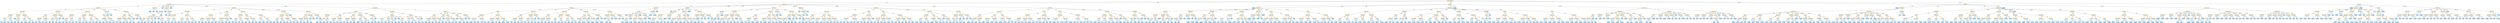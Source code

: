graph g {
    rankdir=TB;
    att1_5b9ff0d0adcb11eba833b42e99f68dfa [style=filled fillcolor=cornsilk shape=box label="artist_popularity"];
    att2_5b9ff274adcb11eba833b42e99f68dfa [style=filled fillcolor=cornsilk shape=box label="release_year"];
    att5_5b9ff2ecadcb11eba833b42e99f68dfa [style=filled fillcolor=cornsilk shape=box label="loudness"];
    att0_5b9ff346adcb11eba833b42e99f68dfa [style=filled fillcolor=cornsilk shape=box label="artist_count"];
    att3_5b9ff38cadcb11eba833b42e99f68dfa [style=filled fillcolor=cornsilk shape=box label="danceability"];
    att4_5b9ff3d2adcb11eba833b42e99f68dfa [style=filled fillcolor=cornsilk shape=box label="energy"];
    leaf_5b9ff418adcb11eba833b42e99f68dfa [style=filled fillcolor=lightskyblue1 label="0-10"];
    att4_5b9ff3d2adcb11eba833b42e99f68dfa -- leaf_5b9ff418adcb11eba833b42e99f68dfa [label="0-0.8"];
    leaf_5b9ff472adcb11eba833b42e99f68dfa [style=filled fillcolor=lightskyblue1 label="0-10"];
    att4_5b9ff3d2adcb11eba833b42e99f68dfa -- leaf_5b9ff472adcb11eba833b42e99f68dfa [label="0.8-1"];
    att3_5b9ff38cadcb11eba833b42e99f68dfa -- att4_5b9ff3d2adcb11eba833b42e99f68dfa [label="0-0.6"];
    att4_5b9ff4ccadcb11eba833b42e99f68dfa [style=filled fillcolor=cornsilk shape=box label="energy"];
    leaf_5b9ff512adcb11eba833b42e99f68dfa [style=filled fillcolor=lightskyblue1 label="0-10"];
    att4_5b9ff4ccadcb11eba833b42e99f68dfa -- leaf_5b9ff512adcb11eba833b42e99f68dfa [label="0-0.8"];
    leaf_5b9ff54eadcb11eba833b42e99f68dfa [style=filled fillcolor=lightskyblue1 label="0-10"];
    att4_5b9ff4ccadcb11eba833b42e99f68dfa -- leaf_5b9ff54eadcb11eba833b42e99f68dfa [label="0.8-1"];
    att3_5b9ff38cadcb11eba833b42e99f68dfa -- att4_5b9ff4ccadcb11eba833b42e99f68dfa [label="0.6-1"];
    att0_5b9ff346adcb11eba833b42e99f68dfa -- att3_5b9ff38cadcb11eba833b42e99f68dfa [label="1"];
    att3_5b9ff59eadcb11eba833b42e99f68dfa [style=filled fillcolor=cornsilk shape=box label="danceability"];
    leaf_5b9ff5daadcb11eba833b42e99f68dfa [style=filled fillcolor=lightskyblue1 label="0-10"];
    att3_5b9ff59eadcb11eba833b42e99f68dfa -- leaf_5b9ff5daadcb11eba833b42e99f68dfa [label="0-0.6"];
    att4_5b9ff620adcb11eba833b42e99f68dfa [style=filled fillcolor=cornsilk shape=box label="energy"];
    leaf_5b9ff65cadcb11eba833b42e99f68dfa [style=filled fillcolor=lightskyblue1 label="0-10"];
    att4_5b9ff620adcb11eba833b42e99f68dfa -- leaf_5b9ff65cadcb11eba833b42e99f68dfa [label="0-0.8"];
    leaf_5b9ff6a2adcb11eba833b42e99f68dfa [style=filled fillcolor=lightskyblue1 label="0-10"];
    att4_5b9ff620adcb11eba833b42e99f68dfa -- leaf_5b9ff6a2adcb11eba833b42e99f68dfa [label="0.8-1"];
    att3_5b9ff59eadcb11eba833b42e99f68dfa -- att4_5b9ff620adcb11eba833b42e99f68dfa [label="0.6-1"];
    att0_5b9ff346adcb11eba833b42e99f68dfa -- att3_5b9ff59eadcb11eba833b42e99f68dfa [label="2-3"];
    att3_5b9ff6f2adcb11eba833b42e99f68dfa [style=filled fillcolor=cornsilk shape=box label="danceability"];
    att4_5b9ff72eadcb11eba833b42e99f68dfa [style=filled fillcolor=cornsilk shape=box label="energy"];
    leaf_5b9ff76aadcb11eba833b42e99f68dfa [style=filled fillcolor=lightskyblue1 label="0-10"];
    att4_5b9ff72eadcb11eba833b42e99f68dfa -- leaf_5b9ff76aadcb11eba833b42e99f68dfa [label="0-0.8"];
    leaf_5b9ff7a6adcb11eba833b42e99f68dfa [style=filled fillcolor=lightskyblue1 label="11-100"];
    att4_5b9ff72eadcb11eba833b42e99f68dfa -- leaf_5b9ff7a6adcb11eba833b42e99f68dfa [label="0.8-1"];
    att3_5b9ff6f2adcb11eba833b42e99f68dfa -- att4_5b9ff72eadcb11eba833b42e99f68dfa [label="0-0.6"];
    att4_5b9ff7ecadcb11eba833b42e99f68dfa [style=filled fillcolor=cornsilk shape=box label="energy"];
    leaf_5b9ff828adcb11eba833b42e99f68dfa [style=filled fillcolor=lightskyblue1 label="0-10"];
    att4_5b9ff7ecadcb11eba833b42e99f68dfa -- leaf_5b9ff828adcb11eba833b42e99f68dfa [label="0-0.8"];
    leaf_5b9ff864adcb11eba833b42e99f68dfa [style=filled fillcolor=lightskyblue1 label="0-10"];
    att4_5b9ff7ecadcb11eba833b42e99f68dfa -- leaf_5b9ff864adcb11eba833b42e99f68dfa [label="0.8-1"];
    att3_5b9ff6f2adcb11eba833b42e99f68dfa -- att4_5b9ff7ecadcb11eba833b42e99f68dfa [label="0.6-1"];
    att0_5b9ff346adcb11eba833b42e99f68dfa -- att3_5b9ff6f2adcb11eba833b42e99f68dfa [label="4+"];
    att5_5b9ff2ecadcb11eba833b42e99f68dfa -- att0_5b9ff346adcb11eba833b42e99f68dfa [label="loud"];
    att0_5b9ff8beadcb11eba833b42e99f68dfa [style=filled fillcolor=cornsilk shape=box label="artist_count"];
    att4_5b9ff8faadcb11eba833b42e99f68dfa [style=filled fillcolor=cornsilk shape=box label="energy"];
    att3_5b9ff936adcb11eba833b42e99f68dfa [style=filled fillcolor=cornsilk shape=box label="danceability"];
    leaf_5b9ff972adcb11eba833b42e99f68dfa [style=filled fillcolor=lightskyblue1 label="0-10"];
    att3_5b9ff936adcb11eba833b42e99f68dfa -- leaf_5b9ff972adcb11eba833b42e99f68dfa [label="0-0.6"];
    leaf_5b9ff9aeadcb11eba833b42e99f68dfa [style=filled fillcolor=lightskyblue1 label="0-10"];
    att3_5b9ff936adcb11eba833b42e99f68dfa -- leaf_5b9ff9aeadcb11eba833b42e99f68dfa [label="0.6-1"];
    att4_5b9ff8faadcb11eba833b42e99f68dfa -- att3_5b9ff936adcb11eba833b42e99f68dfa [label="0-0.8"];
    att3_5b9ff9feadcb11eba833b42e99f68dfa [style=filled fillcolor=cornsilk shape=box label="danceability"];
    leaf_5b9ffa44adcb11eba833b42e99f68dfa [style=filled fillcolor=lightskyblue1 label="0-10"];
    att3_5b9ff9feadcb11eba833b42e99f68dfa -- leaf_5b9ffa44adcb11eba833b42e99f68dfa [label="0-0.6"];
    leaf_5b9ffa80adcb11eba833b42e99f68dfa [style=filled fillcolor=lightskyblue1 label="0-10"];
    att3_5b9ff9feadcb11eba833b42e99f68dfa -- leaf_5b9ffa80adcb11eba833b42e99f68dfa [label="0.6-1"];
    att4_5b9ff8faadcb11eba833b42e99f68dfa -- att3_5b9ff9feadcb11eba833b42e99f68dfa [label="0.8-1"];
    att0_5b9ff8beadcb11eba833b42e99f68dfa -- att4_5b9ff8faadcb11eba833b42e99f68dfa [label="1"];
    att3_5b9ffad0adcb11eba833b42e99f68dfa [style=filled fillcolor=cornsilk shape=box label="danceability"];
    att4_5b9ffb0cadcb11eba833b42e99f68dfa [style=filled fillcolor=cornsilk shape=box label="energy"];
    leaf_5b9ffb52adcb11eba833b42e99f68dfa [style=filled fillcolor=lightskyblue1 label="0-10"];
    att4_5b9ffb0cadcb11eba833b42e99f68dfa -- leaf_5b9ffb52adcb11eba833b42e99f68dfa [label="0-0.8"];
    leaf_5b9ffb8eadcb11eba833b42e99f68dfa [style=filled fillcolor=lightskyblue1 label="0-10"];
    att4_5b9ffb0cadcb11eba833b42e99f68dfa -- leaf_5b9ffb8eadcb11eba833b42e99f68dfa [label="0.8-1"];
    att3_5b9ffad0adcb11eba833b42e99f68dfa -- att4_5b9ffb0cadcb11eba833b42e99f68dfa [label="0-0.6"];
    att4_5b9ffbdeadcb11eba833b42e99f68dfa [style=filled fillcolor=cornsilk shape=box label="energy"];
    leaf_5b9ffc24adcb11eba833b42e99f68dfa [style=filled fillcolor=lightskyblue1 label="0-10"];
    att4_5b9ffbdeadcb11eba833b42e99f68dfa -- leaf_5b9ffc24adcb11eba833b42e99f68dfa [label="0-0.8"];
    leaf_5b9ffc6aadcb11eba833b42e99f68dfa [style=filled fillcolor=lightskyblue1 label="0-10"];
    att4_5b9ffbdeadcb11eba833b42e99f68dfa -- leaf_5b9ffc6aadcb11eba833b42e99f68dfa [label="0.8-1"];
    att3_5b9ffad0adcb11eba833b42e99f68dfa -- att4_5b9ffbdeadcb11eba833b42e99f68dfa [label="0.6-1"];
    att0_5b9ff8beadcb11eba833b42e99f68dfa -- att3_5b9ffad0adcb11eba833b42e99f68dfa [label="2-3"];
    att3_5b9ffcb0adcb11eba833b42e99f68dfa [style=filled fillcolor=cornsilk shape=box label="danceability"];
    leaf_5b9ffcecadcb11eba833b42e99f68dfa [style=filled fillcolor=lightskyblue1 label="0-10"];
    att3_5b9ffcb0adcb11eba833b42e99f68dfa -- leaf_5b9ffcecadcb11eba833b42e99f68dfa [label="0-0.6"];
    leaf_5b9ffd28adcb11eba833b42e99f68dfa [style=filled fillcolor=lightskyblue1 label="0-10"];
    att3_5b9ffcb0adcb11eba833b42e99f68dfa -- leaf_5b9ffd28adcb11eba833b42e99f68dfa [label="0.6-1"];
    att0_5b9ff8beadcb11eba833b42e99f68dfa -- att3_5b9ffcb0adcb11eba833b42e99f68dfa [label="4+"];
    att5_5b9ff2ecadcb11eba833b42e99f68dfa -- att0_5b9ff8beadcb11eba833b42e99f68dfa [label="quiet"];
    att0_5b9ffd78adcb11eba833b42e99f68dfa [style=filled fillcolor=cornsilk shape=box label="artist_count"];
    att3_5b9ffdb4adcb11eba833b42e99f68dfa [style=filled fillcolor=cornsilk shape=box label="danceability"];
    att4_5b9ffdf0adcb11eba833b42e99f68dfa [style=filled fillcolor=cornsilk shape=box label="energy"];
    leaf_5b9ffe2cadcb11eba833b42e99f68dfa [style=filled fillcolor=lightskyblue1 label="0-10"];
    att4_5b9ffdf0adcb11eba833b42e99f68dfa -- leaf_5b9ffe2cadcb11eba833b42e99f68dfa [label="0-0.8"];
    leaf_5b9ffe68adcb11eba833b42e99f68dfa [style=filled fillcolor=lightskyblue1 label="0-10"];
    att4_5b9ffdf0adcb11eba833b42e99f68dfa -- leaf_5b9ffe68adcb11eba833b42e99f68dfa [label="0.8-1"];
    att3_5b9ffdb4adcb11eba833b42e99f68dfa -- att4_5b9ffdf0adcb11eba833b42e99f68dfa [label="0-0.6"];
    att4_5b9ffeaeadcb11eba833b42e99f68dfa [style=filled fillcolor=cornsilk shape=box label="energy"];
    leaf_5b9ffeeaadcb11eba833b42e99f68dfa [style=filled fillcolor=lightskyblue1 label="0-10"];
    att4_5b9ffeaeadcb11eba833b42e99f68dfa -- leaf_5b9ffeeaadcb11eba833b42e99f68dfa [label="0-0.8"];
    leaf_5b9fff26adcb11eba833b42e99f68dfa [style=filled fillcolor=lightskyblue1 label="0-10"];
    att4_5b9ffeaeadcb11eba833b42e99f68dfa -- leaf_5b9fff26adcb11eba833b42e99f68dfa [label="0.8-1"];
    att3_5b9ffdb4adcb11eba833b42e99f68dfa -- att4_5b9ffeaeadcb11eba833b42e99f68dfa [label="0.6-1"];
    att0_5b9ffd78adcb11eba833b42e99f68dfa -- att3_5b9ffdb4adcb11eba833b42e99f68dfa [label="1"];
    att3_5b9fff76adcb11eba833b42e99f68dfa [style=filled fillcolor=cornsilk shape=box label="danceability"];
    att4_5b9fffb2adcb11eba833b42e99f68dfa [style=filled fillcolor=cornsilk shape=box label="energy"];
    leaf_5b9fffeeadcb11eba833b42e99f68dfa [style=filled fillcolor=lightskyblue1 label="0-10"];
    att4_5b9fffb2adcb11eba833b42e99f68dfa -- leaf_5b9fffeeadcb11eba833b42e99f68dfa [label="0-0.8"];
    leaf_5ba0002aadcb11eba833b42e99f68dfa [style=filled fillcolor=lightskyblue1 label="0-10"];
    att4_5b9fffb2adcb11eba833b42e99f68dfa -- leaf_5ba0002aadcb11eba833b42e99f68dfa [label="0.8-1"];
    att3_5b9fff76adcb11eba833b42e99f68dfa -- att4_5b9fffb2adcb11eba833b42e99f68dfa [label="0-0.6"];
    att4_5ba00066adcb11eba833b42e99f68dfa [style=filled fillcolor=cornsilk shape=box label="energy"];
    leaf_5ba000a2adcb11eba833b42e99f68dfa [style=filled fillcolor=lightskyblue1 label="0-10"];
    att4_5ba00066adcb11eba833b42e99f68dfa -- leaf_5ba000a2adcb11eba833b42e99f68dfa [label="0-0.8"];
    leaf_5ba000e8adcb11eba833b42e99f68dfa [style=filled fillcolor=lightskyblue1 label="0-10"];
    att4_5ba00066adcb11eba833b42e99f68dfa -- leaf_5ba000e8adcb11eba833b42e99f68dfa [label="0.8-1"];
    att3_5b9fff76adcb11eba833b42e99f68dfa -- att4_5ba00066adcb11eba833b42e99f68dfa [label="0.6-1"];
    att0_5b9ffd78adcb11eba833b42e99f68dfa -- att3_5b9fff76adcb11eba833b42e99f68dfa [label="2-3"];
    att3_5ba00138adcb11eba833b42e99f68dfa [style=filled fillcolor=cornsilk shape=box label="danceability"];
    att4_5ba00174adcb11eba833b42e99f68dfa [style=filled fillcolor=cornsilk shape=box label="energy"];
    leaf_5ba001b0adcb11eba833b42e99f68dfa [style=filled fillcolor=lightskyblue1 label="0-10"];
    att4_5ba00174adcb11eba833b42e99f68dfa -- leaf_5ba001b0adcb11eba833b42e99f68dfa [label="0-0.8"];
    leaf_5ba001ecadcb11eba833b42e99f68dfa [style=filled fillcolor=lightskyblue1 label="0-10"];
    att4_5ba00174adcb11eba833b42e99f68dfa -- leaf_5ba001ecadcb11eba833b42e99f68dfa [label="0.8-1"];
    att3_5ba00138adcb11eba833b42e99f68dfa -- att4_5ba00174adcb11eba833b42e99f68dfa [label="0-0.6"];
    att4_5ba00232adcb11eba833b42e99f68dfa [style=filled fillcolor=cornsilk shape=box label="energy"];
    leaf_5ba00264adcb11eba833b42e99f68dfa [style=filled fillcolor=lightskyblue1 label="0-10"];
    att4_5ba00232adcb11eba833b42e99f68dfa -- leaf_5ba00264adcb11eba833b42e99f68dfa [label="0-0.8"];
    leaf_5ba002a0adcb11eba833b42e99f68dfa [style=filled fillcolor=lightskyblue1 label="0-10"];
    att4_5ba00232adcb11eba833b42e99f68dfa -- leaf_5ba002a0adcb11eba833b42e99f68dfa [label="0.8-1"];
    att3_5ba00138adcb11eba833b42e99f68dfa -- att4_5ba00232adcb11eba833b42e99f68dfa [label="0.6-1"];
    att0_5b9ffd78adcb11eba833b42e99f68dfa -- att3_5ba00138adcb11eba833b42e99f68dfa [label="4+"];
    att5_5b9ff2ecadcb11eba833b42e99f68dfa -- att0_5b9ffd78adcb11eba833b42e99f68dfa [label="soft"];
    att0_5ba002f0adcb11eba833b42e99f68dfa [style=filled fillcolor=cornsilk shape=box label="artist_count"];
    att4_5ba0032cadcb11eba833b42e99f68dfa [style=filled fillcolor=cornsilk shape=box label="energy"];
    att3_5ba00368adcb11eba833b42e99f68dfa [style=filled fillcolor=cornsilk shape=box label="danceability"];
    leaf_5ba0039aadcb11eba833b42e99f68dfa [style=filled fillcolor=lightskyblue1 label="0-10"];
    att3_5ba00368adcb11eba833b42e99f68dfa -- leaf_5ba0039aadcb11eba833b42e99f68dfa [label="0-0.6"];
    leaf_5ba003d6adcb11eba833b42e99f68dfa [style=filled fillcolor=lightskyblue1 label="0-10"];
    att3_5ba00368adcb11eba833b42e99f68dfa -- leaf_5ba003d6adcb11eba833b42e99f68dfa [label="0.6-1"];
    att4_5ba0032cadcb11eba833b42e99f68dfa -- att3_5ba00368adcb11eba833b42e99f68dfa [label="0-0.8"];
    att3_5ba0041cadcb11eba833b42e99f68dfa [style=filled fillcolor=cornsilk shape=box label="danceability"];
    leaf_5ba00458adcb11eba833b42e99f68dfa [style=filled fillcolor=lightskyblue1 label="0-10"];
    att3_5ba0041cadcb11eba833b42e99f68dfa -- leaf_5ba00458adcb11eba833b42e99f68dfa [label="0-0.6"];
    leaf_5ba00494adcb11eba833b42e99f68dfa [style=filled fillcolor=lightskyblue1 label="0-10"];
    att3_5ba0041cadcb11eba833b42e99f68dfa -- leaf_5ba00494adcb11eba833b42e99f68dfa [label="0.6-1"];
    att4_5ba0032cadcb11eba833b42e99f68dfa -- att3_5ba0041cadcb11eba833b42e99f68dfa [label="0.8-1"];
    att0_5ba002f0adcb11eba833b42e99f68dfa -- att4_5ba0032cadcb11eba833b42e99f68dfa [label="1"];
    leaf_5ba004daadcb11eba833b42e99f68dfa [style=filled fillcolor=lightskyblue1 label="0-10"];
    att0_5ba002f0adcb11eba833b42e99f68dfa -- leaf_5ba004daadcb11eba833b42e99f68dfa [label="2-3"];
    leaf_5ba00516adcb11eba833b42e99f68dfa [style=filled fillcolor=lightskyblue1 label="0-10"];
    att0_5ba002f0adcb11eba833b42e99f68dfa -- leaf_5ba00516adcb11eba833b42e99f68dfa [label="4+"];
    att5_5b9ff2ecadcb11eba833b42e99f68dfa -- att0_5ba002f0adcb11eba833b42e99f68dfa [label="very loud"];
    att0_5ba00552adcb11eba833b42e99f68dfa [style=filled fillcolor=cornsilk shape=box label="artist_count"];
    att4_5ba0058eadcb11eba833b42e99f68dfa [style=filled fillcolor=cornsilk shape=box label="energy"];
    att3_5ba005caadcb11eba833b42e99f68dfa [style=filled fillcolor=cornsilk shape=box label="danceability"];
    leaf_5ba00606adcb11eba833b42e99f68dfa [style=filled fillcolor=lightskyblue1 label="0-10"];
    att3_5ba005caadcb11eba833b42e99f68dfa -- leaf_5ba00606adcb11eba833b42e99f68dfa [label="0-0.6"];
    leaf_5ba00642adcb11eba833b42e99f68dfa [style=filled fillcolor=lightskyblue1 label="0-10"];
    att3_5ba005caadcb11eba833b42e99f68dfa -- leaf_5ba00642adcb11eba833b42e99f68dfa [label="0.6-1"];
    att4_5ba0058eadcb11eba833b42e99f68dfa -- att3_5ba005caadcb11eba833b42e99f68dfa [label="0-0.8"];
    att3_5ba00688adcb11eba833b42e99f68dfa [style=filled fillcolor=cornsilk shape=box label="danceability"];
    leaf_5ba006baadcb11eba833b42e99f68dfa [style=filled fillcolor=lightskyblue1 label="0-10"];
    att3_5ba00688adcb11eba833b42e99f68dfa -- leaf_5ba006baadcb11eba833b42e99f68dfa [label="0-0.6"];
    leaf_5ba006f6adcb11eba833b42e99f68dfa [style=filled fillcolor=lightskyblue1 label="0-10"];
    att3_5ba00688adcb11eba833b42e99f68dfa -- leaf_5ba006f6adcb11eba833b42e99f68dfa [label="0.6-1"];
    att4_5ba0058eadcb11eba833b42e99f68dfa -- att3_5ba00688adcb11eba833b42e99f68dfa [label="0.8-1"];
    att0_5ba00552adcb11eba833b42e99f68dfa -- att4_5ba0058eadcb11eba833b42e99f68dfa [label="1"];
    att4_5ba0073cadcb11eba833b42e99f68dfa [style=filled fillcolor=cornsilk shape=box label="energy"];
    att3_5ba00778adcb11eba833b42e99f68dfa [style=filled fillcolor=cornsilk shape=box label="danceability"];
    leaf_5ba007b4adcb11eba833b42e99f68dfa [style=filled fillcolor=lightskyblue1 label="0-10"];
    att3_5ba00778adcb11eba833b42e99f68dfa -- leaf_5ba007b4adcb11eba833b42e99f68dfa [label="0-0.6"];
    leaf_5ba007f0adcb11eba833b42e99f68dfa [style=filled fillcolor=lightskyblue1 label="0-10"];
    att3_5ba00778adcb11eba833b42e99f68dfa -- leaf_5ba007f0adcb11eba833b42e99f68dfa [label="0.6-1"];
    att4_5ba0073cadcb11eba833b42e99f68dfa -- att3_5ba00778adcb11eba833b42e99f68dfa [label="0-0.8"];
    leaf_5ba00836adcb11eba833b42e99f68dfa [style=filled fillcolor=lightskyblue1 label="0-10"];
    att4_5ba0073cadcb11eba833b42e99f68dfa -- leaf_5ba00836adcb11eba833b42e99f68dfa [label="0.8-1"];
    att0_5ba00552adcb11eba833b42e99f68dfa -- att4_5ba0073cadcb11eba833b42e99f68dfa [label="2-3"];
    att3_5ba00872adcb11eba833b42e99f68dfa [style=filled fillcolor=cornsilk shape=box label="danceability"];
    leaf_5ba008aeadcb11eba833b42e99f68dfa [style=filled fillcolor=lightskyblue1 label="0-10"];
    att3_5ba00872adcb11eba833b42e99f68dfa -- leaf_5ba008aeadcb11eba833b42e99f68dfa [label="0-0.6"];
    leaf_5ba008f4adcb11eba833b42e99f68dfa [style=filled fillcolor=lightskyblue1 label="0-10"];
    att3_5ba00872adcb11eba833b42e99f68dfa -- leaf_5ba008f4adcb11eba833b42e99f68dfa [label="0.6-1"];
    att0_5ba00552adcb11eba833b42e99f68dfa -- att3_5ba00872adcb11eba833b42e99f68dfa [label="4+"];
    att5_5b9ff2ecadcb11eba833b42e99f68dfa -- att0_5ba00552adcb11eba833b42e99f68dfa [label="very quiet"];
    att2_5b9ff274adcb11eba833b42e99f68dfa -- att5_5b9ff2ecadcb11eba833b42e99f68dfa [label="00s"];
    att0_5ba00958adcb11eba833b42e99f68dfa [style=filled fillcolor=cornsilk shape=box label="artist_count"];
    leaf_5ba00994adcb11eba833b42e99f68dfa [style=filled fillcolor=lightskyblue1 label="0-10"];
    att0_5ba00958adcb11eba833b42e99f68dfa -- leaf_5ba00994adcb11eba833b42e99f68dfa [label="1"];
    leaf_5ba009daadcb11eba833b42e99f68dfa [style=filled fillcolor=lightskyblue1 label="0-10"];
    att0_5ba00958adcb11eba833b42e99f68dfa -- leaf_5ba009daadcb11eba833b42e99f68dfa [label="2-3"];
    leaf_5ba00a16adcb11eba833b42e99f68dfa [style=filled fillcolor=lightskyblue1 label="0-10"];
    att0_5ba00958adcb11eba833b42e99f68dfa -- leaf_5ba00a16adcb11eba833b42e99f68dfa [label="4+"];
    att2_5b9ff274adcb11eba833b42e99f68dfa -- att0_5ba00958adcb11eba833b42e99f68dfa [label="50s-60s"];
    leaf_5ba00a5cadcb11eba833b42e99f68dfa [style=filled fillcolor=lightskyblue1 label="0-10"];
    att2_5b9ff274adcb11eba833b42e99f68dfa -- leaf_5ba00a5cadcb11eba833b42e99f68dfa [label="70s-80s"];
    att0_5ba00a98adcb11eba833b42e99f68dfa [style=filled fillcolor=cornsilk shape=box label="artist_count"];
    att3_5ba00adeadcb11eba833b42e99f68dfa [style=filled fillcolor=cornsilk shape=box label="danceability"];
    att5_5ba00b1aadcb11eba833b42e99f68dfa [style=filled fillcolor=cornsilk shape=box label="loudness"];
    att4_5ba00b56adcb11eba833b42e99f68dfa [style=filled fillcolor=cornsilk shape=box label="energy"];
    leaf_5ba00b92adcb11eba833b42e99f68dfa [style=filled fillcolor=lightskyblue1 label="0-10"];
    att4_5ba00b56adcb11eba833b42e99f68dfa -- leaf_5ba00b92adcb11eba833b42e99f68dfa [label="0-0.8"];
    leaf_5ba00bceadcb11eba833b42e99f68dfa [style=filled fillcolor=lightskyblue1 label="0-10"];
    att4_5ba00b56adcb11eba833b42e99f68dfa -- leaf_5ba00bceadcb11eba833b42e99f68dfa [label="0.8-1"];
    att5_5ba00b1aadcb11eba833b42e99f68dfa -- att4_5ba00b56adcb11eba833b42e99f68dfa [label="loud"];
    att4_5ba00c1eadcb11eba833b42e99f68dfa [style=filled fillcolor=cornsilk shape=box label="energy"];
    leaf_5ba00c5aadcb11eba833b42e99f68dfa [style=filled fillcolor=lightskyblue1 label="0-10"];
    att4_5ba00c1eadcb11eba833b42e99f68dfa -- leaf_5ba00c5aadcb11eba833b42e99f68dfa [label="0-0.8"];
    leaf_5ba00c96adcb11eba833b42e99f68dfa [style=filled fillcolor=lightskyblue1 label="0-10"];
    att4_5ba00c1eadcb11eba833b42e99f68dfa -- leaf_5ba00c96adcb11eba833b42e99f68dfa [label="0.8-1"];
    att5_5ba00b1aadcb11eba833b42e99f68dfa -- att4_5ba00c1eadcb11eba833b42e99f68dfa [label="quiet"];
    att4_5ba00ce6adcb11eba833b42e99f68dfa [style=filled fillcolor=cornsilk shape=box label="energy"];
    leaf_5ba00d22adcb11eba833b42e99f68dfa [style=filled fillcolor=lightskyblue1 label="0-10"];
    att4_5ba00ce6adcb11eba833b42e99f68dfa -- leaf_5ba00d22adcb11eba833b42e99f68dfa [label="0-0.8"];
    leaf_5ba00d5eadcb11eba833b42e99f68dfa [style=filled fillcolor=lightskyblue1 label="0-10"];
    att4_5ba00ce6adcb11eba833b42e99f68dfa -- leaf_5ba00d5eadcb11eba833b42e99f68dfa [label="0.8-1"];
    att5_5ba00b1aadcb11eba833b42e99f68dfa -- att4_5ba00ce6adcb11eba833b42e99f68dfa [label="soft"];
    leaf_5ba00d9aadcb11eba833b42e99f68dfa [style=filled fillcolor=lightskyblue1 label="0-10"];
    att5_5ba00b1aadcb11eba833b42e99f68dfa -- leaf_5ba00d9aadcb11eba833b42e99f68dfa [label="very loud"];
    leaf_5ba00dd6adcb11eba833b42e99f68dfa [style=filled fillcolor=lightskyblue1 label="0-10"];
    att5_5ba00b1aadcb11eba833b42e99f68dfa -- leaf_5ba00dd6adcb11eba833b42e99f68dfa [label="very quiet"];
    att3_5ba00adeadcb11eba833b42e99f68dfa -- att5_5ba00b1aadcb11eba833b42e99f68dfa [label="0-0.6"];
    leaf_5ba00e1cadcb11eba833b42e99f68dfa [style=filled fillcolor=lightskyblue1 label="0-10"];
    att3_5ba00adeadcb11eba833b42e99f68dfa -- leaf_5ba00e1cadcb11eba833b42e99f68dfa [label="0.6-1"];
    att0_5ba00a98adcb11eba833b42e99f68dfa -- att3_5ba00adeadcb11eba833b42e99f68dfa [label="1"];
    leaf_5ba00e58adcb11eba833b42e99f68dfa [style=filled fillcolor=lightskyblue1 label="0-10"];
    att0_5ba00a98adcb11eba833b42e99f68dfa -- leaf_5ba00e58adcb11eba833b42e99f68dfa [label="2-3"];
    att3_5ba00e94adcb11eba833b42e99f68dfa [style=filled fillcolor=cornsilk shape=box label="danceability"];
    leaf_5ba00ed0adcb11eba833b42e99f68dfa [style=filled fillcolor=lightskyblue1 label="0-10"];
    att3_5ba00e94adcb11eba833b42e99f68dfa -- leaf_5ba00ed0adcb11eba833b42e99f68dfa [label="0-0.6"];
    leaf_5ba00f16adcb11eba833b42e99f68dfa [style=filled fillcolor=lightskyblue1 label="0-10"];
    att3_5ba00e94adcb11eba833b42e99f68dfa -- leaf_5ba00f16adcb11eba833b42e99f68dfa [label="0.6-1"];
    att0_5ba00a98adcb11eba833b42e99f68dfa -- att3_5ba00e94adcb11eba833b42e99f68dfa [label="4+"];
    att2_5b9ff274adcb11eba833b42e99f68dfa -- att0_5ba00a98adcb11eba833b42e99f68dfa [label="90s"];
    leaf_5ba00f5cadcb11eba833b42e99f68dfa [style=filled fillcolor=lightskyblue1 label="0-10"];
    att2_5b9ff274adcb11eba833b42e99f68dfa -- leaf_5ba00f5cadcb11eba833b42e99f68dfa [label="Before 1950"];
    att5_5ba00f98adcb11eba833b42e99f68dfa [style=filled fillcolor=cornsilk shape=box label="loudness"];
    att3_5ba00fd4adcb11eba833b42e99f68dfa [style=filled fillcolor=cornsilk shape=box label="danceability"];
    att0_5ba01010adcb11eba833b42e99f68dfa [style=filled fillcolor=cornsilk shape=box label="artist_count"];
    att4_5ba01042adcb11eba833b42e99f68dfa [style=filled fillcolor=cornsilk shape=box label="energy"];
    leaf_5ba0107eadcb11eba833b42e99f68dfa [style=filled fillcolor=lightskyblue1 label="0-10"];
    att4_5ba01042adcb11eba833b42e99f68dfa -- leaf_5ba0107eadcb11eba833b42e99f68dfa [label="0-0.8"];
    leaf_5ba010baadcb11eba833b42e99f68dfa [style=filled fillcolor=lightskyblue1 label="0-10"];
    att4_5ba01042adcb11eba833b42e99f68dfa -- leaf_5ba010baadcb11eba833b42e99f68dfa [label="0.8-1"];
    att0_5ba01010adcb11eba833b42e99f68dfa -- att4_5ba01042adcb11eba833b42e99f68dfa [label="1"];
    att4_5ba01100adcb11eba833b42e99f68dfa [style=filled fillcolor=cornsilk shape=box label="energy"];
    leaf_5ba0113cadcb11eba833b42e99f68dfa [style=filled fillcolor=lightskyblue1 label="0-10"];
    att4_5ba01100adcb11eba833b42e99f68dfa -- leaf_5ba0113cadcb11eba833b42e99f68dfa [label="0-0.8"];
    leaf_5ba01178adcb11eba833b42e99f68dfa [style=filled fillcolor=lightskyblue1 label="0-10"];
    att4_5ba01100adcb11eba833b42e99f68dfa -- leaf_5ba01178adcb11eba833b42e99f68dfa [label="0.8-1"];
    att0_5ba01010adcb11eba833b42e99f68dfa -- att4_5ba01100adcb11eba833b42e99f68dfa [label="2-3"];
    att4_5ba011b4adcb11eba833b42e99f68dfa [style=filled fillcolor=cornsilk shape=box label="energy"];
    leaf_5ba011f0adcb11eba833b42e99f68dfa [style=filled fillcolor=lightskyblue1 label="0-10"];
    att4_5ba011b4adcb11eba833b42e99f68dfa -- leaf_5ba011f0adcb11eba833b42e99f68dfa [label="0-0.8"];
    leaf_5ba0122cadcb11eba833b42e99f68dfa [style=filled fillcolor=lightskyblue1 label="0-10"];
    att4_5ba011b4adcb11eba833b42e99f68dfa -- leaf_5ba0122cadcb11eba833b42e99f68dfa [label="0.8-1"];
    att0_5ba01010adcb11eba833b42e99f68dfa -- att4_5ba011b4adcb11eba833b42e99f68dfa [label="4+"];
    att3_5ba00fd4adcb11eba833b42e99f68dfa -- att0_5ba01010adcb11eba833b42e99f68dfa [label="0-0.6"];
    att0_5ba01272adcb11eba833b42e99f68dfa [style=filled fillcolor=cornsilk shape=box label="artist_count"];
    att4_5ba012aeadcb11eba833b42e99f68dfa [style=filled fillcolor=cornsilk shape=box label="energy"];
    leaf_5ba012eaadcb11eba833b42e99f68dfa [style=filled fillcolor=lightskyblue1 label="0-10"];
    att4_5ba012aeadcb11eba833b42e99f68dfa -- leaf_5ba012eaadcb11eba833b42e99f68dfa [label="0-0.8"];
    leaf_5ba01330adcb11eba833b42e99f68dfa [style=filled fillcolor=lightskyblue1 label="0-10"];
    att4_5ba012aeadcb11eba833b42e99f68dfa -- leaf_5ba01330adcb11eba833b42e99f68dfa [label="0.8-1"];
    att0_5ba01272adcb11eba833b42e99f68dfa -- att4_5ba012aeadcb11eba833b42e99f68dfa [label="1"];
    att4_5ba0136cadcb11eba833b42e99f68dfa [style=filled fillcolor=cornsilk shape=box label="energy"];
    leaf_5ba013a8adcb11eba833b42e99f68dfa [style=filled fillcolor=lightskyblue1 label="0-10"];
    att4_5ba0136cadcb11eba833b42e99f68dfa -- leaf_5ba013a8adcb11eba833b42e99f68dfa [label="0-0.8"];
    leaf_5ba013e4adcb11eba833b42e99f68dfa [style=filled fillcolor=lightskyblue1 label="0-10"];
    att4_5ba0136cadcb11eba833b42e99f68dfa -- leaf_5ba013e4adcb11eba833b42e99f68dfa [label="0.8-1"];
    att0_5ba01272adcb11eba833b42e99f68dfa -- att4_5ba0136cadcb11eba833b42e99f68dfa [label="2-3"];
    att4_5ba01434adcb11eba833b42e99f68dfa [style=filled fillcolor=cornsilk shape=box label="energy"];
    leaf_5ba01470adcb11eba833b42e99f68dfa [style=filled fillcolor=lightskyblue1 label="0-10"];
    att4_5ba01434adcb11eba833b42e99f68dfa -- leaf_5ba01470adcb11eba833b42e99f68dfa [label="0-0.8"];
    leaf_5ba014b6adcb11eba833b42e99f68dfa [style=filled fillcolor=lightskyblue1 label="0-10"];
    att4_5ba01434adcb11eba833b42e99f68dfa -- leaf_5ba014b6adcb11eba833b42e99f68dfa [label="0.8-1"];
    att0_5ba01272adcb11eba833b42e99f68dfa -- att4_5ba01434adcb11eba833b42e99f68dfa [label="4+"];
    att3_5ba00fd4adcb11eba833b42e99f68dfa -- att0_5ba01272adcb11eba833b42e99f68dfa [label="0.6-1"];
    att5_5ba00f98adcb11eba833b42e99f68dfa -- att3_5ba00fd4adcb11eba833b42e99f68dfa [label="loud"];
    att4_5ba01506adcb11eba833b42e99f68dfa [style=filled fillcolor=cornsilk shape=box label="energy"];
    att0_5ba01542adcb11eba833b42e99f68dfa [style=filled fillcolor=cornsilk shape=box label="artist_count"];
    att3_5ba0157eadcb11eba833b42e99f68dfa [style=filled fillcolor=cornsilk shape=box label="danceability"];
    leaf_5ba015b0adcb11eba833b42e99f68dfa [style=filled fillcolor=lightskyblue1 label="0-10"];
    att3_5ba0157eadcb11eba833b42e99f68dfa -- leaf_5ba015b0adcb11eba833b42e99f68dfa [label="0-0.6"];
    leaf_5ba015ecadcb11eba833b42e99f68dfa [style=filled fillcolor=lightskyblue1 label="0-10"];
    att3_5ba0157eadcb11eba833b42e99f68dfa -- leaf_5ba015ecadcb11eba833b42e99f68dfa [label="0.6-1"];
    att0_5ba01542adcb11eba833b42e99f68dfa -- att3_5ba0157eadcb11eba833b42e99f68dfa [label="1"];
    att3_5ba01632adcb11eba833b42e99f68dfa [style=filled fillcolor=cornsilk shape=box label="danceability"];
    leaf_5ba01678adcb11eba833b42e99f68dfa [style=filled fillcolor=lightskyblue1 label="0-10"];
    att3_5ba01632adcb11eba833b42e99f68dfa -- leaf_5ba01678adcb11eba833b42e99f68dfa [label="0-0.6"];
    leaf_5ba016b4adcb11eba833b42e99f68dfa [style=filled fillcolor=lightskyblue1 label="0-10"];
    att3_5ba01632adcb11eba833b42e99f68dfa -- leaf_5ba016b4adcb11eba833b42e99f68dfa [label="0.6-1"];
    att0_5ba01542adcb11eba833b42e99f68dfa -- att3_5ba01632adcb11eba833b42e99f68dfa [label="2-3"];
    att3_5ba016faadcb11eba833b42e99f68dfa [style=filled fillcolor=cornsilk shape=box label="danceability"];
    leaf_5ba01736adcb11eba833b42e99f68dfa [style=filled fillcolor=lightskyblue1 label="0-10"];
    att3_5ba016faadcb11eba833b42e99f68dfa -- leaf_5ba01736adcb11eba833b42e99f68dfa [label="0-0.6"];
    leaf_5ba01772adcb11eba833b42e99f68dfa [style=filled fillcolor=lightskyblue1 label="0-10"];
    att3_5ba016faadcb11eba833b42e99f68dfa -- leaf_5ba01772adcb11eba833b42e99f68dfa [label="0.6-1"];
    att0_5ba01542adcb11eba833b42e99f68dfa -- att3_5ba016faadcb11eba833b42e99f68dfa [label="4+"];
    att4_5ba01506adcb11eba833b42e99f68dfa -- att0_5ba01542adcb11eba833b42e99f68dfa [label="0-0.8"];
    att0_5ba017b8adcb11eba833b42e99f68dfa [style=filled fillcolor=cornsilk shape=box label="artist_count"];
    att3_5ba017f4adcb11eba833b42e99f68dfa [style=filled fillcolor=cornsilk shape=box label="danceability"];
    leaf_5ba01830adcb11eba833b42e99f68dfa [style=filled fillcolor=lightskyblue1 label="0-10"];
    att3_5ba017f4adcb11eba833b42e99f68dfa -- leaf_5ba01830adcb11eba833b42e99f68dfa [label="0-0.6"];
    leaf_5ba0186cadcb11eba833b42e99f68dfa [style=filled fillcolor=lightskyblue1 label="0-10"];
    att3_5ba017f4adcb11eba833b42e99f68dfa -- leaf_5ba0186cadcb11eba833b42e99f68dfa [label="0.6-1"];
    att0_5ba017b8adcb11eba833b42e99f68dfa -- att3_5ba017f4adcb11eba833b42e99f68dfa [label="1"];
    att3_5ba018a8adcb11eba833b42e99f68dfa [style=filled fillcolor=cornsilk shape=box label="danceability"];
    leaf_5ba018e4adcb11eba833b42e99f68dfa [style=filled fillcolor=lightskyblue1 label="0-10"];
    att3_5ba018a8adcb11eba833b42e99f68dfa -- leaf_5ba018e4adcb11eba833b42e99f68dfa [label="0-0.6"];
    leaf_5ba01920adcb11eba833b42e99f68dfa [style=filled fillcolor=lightskyblue1 label="0-10"];
    att3_5ba018a8adcb11eba833b42e99f68dfa -- leaf_5ba01920adcb11eba833b42e99f68dfa [label="0.6-1"];
    att0_5ba017b8adcb11eba833b42e99f68dfa -- att3_5ba018a8adcb11eba833b42e99f68dfa [label="2-3"];
    leaf_5ba0195cadcb11eba833b42e99f68dfa [style=filled fillcolor=lightskyblue1 label="0-10"];
    att0_5ba017b8adcb11eba833b42e99f68dfa -- leaf_5ba0195cadcb11eba833b42e99f68dfa [label="4+"];
    att4_5ba01506adcb11eba833b42e99f68dfa -- att0_5ba017b8adcb11eba833b42e99f68dfa [label="0.8-1"];
    att5_5ba00f98adcb11eba833b42e99f68dfa -- att4_5ba01506adcb11eba833b42e99f68dfa [label="quiet"];
    att0_5ba019acadcb11eba833b42e99f68dfa [style=filled fillcolor=cornsilk shape=box label="artist_count"];
    att3_5ba019e8adcb11eba833b42e99f68dfa [style=filled fillcolor=cornsilk shape=box label="danceability"];
    att4_5ba01a24adcb11eba833b42e99f68dfa [style=filled fillcolor=cornsilk shape=box label="energy"];
    leaf_5ba01a60adcb11eba833b42e99f68dfa [style=filled fillcolor=lightskyblue1 label="0-10"];
    att4_5ba01a24adcb11eba833b42e99f68dfa -- leaf_5ba01a60adcb11eba833b42e99f68dfa [label="0-0.8"];
    leaf_5ba01a92adcb11eba833b42e99f68dfa [style=filled fillcolor=lightskyblue1 label="0-10"];
    att4_5ba01a24adcb11eba833b42e99f68dfa -- leaf_5ba01a92adcb11eba833b42e99f68dfa [label="0.8-1"];
    att3_5ba019e8adcb11eba833b42e99f68dfa -- att4_5ba01a24adcb11eba833b42e99f68dfa [label="0-0.6"];
    att4_5ba01ad8adcb11eba833b42e99f68dfa [style=filled fillcolor=cornsilk shape=box label="energy"];
    leaf_5ba01b14adcb11eba833b42e99f68dfa [style=filled fillcolor=lightskyblue1 label="0-10"];
    att4_5ba01ad8adcb11eba833b42e99f68dfa -- leaf_5ba01b14adcb11eba833b42e99f68dfa [label="0-0.8"];
    leaf_5ba01b50adcb11eba833b42e99f68dfa [style=filled fillcolor=lightskyblue1 label="0-10"];
    att4_5ba01ad8adcb11eba833b42e99f68dfa -- leaf_5ba01b50adcb11eba833b42e99f68dfa [label="0.8-1"];
    att3_5ba019e8adcb11eba833b42e99f68dfa -- att4_5ba01ad8adcb11eba833b42e99f68dfa [label="0.6-1"];
    att0_5ba019acadcb11eba833b42e99f68dfa -- att3_5ba019e8adcb11eba833b42e99f68dfa [label="1"];
    att4_5ba01b96adcb11eba833b42e99f68dfa [style=filled fillcolor=cornsilk shape=box label="energy"];
    att3_5ba01bd2adcb11eba833b42e99f68dfa [style=filled fillcolor=cornsilk shape=box label="danceability"];
    leaf_5ba01c0eadcb11eba833b42e99f68dfa [style=filled fillcolor=lightskyblue1 label="0-10"];
    att3_5ba01bd2adcb11eba833b42e99f68dfa -- leaf_5ba01c0eadcb11eba833b42e99f68dfa [label="0-0.6"];
    leaf_5ba01c40adcb11eba833b42e99f68dfa [style=filled fillcolor=lightskyblue1 label="0-10"];
    att3_5ba01bd2adcb11eba833b42e99f68dfa -- leaf_5ba01c40adcb11eba833b42e99f68dfa [label="0.6-1"];
    att4_5ba01b96adcb11eba833b42e99f68dfa -- att3_5ba01bd2adcb11eba833b42e99f68dfa [label="0-0.8"];
    att3_5ba01c86adcb11eba833b42e99f68dfa [style=filled fillcolor=cornsilk shape=box label="danceability"];
    leaf_5ba01cc2adcb11eba833b42e99f68dfa [style=filled fillcolor=lightskyblue1 label="0-10"];
    att3_5ba01c86adcb11eba833b42e99f68dfa -- leaf_5ba01cc2adcb11eba833b42e99f68dfa [label="0-0.6"];
    leaf_5ba01cfeadcb11eba833b42e99f68dfa [style=filled fillcolor=lightskyblue1 label="0-10"];
    att3_5ba01c86adcb11eba833b42e99f68dfa -- leaf_5ba01cfeadcb11eba833b42e99f68dfa [label="0.6-1"];
    att4_5ba01b96adcb11eba833b42e99f68dfa -- att3_5ba01c86adcb11eba833b42e99f68dfa [label="0.8-1"];
    att0_5ba019acadcb11eba833b42e99f68dfa -- att4_5ba01b96adcb11eba833b42e99f68dfa [label="2-3"];
    att3_5ba01d44adcb11eba833b42e99f68dfa [style=filled fillcolor=cornsilk shape=box label="danceability"];
    att4_5ba01d80adcb11eba833b42e99f68dfa [style=filled fillcolor=cornsilk shape=box label="energy"];
    leaf_5ba01dbcadcb11eba833b42e99f68dfa [style=filled fillcolor=lightskyblue1 label="0-10"];
    att4_5ba01d80adcb11eba833b42e99f68dfa -- leaf_5ba01dbcadcb11eba833b42e99f68dfa [label="0-0.8"];
    leaf_5ba01df8adcb11eba833b42e99f68dfa [style=filled fillcolor=lightskyblue1 label="11-100"];
    att4_5ba01d80adcb11eba833b42e99f68dfa -- leaf_5ba01df8adcb11eba833b42e99f68dfa [label="0.8-1"];
    att3_5ba01d44adcb11eba833b42e99f68dfa -- att4_5ba01d80adcb11eba833b42e99f68dfa [label="0-0.6"];
    att4_5ba01e34adcb11eba833b42e99f68dfa [style=filled fillcolor=cornsilk shape=box label="energy"];
    leaf_5ba01e7aadcb11eba833b42e99f68dfa [style=filled fillcolor=lightskyblue1 label="0-10"];
    att4_5ba01e34adcb11eba833b42e99f68dfa -- leaf_5ba01e7aadcb11eba833b42e99f68dfa [label="0-0.8"];
    leaf_5ba01ec0adcb11eba833b42e99f68dfa [style=filled fillcolor=lightskyblue1 label="0-10"];
    att4_5ba01e34adcb11eba833b42e99f68dfa -- leaf_5ba01ec0adcb11eba833b42e99f68dfa [label="0.8-1"];
    att3_5ba01d44adcb11eba833b42e99f68dfa -- att4_5ba01e34adcb11eba833b42e99f68dfa [label="0.6-1"];
    att0_5ba019acadcb11eba833b42e99f68dfa -- att3_5ba01d44adcb11eba833b42e99f68dfa [label="4+"];
    att5_5ba00f98adcb11eba833b42e99f68dfa -- att0_5ba019acadcb11eba833b42e99f68dfa [label="soft"];
    att0_5ba01f10adcb11eba833b42e99f68dfa [style=filled fillcolor=cornsilk shape=box label="artist_count"];
    att3_5ba01f4cadcb11eba833b42e99f68dfa [style=filled fillcolor=cornsilk shape=box label="danceability"];
    att4_5ba01f7eadcb11eba833b42e99f68dfa [style=filled fillcolor=cornsilk shape=box label="energy"];
    leaf_5ba01fbaadcb11eba833b42e99f68dfa [style=filled fillcolor=lightskyblue1 label="0-10"];
    att4_5ba01f7eadcb11eba833b42e99f68dfa -- leaf_5ba01fbaadcb11eba833b42e99f68dfa [label="0-0.8"];
    leaf_5ba01ff6adcb11eba833b42e99f68dfa [style=filled fillcolor=lightskyblue1 label="0-10"];
    att4_5ba01f7eadcb11eba833b42e99f68dfa -- leaf_5ba01ff6adcb11eba833b42e99f68dfa [label="0.8-1"];
    att3_5ba01f4cadcb11eba833b42e99f68dfa -- att4_5ba01f7eadcb11eba833b42e99f68dfa [label="0-0.6"];
    att4_5ba0203cadcb11eba833b42e99f68dfa [style=filled fillcolor=cornsilk shape=box label="energy"];
    leaf_5ba02078adcb11eba833b42e99f68dfa [style=filled fillcolor=lightskyblue1 label="0-10"];
    att4_5ba0203cadcb11eba833b42e99f68dfa -- leaf_5ba02078adcb11eba833b42e99f68dfa [label="0-0.8"];
    leaf_5ba020b4adcb11eba833b42e99f68dfa [style=filled fillcolor=lightskyblue1 label="0-10"];
    att4_5ba0203cadcb11eba833b42e99f68dfa -- leaf_5ba020b4adcb11eba833b42e99f68dfa [label="0.8-1"];
    att3_5ba01f4cadcb11eba833b42e99f68dfa -- att4_5ba0203cadcb11eba833b42e99f68dfa [label="0.6-1"];
    att0_5ba01f10adcb11eba833b42e99f68dfa -- att3_5ba01f4cadcb11eba833b42e99f68dfa [label="1"];
    att4_5ba020faadcb11eba833b42e99f68dfa [style=filled fillcolor=cornsilk shape=box label="energy"];
    att3_5ba02136adcb11eba833b42e99f68dfa [style=filled fillcolor=cornsilk shape=box label="danceability"];
    leaf_5ba02172adcb11eba833b42e99f68dfa [style=filled fillcolor=lightskyblue1 label="0-10"];
    att3_5ba02136adcb11eba833b42e99f68dfa -- leaf_5ba02172adcb11eba833b42e99f68dfa [label="0-0.6"];
    leaf_5ba021aeadcb11eba833b42e99f68dfa [style=filled fillcolor=lightskyblue1 label="0-10"];
    att3_5ba02136adcb11eba833b42e99f68dfa -- leaf_5ba021aeadcb11eba833b42e99f68dfa [label="0.6-1"];
    att4_5ba020faadcb11eba833b42e99f68dfa -- att3_5ba02136adcb11eba833b42e99f68dfa [label="0-0.8"];
    att3_5ba021eaadcb11eba833b42e99f68dfa [style=filled fillcolor=cornsilk shape=box label="danceability"];
    leaf_5ba02226adcb11eba833b42e99f68dfa [style=filled fillcolor=lightskyblue1 label="0-10"];
    att3_5ba021eaadcb11eba833b42e99f68dfa -- leaf_5ba02226adcb11eba833b42e99f68dfa [label="0-0.6"];
    leaf_5ba02262adcb11eba833b42e99f68dfa [style=filled fillcolor=lightskyblue1 label="0-10"];
    att3_5ba021eaadcb11eba833b42e99f68dfa -- leaf_5ba02262adcb11eba833b42e99f68dfa [label="0.6-1"];
    att4_5ba020faadcb11eba833b42e99f68dfa -- att3_5ba021eaadcb11eba833b42e99f68dfa [label="0.8-1"];
    att0_5ba01f10adcb11eba833b42e99f68dfa -- att4_5ba020faadcb11eba833b42e99f68dfa [label="2-3"];
    leaf_5ba0229eadcb11eba833b42e99f68dfa [style=filled fillcolor=lightskyblue1 label="0-10"];
    att0_5ba01f10adcb11eba833b42e99f68dfa -- leaf_5ba0229eadcb11eba833b42e99f68dfa [label="4+"];
    att5_5ba00f98adcb11eba833b42e99f68dfa -- att0_5ba01f10adcb11eba833b42e99f68dfa [label="very loud"];
    att0_5ba022e4adcb11eba833b42e99f68dfa [style=filled fillcolor=cornsilk shape=box label="artist_count"];
    att4_5ba02316adcb11eba833b42e99f68dfa [style=filled fillcolor=cornsilk shape=box label="energy"];
    att3_5ba02352adcb11eba833b42e99f68dfa [style=filled fillcolor=cornsilk shape=box label="danceability"];
    leaf_5ba02384adcb11eba833b42e99f68dfa [style=filled fillcolor=lightskyblue1 label="0-10"];
    att3_5ba02352adcb11eba833b42e99f68dfa -- leaf_5ba02384adcb11eba833b42e99f68dfa [label="0-0.6"];
    leaf_5ba023c0adcb11eba833b42e99f68dfa [style=filled fillcolor=lightskyblue1 label="0-10"];
    att3_5ba02352adcb11eba833b42e99f68dfa -- leaf_5ba023c0adcb11eba833b42e99f68dfa [label="0.6-1"];
    att4_5ba02316adcb11eba833b42e99f68dfa -- att3_5ba02352adcb11eba833b42e99f68dfa [label="0-0.8"];
    att3_5ba02406adcb11eba833b42e99f68dfa [style=filled fillcolor=cornsilk shape=box label="danceability"];
    leaf_5ba02442adcb11eba833b42e99f68dfa [style=filled fillcolor=lightskyblue1 label="0-10"];
    att3_5ba02406adcb11eba833b42e99f68dfa -- leaf_5ba02442adcb11eba833b42e99f68dfa [label="0-0.6"];
    leaf_5ba0247eadcb11eba833b42e99f68dfa [style=filled fillcolor=lightskyblue1 label="0-10"];
    att3_5ba02406adcb11eba833b42e99f68dfa -- leaf_5ba0247eadcb11eba833b42e99f68dfa [label="0.6-1"];
    att4_5ba02316adcb11eba833b42e99f68dfa -- att3_5ba02406adcb11eba833b42e99f68dfa [label="0.8-1"];
    att0_5ba022e4adcb11eba833b42e99f68dfa -- att4_5ba02316adcb11eba833b42e99f68dfa [label="1"];
    att3_5ba024ceadcb11eba833b42e99f68dfa [style=filled fillcolor=cornsilk shape=box label="danceability"];
    leaf_5ba02514adcb11eba833b42e99f68dfa [style=filled fillcolor=lightskyblue1 label="0-10"];
    att3_5ba024ceadcb11eba833b42e99f68dfa -- leaf_5ba02514adcb11eba833b42e99f68dfa [label="0-0.6"];
    leaf_5ba02550adcb11eba833b42e99f68dfa [style=filled fillcolor=lightskyblue1 label="0-10"];
    att3_5ba024ceadcb11eba833b42e99f68dfa -- leaf_5ba02550adcb11eba833b42e99f68dfa [label="0.6-1"];
    att0_5ba022e4adcb11eba833b42e99f68dfa -- att3_5ba024ceadcb11eba833b42e99f68dfa [label="2-3"];
    att3_5ba0258cadcb11eba833b42e99f68dfa [style=filled fillcolor=cornsilk shape=box label="danceability"];
    leaf_5ba025c8adcb11eba833b42e99f68dfa [style=filled fillcolor=lightskyblue1 label="0-10"];
    att3_5ba0258cadcb11eba833b42e99f68dfa -- leaf_5ba025c8adcb11eba833b42e99f68dfa [label="0-0.6"];
    leaf_5ba0260eadcb11eba833b42e99f68dfa [style=filled fillcolor=lightskyblue1 label="0-10"];
    att3_5ba0258cadcb11eba833b42e99f68dfa -- leaf_5ba0260eadcb11eba833b42e99f68dfa [label="0.6-1"];
    att0_5ba022e4adcb11eba833b42e99f68dfa -- att3_5ba0258cadcb11eba833b42e99f68dfa [label="4+"];
    att5_5ba00f98adcb11eba833b42e99f68dfa -- att0_5ba022e4adcb11eba833b42e99f68dfa [label="very quiet"];
    att2_5b9ff274adcb11eba833b42e99f68dfa -- att5_5ba00f98adcb11eba833b42e99f68dfa [label="Early 10s"];
    att0_5ba02654adcb11eba833b42e99f68dfa [style=filled fillcolor=cornsilk shape=box label="artist_count"];
    att5_5ba0269aadcb11eba833b42e99f68dfa [style=filled fillcolor=cornsilk shape=box label="loudness"];
    att3_5ba026d6adcb11eba833b42e99f68dfa [style=filled fillcolor=cornsilk shape=box label="danceability"];
    att4_5ba02708adcb11eba833b42e99f68dfa [style=filled fillcolor=cornsilk shape=box label="energy"];
    leaf_5ba02744adcb11eba833b42e99f68dfa [style=filled fillcolor=lightskyblue1 label="0-10"];
    att4_5ba02708adcb11eba833b42e99f68dfa -- leaf_5ba02744adcb11eba833b42e99f68dfa [label="0-0.8"];
    leaf_5ba02780adcb11eba833b42e99f68dfa [style=filled fillcolor=lightskyblue1 label="0-10"];
    att4_5ba02708adcb11eba833b42e99f68dfa -- leaf_5ba02780adcb11eba833b42e99f68dfa [label="0.8-1"];
    att3_5ba026d6adcb11eba833b42e99f68dfa -- att4_5ba02708adcb11eba833b42e99f68dfa [label="0-0.6"];
    att4_5ba027c6adcb11eba833b42e99f68dfa [style=filled fillcolor=cornsilk shape=box label="energy"];
    leaf_5ba027f8adcb11eba833b42e99f68dfa [style=filled fillcolor=lightskyblue1 label="0-10"];
    att4_5ba027c6adcb11eba833b42e99f68dfa -- leaf_5ba027f8adcb11eba833b42e99f68dfa [label="0-0.8"];
    leaf_5ba02834adcb11eba833b42e99f68dfa [style=filled fillcolor=lightskyblue1 label="0-10"];
    att4_5ba027c6adcb11eba833b42e99f68dfa -- leaf_5ba02834adcb11eba833b42e99f68dfa [label="0.8-1"];
    att3_5ba026d6adcb11eba833b42e99f68dfa -- att4_5ba027c6adcb11eba833b42e99f68dfa [label="0.6-1"];
    att5_5ba0269aadcb11eba833b42e99f68dfa -- att3_5ba026d6adcb11eba833b42e99f68dfa [label="loud"];
    att4_5ba0287aadcb11eba833b42e99f68dfa [style=filled fillcolor=cornsilk shape=box label="energy"];
    att3_5ba028c0adcb11eba833b42e99f68dfa [style=filled fillcolor=cornsilk shape=box label="danceability"];
    leaf_5ba028fcadcb11eba833b42e99f68dfa [style=filled fillcolor=lightskyblue1 label="0-10"];
    att3_5ba028c0adcb11eba833b42e99f68dfa -- leaf_5ba028fcadcb11eba833b42e99f68dfa [label="0-0.6"];
    leaf_5ba0292eadcb11eba833b42e99f68dfa [style=filled fillcolor=lightskyblue1 label="0-10"];
    att3_5ba028c0adcb11eba833b42e99f68dfa -- leaf_5ba0292eadcb11eba833b42e99f68dfa [label="0.6-1"];
    att4_5ba0287aadcb11eba833b42e99f68dfa -- att3_5ba028c0adcb11eba833b42e99f68dfa [label="0-0.8"];
    att3_5ba02974adcb11eba833b42e99f68dfa [style=filled fillcolor=cornsilk shape=box label="danceability"];
    leaf_5ba029a6adcb11eba833b42e99f68dfa [style=filled fillcolor=lightskyblue1 label="0-10"];
    att3_5ba02974adcb11eba833b42e99f68dfa -- leaf_5ba029a6adcb11eba833b42e99f68dfa [label="0-0.6"];
    leaf_5ba029e2adcb11eba833b42e99f68dfa [style=filled fillcolor=lightskyblue1 label="0-10"];
    att3_5ba02974adcb11eba833b42e99f68dfa -- leaf_5ba029e2adcb11eba833b42e99f68dfa [label="0.6-1"];
    att4_5ba0287aadcb11eba833b42e99f68dfa -- att3_5ba02974adcb11eba833b42e99f68dfa [label="0.8-1"];
    att5_5ba0269aadcb11eba833b42e99f68dfa -- att4_5ba0287aadcb11eba833b42e99f68dfa [label="quiet"];
    att4_5ba02a28adcb11eba833b42e99f68dfa [style=filled fillcolor=cornsilk shape=box label="energy"];
    att3_5ba02a64adcb11eba833b42e99f68dfa [style=filled fillcolor=cornsilk shape=box label="danceability"];
    leaf_5ba02a96adcb11eba833b42e99f68dfa [style=filled fillcolor=lightskyblue1 label="0-10"];
    att3_5ba02a64adcb11eba833b42e99f68dfa -- leaf_5ba02a96adcb11eba833b42e99f68dfa [label="0-0.6"];
    leaf_5ba02adcadcb11eba833b42e99f68dfa [style=filled fillcolor=lightskyblue1 label="0-10"];
    att3_5ba02a64adcb11eba833b42e99f68dfa -- leaf_5ba02adcadcb11eba833b42e99f68dfa [label="0.6-1"];
    att4_5ba02a28adcb11eba833b42e99f68dfa -- att3_5ba02a64adcb11eba833b42e99f68dfa [label="0-0.8"];
    att3_5ba02b18adcb11eba833b42e99f68dfa [style=filled fillcolor=cornsilk shape=box label="danceability"];
    leaf_5ba02b54adcb11eba833b42e99f68dfa [style=filled fillcolor=lightskyblue1 label="0-10"];
    att3_5ba02b18adcb11eba833b42e99f68dfa -- leaf_5ba02b54adcb11eba833b42e99f68dfa [label="0-0.6"];
    leaf_5ba02b90adcb11eba833b42e99f68dfa [style=filled fillcolor=lightskyblue1 label="0-10"];
    att3_5ba02b18adcb11eba833b42e99f68dfa -- leaf_5ba02b90adcb11eba833b42e99f68dfa [label="0.6-1"];
    att4_5ba02a28adcb11eba833b42e99f68dfa -- att3_5ba02b18adcb11eba833b42e99f68dfa [label="0.8-1"];
    att5_5ba0269aadcb11eba833b42e99f68dfa -- att4_5ba02a28adcb11eba833b42e99f68dfa [label="soft"];
    att3_5ba02bd6adcb11eba833b42e99f68dfa [style=filled fillcolor=cornsilk shape=box label="danceability"];
    att4_5ba02c12adcb11eba833b42e99f68dfa [style=filled fillcolor=cornsilk shape=box label="energy"];
    leaf_5ba02c44adcb11eba833b42e99f68dfa [style=filled fillcolor=lightskyblue1 label="11-100"];
    att4_5ba02c12adcb11eba833b42e99f68dfa -- leaf_5ba02c44adcb11eba833b42e99f68dfa [label="0-0.8"];
    leaf_5ba02c80adcb11eba833b42e99f68dfa [style=filled fillcolor=lightskyblue1 label="0-10"];
    att4_5ba02c12adcb11eba833b42e99f68dfa -- leaf_5ba02c80adcb11eba833b42e99f68dfa [label="0.8-1"];
    att3_5ba02bd6adcb11eba833b42e99f68dfa -- att4_5ba02c12adcb11eba833b42e99f68dfa [label="0-0.6"];
    att4_5ba02cbcadcb11eba833b42e99f68dfa [style=filled fillcolor=cornsilk shape=box label="energy"];
    leaf_5ba02cf8adcb11eba833b42e99f68dfa [style=filled fillcolor=lightskyblue1 label="0-10"];
    att4_5ba02cbcadcb11eba833b42e99f68dfa -- leaf_5ba02cf8adcb11eba833b42e99f68dfa [label="0-0.8"];
    leaf_5ba02d34adcb11eba833b42e99f68dfa [style=filled fillcolor=lightskyblue1 label="0-10"];
    att4_5ba02cbcadcb11eba833b42e99f68dfa -- leaf_5ba02d34adcb11eba833b42e99f68dfa [label="0.8-1"];
    att3_5ba02bd6adcb11eba833b42e99f68dfa -- att4_5ba02cbcadcb11eba833b42e99f68dfa [label="0.6-1"];
    att5_5ba0269aadcb11eba833b42e99f68dfa -- att3_5ba02bd6adcb11eba833b42e99f68dfa [label="very loud"];
    att3_5ba02d7aadcb11eba833b42e99f68dfa [style=filled fillcolor=cornsilk shape=box label="danceability"];
    att4_5ba02dacadcb11eba833b42e99f68dfa [style=filled fillcolor=cornsilk shape=box label="energy"];
    leaf_5ba02de8adcb11eba833b42e99f68dfa [style=filled fillcolor=lightskyblue1 label="0-10"];
    att4_5ba02dacadcb11eba833b42e99f68dfa -- leaf_5ba02de8adcb11eba833b42e99f68dfa [label="0-0.8"];
    leaf_5ba02e24adcb11eba833b42e99f68dfa [style=filled fillcolor=lightskyblue1 label="0-10"];
    att4_5ba02dacadcb11eba833b42e99f68dfa -- leaf_5ba02e24adcb11eba833b42e99f68dfa [label="0.8-1"];
    att3_5ba02d7aadcb11eba833b42e99f68dfa -- att4_5ba02dacadcb11eba833b42e99f68dfa [label="0-0.6"];
    leaf_5ba02e60adcb11eba833b42e99f68dfa [style=filled fillcolor=lightskyblue1 label="0-10"];
    att3_5ba02d7aadcb11eba833b42e99f68dfa -- leaf_5ba02e60adcb11eba833b42e99f68dfa [label="0.6-1"];
    att5_5ba0269aadcb11eba833b42e99f68dfa -- att3_5ba02d7aadcb11eba833b42e99f68dfa [label="very quiet"];
    att0_5ba02654adcb11eba833b42e99f68dfa -- att5_5ba0269aadcb11eba833b42e99f68dfa [label="1"];
    att3_5ba02ea6adcb11eba833b42e99f68dfa [style=filled fillcolor=cornsilk shape=box label="danceability"];
    att5_5ba02ee2adcb11eba833b42e99f68dfa [style=filled fillcolor=cornsilk shape=box label="loudness"];
    att4_5ba02f1eadcb11eba833b42e99f68dfa [style=filled fillcolor=cornsilk shape=box label="energy"];
    leaf_5ba02f5aadcb11eba833b42e99f68dfa [style=filled fillcolor=lightskyblue1 label="0-10"];
    att4_5ba02f1eadcb11eba833b42e99f68dfa -- leaf_5ba02f5aadcb11eba833b42e99f68dfa [label="0-0.8"];
    leaf_5ba02f96adcb11eba833b42e99f68dfa [style=filled fillcolor=lightskyblue1 label="0-10"];
    att4_5ba02f1eadcb11eba833b42e99f68dfa -- leaf_5ba02f96adcb11eba833b42e99f68dfa [label="0.8-1"];
    att5_5ba02ee2adcb11eba833b42e99f68dfa -- att4_5ba02f1eadcb11eba833b42e99f68dfa [label="loud"];
    att4_5ba02fd2adcb11eba833b42e99f68dfa [style=filled fillcolor=cornsilk shape=box label="energy"];
    leaf_5ba0300eadcb11eba833b42e99f68dfa [style=filled fillcolor=lightskyblue1 label="0-10"];
    att4_5ba02fd2adcb11eba833b42e99f68dfa -- leaf_5ba0300eadcb11eba833b42e99f68dfa [label="0-0.8"];
    leaf_5ba03040adcb11eba833b42e99f68dfa [style=filled fillcolor=lightskyblue1 label="0-10"];
    att4_5ba02fd2adcb11eba833b42e99f68dfa -- leaf_5ba03040adcb11eba833b42e99f68dfa [label="0.8-1"];
    att5_5ba02ee2adcb11eba833b42e99f68dfa -- att4_5ba02fd2adcb11eba833b42e99f68dfa [label="quiet"];
    att4_5ba03086adcb11eba833b42e99f68dfa [style=filled fillcolor=cornsilk shape=box label="energy"];
    leaf_5ba030c2adcb11eba833b42e99f68dfa [style=filled fillcolor=lightskyblue1 label="0-10"];
    att4_5ba03086adcb11eba833b42e99f68dfa -- leaf_5ba030c2adcb11eba833b42e99f68dfa [label="0-0.8"];
    leaf_5ba030f4adcb11eba833b42e99f68dfa [style=filled fillcolor=lightskyblue1 label="0-10"];
    att4_5ba03086adcb11eba833b42e99f68dfa -- leaf_5ba030f4adcb11eba833b42e99f68dfa [label="0.8-1"];
    att5_5ba02ee2adcb11eba833b42e99f68dfa -- att4_5ba03086adcb11eba833b42e99f68dfa [label="soft"];
    leaf_5ba0313aadcb11eba833b42e99f68dfa [style=filled fillcolor=lightskyblue1 label="0-10"];
    att5_5ba02ee2adcb11eba833b42e99f68dfa -- leaf_5ba0313aadcb11eba833b42e99f68dfa [label="very loud"];
    leaf_5ba0316cadcb11eba833b42e99f68dfa [style=filled fillcolor=lightskyblue1 label="0-10"];
    att5_5ba02ee2adcb11eba833b42e99f68dfa -- leaf_5ba0316cadcb11eba833b42e99f68dfa [label="very quiet"];
    att3_5ba02ea6adcb11eba833b42e99f68dfa -- att5_5ba02ee2adcb11eba833b42e99f68dfa [label="0-0.6"];
    att5_5ba031b2adcb11eba833b42e99f68dfa [style=filled fillcolor=cornsilk shape=box label="loudness"];
    att4_5ba031e4adcb11eba833b42e99f68dfa [style=filled fillcolor=cornsilk shape=box label="energy"];
    leaf_5ba03220adcb11eba833b42e99f68dfa [style=filled fillcolor=lightskyblue1 label="0-10"];
    att4_5ba031e4adcb11eba833b42e99f68dfa -- leaf_5ba03220adcb11eba833b42e99f68dfa [label="0-0.8"];
    leaf_5ba0325cadcb11eba833b42e99f68dfa [style=filled fillcolor=lightskyblue1 label="0-10"];
    att4_5ba031e4adcb11eba833b42e99f68dfa -- leaf_5ba0325cadcb11eba833b42e99f68dfa [label="0.8-1"];
    att5_5ba031b2adcb11eba833b42e99f68dfa -- att4_5ba031e4adcb11eba833b42e99f68dfa [label="loud"];
    att4_5ba032a2adcb11eba833b42e99f68dfa [style=filled fillcolor=cornsilk shape=box label="energy"];
    leaf_5ba032e8adcb11eba833b42e99f68dfa [style=filled fillcolor=lightskyblue1 label="0-10"];
    att4_5ba032a2adcb11eba833b42e99f68dfa -- leaf_5ba032e8adcb11eba833b42e99f68dfa [label="0-0.8"];
    leaf_5ba03324adcb11eba833b42e99f68dfa [style=filled fillcolor=lightskyblue1 label="0-10"];
    att4_5ba032a2adcb11eba833b42e99f68dfa -- leaf_5ba03324adcb11eba833b42e99f68dfa [label="0.8-1"];
    att5_5ba031b2adcb11eba833b42e99f68dfa -- att4_5ba032a2adcb11eba833b42e99f68dfa [label="quiet"];
    att4_5ba03360adcb11eba833b42e99f68dfa [style=filled fillcolor=cornsilk shape=box label="energy"];
    leaf_5ba0339cadcb11eba833b42e99f68dfa [style=filled fillcolor=lightskyblue1 label="0-10"];
    att4_5ba03360adcb11eba833b42e99f68dfa -- leaf_5ba0339cadcb11eba833b42e99f68dfa [label="0-0.8"];
    leaf_5ba033d8adcb11eba833b42e99f68dfa [style=filled fillcolor=lightskyblue1 label="0-10"];
    att4_5ba03360adcb11eba833b42e99f68dfa -- leaf_5ba033d8adcb11eba833b42e99f68dfa [label="0.8-1"];
    att5_5ba031b2adcb11eba833b42e99f68dfa -- att4_5ba03360adcb11eba833b42e99f68dfa [label="soft"];
    att4_5ba03414adcb11eba833b42e99f68dfa [style=filled fillcolor=cornsilk shape=box label="energy"];
    leaf_5ba03450adcb11eba833b42e99f68dfa [style=filled fillcolor=lightskyblue1 label="0-10"];
    att4_5ba03414adcb11eba833b42e99f68dfa -- leaf_5ba03450adcb11eba833b42e99f68dfa [label="0-0.8"];
    leaf_5ba0348cadcb11eba833b42e99f68dfa [style=filled fillcolor=lightskyblue1 label="0-10"];
    att4_5ba03414adcb11eba833b42e99f68dfa -- leaf_5ba0348cadcb11eba833b42e99f68dfa [label="0.8-1"];
    att5_5ba031b2adcb11eba833b42e99f68dfa -- att4_5ba03414adcb11eba833b42e99f68dfa [label="very loud"];
    leaf_5ba034c8adcb11eba833b42e99f68dfa [style=filled fillcolor=lightskyblue1 label="0-10"];
    att5_5ba031b2adcb11eba833b42e99f68dfa -- leaf_5ba034c8adcb11eba833b42e99f68dfa [label="very quiet"];
    att3_5ba02ea6adcb11eba833b42e99f68dfa -- att5_5ba031b2adcb11eba833b42e99f68dfa [label="0.6-1"];
    att0_5ba02654adcb11eba833b42e99f68dfa -- att3_5ba02ea6adcb11eba833b42e99f68dfa [label="2-3"];
    att5_5ba0350eadcb11eba833b42e99f68dfa [style=filled fillcolor=cornsilk shape=box label="loudness"];
    att4_5ba0354aadcb11eba833b42e99f68dfa [style=filled fillcolor=cornsilk shape=box label="energy"];
    att3_5ba03586adcb11eba833b42e99f68dfa [style=filled fillcolor=cornsilk shape=box label="danceability"];
    leaf_5ba035c2adcb11eba833b42e99f68dfa [style=filled fillcolor=lightskyblue1 label="0-10"];
    att3_5ba03586adcb11eba833b42e99f68dfa -- leaf_5ba035c2adcb11eba833b42e99f68dfa [label="0-0.6"];
    leaf_5ba035f4adcb11eba833b42e99f68dfa [style=filled fillcolor=lightskyblue1 label="0-10"];
    att3_5ba03586adcb11eba833b42e99f68dfa -- leaf_5ba035f4adcb11eba833b42e99f68dfa [label="0.6-1"];
    att4_5ba0354aadcb11eba833b42e99f68dfa -- att3_5ba03586adcb11eba833b42e99f68dfa [label="0-0.8"];
    att3_5ba0363aadcb11eba833b42e99f68dfa [style=filled fillcolor=cornsilk shape=box label="danceability"];
    leaf_5ba03676adcb11eba833b42e99f68dfa [style=filled fillcolor=lightskyblue1 label="0-10"];
    att3_5ba0363aadcb11eba833b42e99f68dfa -- leaf_5ba03676adcb11eba833b42e99f68dfa [label="0-0.6"];
    leaf_5ba036b2adcb11eba833b42e99f68dfa [style=filled fillcolor=lightskyblue1 label="0-10"];
    att3_5ba0363aadcb11eba833b42e99f68dfa -- leaf_5ba036b2adcb11eba833b42e99f68dfa [label="0.6-1"];
    att4_5ba0354aadcb11eba833b42e99f68dfa -- att3_5ba0363aadcb11eba833b42e99f68dfa [label="0.8-1"];
    att5_5ba0350eadcb11eba833b42e99f68dfa -- att4_5ba0354aadcb11eba833b42e99f68dfa [label="loud"];
    att4_5ba036f8adcb11eba833b42e99f68dfa [style=filled fillcolor=cornsilk shape=box label="energy"];
    att3_5ba03734adcb11eba833b42e99f68dfa [style=filled fillcolor=cornsilk shape=box label="danceability"];
    leaf_5ba03770adcb11eba833b42e99f68dfa [style=filled fillcolor=lightskyblue1 label="0-10"];
    att3_5ba03734adcb11eba833b42e99f68dfa -- leaf_5ba03770adcb11eba833b42e99f68dfa [label="0-0.6"];
    leaf_5ba037acadcb11eba833b42e99f68dfa [style=filled fillcolor=lightskyblue1 label="0-10"];
    att3_5ba03734adcb11eba833b42e99f68dfa -- leaf_5ba037acadcb11eba833b42e99f68dfa [label="0.6-1"];
    att4_5ba036f8adcb11eba833b42e99f68dfa -- att3_5ba03734adcb11eba833b42e99f68dfa [label="0-0.8"];
    leaf_5ba037f2adcb11eba833b42e99f68dfa [style=filled fillcolor=lightskyblue1 label="0-10"];
    att4_5ba036f8adcb11eba833b42e99f68dfa -- leaf_5ba037f2adcb11eba833b42e99f68dfa [label="0.8-1"];
    att5_5ba0350eadcb11eba833b42e99f68dfa -- att4_5ba036f8adcb11eba833b42e99f68dfa [label="quiet"];
    att4_5ba0382eadcb11eba833b42e99f68dfa [style=filled fillcolor=cornsilk shape=box label="energy"];
    att3_5ba0386aadcb11eba833b42e99f68dfa [style=filled fillcolor=cornsilk shape=box label="danceability"];
    leaf_5ba038a6adcb11eba833b42e99f68dfa [style=filled fillcolor=lightskyblue1 label="0-10"];
    att3_5ba0386aadcb11eba833b42e99f68dfa -- leaf_5ba038a6adcb11eba833b42e99f68dfa [label="0-0.6"];
    leaf_5ba038d8adcb11eba833b42e99f68dfa [style=filled fillcolor=lightskyblue1 label="0-10"];
    att3_5ba0386aadcb11eba833b42e99f68dfa -- leaf_5ba038d8adcb11eba833b42e99f68dfa [label="0.6-1"];
    att4_5ba0382eadcb11eba833b42e99f68dfa -- att3_5ba0386aadcb11eba833b42e99f68dfa [label="0-0.8"];
    att3_5ba0391eadcb11eba833b42e99f68dfa [style=filled fillcolor=cornsilk shape=box label="danceability"];
    leaf_5ba0395aadcb11eba833b42e99f68dfa [style=filled fillcolor=lightskyblue1 label="0-10"];
    att3_5ba0391eadcb11eba833b42e99f68dfa -- leaf_5ba0395aadcb11eba833b42e99f68dfa [label="0-0.6"];
    leaf_5ba0398cadcb11eba833b42e99f68dfa [style=filled fillcolor=lightskyblue1 label="0-10"];
    att3_5ba0391eadcb11eba833b42e99f68dfa -- leaf_5ba0398cadcb11eba833b42e99f68dfa [label="0.6-1"];
    att4_5ba0382eadcb11eba833b42e99f68dfa -- att3_5ba0391eadcb11eba833b42e99f68dfa [label="0.8-1"];
    att5_5ba0350eadcb11eba833b42e99f68dfa -- att4_5ba0382eadcb11eba833b42e99f68dfa [label="soft"];
    att4_5ba039d2adcb11eba833b42e99f68dfa [style=filled fillcolor=cornsilk shape=box label="energy"];
    leaf_5ba03a0eadcb11eba833b42e99f68dfa [style=filled fillcolor=lightskyblue1 label="0-10"];
    att4_5ba039d2adcb11eba833b42e99f68dfa -- leaf_5ba03a0eadcb11eba833b42e99f68dfa [label="0-0.8"];
    att3_5ba03a4aadcb11eba833b42e99f68dfa [style=filled fillcolor=cornsilk shape=box label="danceability"];
    leaf_5ba03a7cadcb11eba833b42e99f68dfa [style=filled fillcolor=lightskyblue1 label="11-100"];
    att3_5ba03a4aadcb11eba833b42e99f68dfa -- leaf_5ba03a7cadcb11eba833b42e99f68dfa [label="0-0.6"];
    leaf_5ba03ab8adcb11eba833b42e99f68dfa [style=filled fillcolor=lightskyblue1 label="0-10"];
    att3_5ba03a4aadcb11eba833b42e99f68dfa -- leaf_5ba03ab8adcb11eba833b42e99f68dfa [label="0.6-1"];
    att4_5ba039d2adcb11eba833b42e99f68dfa -- att3_5ba03a4aadcb11eba833b42e99f68dfa [label="0.8-1"];
    att5_5ba0350eadcb11eba833b42e99f68dfa -- att4_5ba039d2adcb11eba833b42e99f68dfa [label="very loud"];
    att3_5ba03b08adcb11eba833b42e99f68dfa [style=filled fillcolor=cornsilk shape=box label="danceability"];
    leaf_5ba03b3aadcb11eba833b42e99f68dfa [style=filled fillcolor=lightskyblue1 label="0-10"];
    att3_5ba03b08adcb11eba833b42e99f68dfa -- leaf_5ba03b3aadcb11eba833b42e99f68dfa [label="0-0.6"];
    leaf_5ba03b76adcb11eba833b42e99f68dfa [style=filled fillcolor=lightskyblue1 label="0-10"];
    att3_5ba03b08adcb11eba833b42e99f68dfa -- leaf_5ba03b76adcb11eba833b42e99f68dfa [label="0.6-1"];
    att5_5ba0350eadcb11eba833b42e99f68dfa -- att3_5ba03b08adcb11eba833b42e99f68dfa [label="very quiet"];
    att0_5ba02654adcb11eba833b42e99f68dfa -- att5_5ba0350eadcb11eba833b42e99f68dfa [label="4+"];
    att2_5b9ff274adcb11eba833b42e99f68dfa -- att0_5ba02654adcb11eba833b42e99f68dfa [label="Late 10s"];
    att1_5b9ff0d0adcb11eba833b42e99f68dfa -- att2_5b9ff274adcb11eba833b42e99f68dfa [label="0-20"];
    att2_5ba03bd0adcb11eba833b42e99f68dfa [style=filled fillcolor=cornsilk shape=box label="release_year"];
    att5_5ba03c0cadcb11eba833b42e99f68dfa [style=filled fillcolor=cornsilk shape=box label="loudness"];
    att4_5ba03c48adcb11eba833b42e99f68dfa [style=filled fillcolor=cornsilk shape=box label="energy"];
    att3_5ba03c7aadcb11eba833b42e99f68dfa [style=filled fillcolor=cornsilk shape=box label="danceability"];
    att0_5ba03cc0adcb11eba833b42e99f68dfa [style=filled fillcolor=cornsilk shape=box label="artist_count"];
    leaf_5ba03cfcadcb11eba833b42e99f68dfa [style=filled fillcolor=lightskyblue1 label="0-10"];
    att0_5ba03cc0adcb11eba833b42e99f68dfa -- leaf_5ba03cfcadcb11eba833b42e99f68dfa [label="1"];
    leaf_5ba03d38adcb11eba833b42e99f68dfa [style=filled fillcolor=lightskyblue1 label="11-100"];
    att0_5ba03cc0adcb11eba833b42e99f68dfa -- leaf_5ba03d38adcb11eba833b42e99f68dfa [label="2-3"];
    leaf_5ba03d74adcb11eba833b42e99f68dfa [style=filled fillcolor=lightskyblue1 label="0-10"];
    att0_5ba03cc0adcb11eba833b42e99f68dfa -- leaf_5ba03d74adcb11eba833b42e99f68dfa [label="4+"];
    att3_5ba03c7aadcb11eba833b42e99f68dfa -- att0_5ba03cc0adcb11eba833b42e99f68dfa [label="0-0.6"];
    att0_5ba03db0adcb11eba833b42e99f68dfa [style=filled fillcolor=cornsilk shape=box label="artist_count"];
    leaf_5ba03decadcb11eba833b42e99f68dfa [style=filled fillcolor=lightskyblue1 label="0-10"];
    att0_5ba03db0adcb11eba833b42e99f68dfa -- leaf_5ba03decadcb11eba833b42e99f68dfa [label="1"];
    leaf_5ba03e28adcb11eba833b42e99f68dfa [style=filled fillcolor=lightskyblue1 label="0-10"];
    att0_5ba03db0adcb11eba833b42e99f68dfa -- leaf_5ba03e28adcb11eba833b42e99f68dfa [label="2-3"];
    leaf_5ba03e64adcb11eba833b42e99f68dfa [style=filled fillcolor=lightskyblue1 label="0-10"];
    att0_5ba03db0adcb11eba833b42e99f68dfa -- leaf_5ba03e64adcb11eba833b42e99f68dfa [label="4+"];
    att3_5ba03c7aadcb11eba833b42e99f68dfa -- att0_5ba03db0adcb11eba833b42e99f68dfa [label="0.6-1"];
    att4_5ba03c48adcb11eba833b42e99f68dfa -- att3_5ba03c7aadcb11eba833b42e99f68dfa [label="0-0.8"];
    att0_5ba03eb4adcb11eba833b42e99f68dfa [style=filled fillcolor=cornsilk shape=box label="artist_count"];
    att3_5ba03ee6adcb11eba833b42e99f68dfa [style=filled fillcolor=cornsilk shape=box label="danceability"];
    leaf_5ba03f22adcb11eba833b42e99f68dfa [style=filled fillcolor=lightskyblue1 label="0-10"];
    att3_5ba03ee6adcb11eba833b42e99f68dfa -- leaf_5ba03f22adcb11eba833b42e99f68dfa [label="0-0.6"];
    leaf_5ba03f5eadcb11eba833b42e99f68dfa [style=filled fillcolor=lightskyblue1 label="11-100"];
    att3_5ba03ee6adcb11eba833b42e99f68dfa -- leaf_5ba03f5eadcb11eba833b42e99f68dfa [label="0.6-1"];
    att0_5ba03eb4adcb11eba833b42e99f68dfa -- att3_5ba03ee6adcb11eba833b42e99f68dfa [label="1"];
    att3_5ba03fa4adcb11eba833b42e99f68dfa [style=filled fillcolor=cornsilk shape=box label="danceability"];
    leaf_5ba03fd6adcb11eba833b42e99f68dfa [style=filled fillcolor=lightskyblue1 label="0-10"];
    att3_5ba03fa4adcb11eba833b42e99f68dfa -- leaf_5ba03fd6adcb11eba833b42e99f68dfa [label="0-0.6"];
    leaf_5ba04012adcb11eba833b42e99f68dfa [style=filled fillcolor=lightskyblue1 label="0-10"];
    att3_5ba03fa4adcb11eba833b42e99f68dfa -- leaf_5ba04012adcb11eba833b42e99f68dfa [label="0.6-1"];
    att0_5ba03eb4adcb11eba833b42e99f68dfa -- att3_5ba03fa4adcb11eba833b42e99f68dfa [label="2-3"];
    att3_5ba04058adcb11eba833b42e99f68dfa [style=filled fillcolor=cornsilk shape=box label="danceability"];
    leaf_5ba0408aadcb11eba833b42e99f68dfa [style=filled fillcolor=lightskyblue1 label="11-100"];
    att3_5ba04058adcb11eba833b42e99f68dfa -- leaf_5ba0408aadcb11eba833b42e99f68dfa [label="0-0.6"];
    leaf_5ba040c6adcb11eba833b42e99f68dfa [style=filled fillcolor=lightskyblue1 label="11-100"];
    att3_5ba04058adcb11eba833b42e99f68dfa -- leaf_5ba040c6adcb11eba833b42e99f68dfa [label="0.6-1"];
    att0_5ba03eb4adcb11eba833b42e99f68dfa -- att3_5ba04058adcb11eba833b42e99f68dfa [label="4+"];
    att4_5ba03c48adcb11eba833b42e99f68dfa -- att0_5ba03eb4adcb11eba833b42e99f68dfa [label="0.8-1"];
    att5_5ba03c0cadcb11eba833b42e99f68dfa -- att4_5ba03c48adcb11eba833b42e99f68dfa [label="loud"];
    att0_5ba04116adcb11eba833b42e99f68dfa [style=filled fillcolor=cornsilk shape=box label="artist_count"];
    att4_5ba04148adcb11eba833b42e99f68dfa [style=filled fillcolor=cornsilk shape=box label="energy"];
    att3_5ba04184adcb11eba833b42e99f68dfa [style=filled fillcolor=cornsilk shape=box label="danceability"];
    leaf_5ba041c0adcb11eba833b42e99f68dfa [style=filled fillcolor=lightskyblue1 label="0-10"];
    att3_5ba04184adcb11eba833b42e99f68dfa -- leaf_5ba041c0adcb11eba833b42e99f68dfa [label="0-0.6"];
    leaf_5ba041fcadcb11eba833b42e99f68dfa [style=filled fillcolor=lightskyblue1 label="0-10"];
    att3_5ba04184adcb11eba833b42e99f68dfa -- leaf_5ba041fcadcb11eba833b42e99f68dfa [label="0.6-1"];
    att4_5ba04148adcb11eba833b42e99f68dfa -- att3_5ba04184adcb11eba833b42e99f68dfa [label="0-0.8"];
    att3_5ba04238adcb11eba833b42e99f68dfa [style=filled fillcolor=cornsilk shape=box label="danceability"];
    leaf_5ba04274adcb11eba833b42e99f68dfa [style=filled fillcolor=lightskyblue1 label="0-10"];
    att3_5ba04238adcb11eba833b42e99f68dfa -- leaf_5ba04274adcb11eba833b42e99f68dfa [label="0-0.6"];
    leaf_5ba042b0adcb11eba833b42e99f68dfa [style=filled fillcolor=lightskyblue1 label="0-10"];
    att3_5ba04238adcb11eba833b42e99f68dfa -- leaf_5ba042b0adcb11eba833b42e99f68dfa [label="0.6-1"];
    att4_5ba04148adcb11eba833b42e99f68dfa -- att3_5ba04238adcb11eba833b42e99f68dfa [label="0.8-1"];
    att0_5ba04116adcb11eba833b42e99f68dfa -- att4_5ba04148adcb11eba833b42e99f68dfa [label="1"];
    att3_5ba042f6adcb11eba833b42e99f68dfa [style=filled fillcolor=cornsilk shape=box label="danceability"];
    att4_5ba04328adcb11eba833b42e99f68dfa [style=filled fillcolor=cornsilk shape=box label="energy"];
    leaf_5ba04364adcb11eba833b42e99f68dfa [style=filled fillcolor=lightskyblue1 label="0-10"];
    att4_5ba04328adcb11eba833b42e99f68dfa -- leaf_5ba04364adcb11eba833b42e99f68dfa [label="0-0.8"];
    leaf_5ba04396adcb11eba833b42e99f68dfa [style=filled fillcolor=lightskyblue1 label="0-10"];
    att4_5ba04328adcb11eba833b42e99f68dfa -- leaf_5ba04396adcb11eba833b42e99f68dfa [label="0.8-1"];
    att3_5ba042f6adcb11eba833b42e99f68dfa -- att4_5ba04328adcb11eba833b42e99f68dfa [label="0-0.6"];
    att4_5ba043dcadcb11eba833b42e99f68dfa [style=filled fillcolor=cornsilk shape=box label="energy"];
    leaf_5ba04418adcb11eba833b42e99f68dfa [style=filled fillcolor=lightskyblue1 label="0-10"];
    att4_5ba043dcadcb11eba833b42e99f68dfa -- leaf_5ba04418adcb11eba833b42e99f68dfa [label="0-0.8"];
    leaf_5ba0444aadcb11eba833b42e99f68dfa [style=filled fillcolor=lightskyblue1 label="0-10"];
    att4_5ba043dcadcb11eba833b42e99f68dfa -- leaf_5ba0444aadcb11eba833b42e99f68dfa [label="0.8-1"];
    att3_5ba042f6adcb11eba833b42e99f68dfa -- att4_5ba043dcadcb11eba833b42e99f68dfa [label="0.6-1"];
    att0_5ba04116adcb11eba833b42e99f68dfa -- att3_5ba042f6adcb11eba833b42e99f68dfa [label="2-3"];
    att3_5ba04490adcb11eba833b42e99f68dfa [style=filled fillcolor=cornsilk shape=box label="danceability"];
    leaf_5ba044ccadcb11eba833b42e99f68dfa [style=filled fillcolor=lightskyblue1 label="0-10"];
    att3_5ba04490adcb11eba833b42e99f68dfa -- leaf_5ba044ccadcb11eba833b42e99f68dfa [label="0-0.6"];
    leaf_5ba04508adcb11eba833b42e99f68dfa [style=filled fillcolor=lightskyblue1 label="0-10"];
    att3_5ba04490adcb11eba833b42e99f68dfa -- leaf_5ba04508adcb11eba833b42e99f68dfa [label="0.6-1"];
    att0_5ba04116adcb11eba833b42e99f68dfa -- att3_5ba04490adcb11eba833b42e99f68dfa [label="4+"];
    att5_5ba03c0cadcb11eba833b42e99f68dfa -- att0_5ba04116adcb11eba833b42e99f68dfa [label="quiet"];
    att0_5ba0454eadcb11eba833b42e99f68dfa [style=filled fillcolor=cornsilk shape=box label="artist_count"];
    att4_5ba0458aadcb11eba833b42e99f68dfa [style=filled fillcolor=cornsilk shape=box label="energy"];
    att3_5ba045bcadcb11eba833b42e99f68dfa [style=filled fillcolor=cornsilk shape=box label="danceability"];
    leaf_5ba045f8adcb11eba833b42e99f68dfa [style=filled fillcolor=lightskyblue1 label="0-10"];
    att3_5ba045bcadcb11eba833b42e99f68dfa -- leaf_5ba045f8adcb11eba833b42e99f68dfa [label="0-0.6"];
    leaf_5ba04634adcb11eba833b42e99f68dfa [style=filled fillcolor=lightskyblue1 label="0-10"];
    att3_5ba045bcadcb11eba833b42e99f68dfa -- leaf_5ba04634adcb11eba833b42e99f68dfa [label="0.6-1"];
    att4_5ba0458aadcb11eba833b42e99f68dfa -- att3_5ba045bcadcb11eba833b42e99f68dfa [label="0-0.8"];
    att3_5ba0467aadcb11eba833b42e99f68dfa [style=filled fillcolor=cornsilk shape=box label="danceability"];
    leaf_5ba046c0adcb11eba833b42e99f68dfa [style=filled fillcolor=lightskyblue1 label="0-10"];
    att3_5ba0467aadcb11eba833b42e99f68dfa -- leaf_5ba046c0adcb11eba833b42e99f68dfa [label="0-0.6"];
    leaf_5ba046fcadcb11eba833b42e99f68dfa [style=filled fillcolor=lightskyblue1 label="0-10"];
    att3_5ba0467aadcb11eba833b42e99f68dfa -- leaf_5ba046fcadcb11eba833b42e99f68dfa [label="0.6-1"];
    att4_5ba0458aadcb11eba833b42e99f68dfa -- att3_5ba0467aadcb11eba833b42e99f68dfa [label="0.8-1"];
    att0_5ba0454eadcb11eba833b42e99f68dfa -- att4_5ba0458aadcb11eba833b42e99f68dfa [label="1"];
    att3_5ba04742adcb11eba833b42e99f68dfa [style=filled fillcolor=cornsilk shape=box label="danceability"];
    att4_5ba0477eadcb11eba833b42e99f68dfa [style=filled fillcolor=cornsilk shape=box label="energy"];
    leaf_5ba047b0adcb11eba833b42e99f68dfa [style=filled fillcolor=lightskyblue1 label="0-10"];
    att4_5ba0477eadcb11eba833b42e99f68dfa -- leaf_5ba047b0adcb11eba833b42e99f68dfa [label="0-0.8"];
    leaf_5ba047ecadcb11eba833b42e99f68dfa [style=filled fillcolor=lightskyblue1 label="0-10"];
    att4_5ba0477eadcb11eba833b42e99f68dfa -- leaf_5ba047ecadcb11eba833b42e99f68dfa [label="0.8-1"];
    att3_5ba04742adcb11eba833b42e99f68dfa -- att4_5ba0477eadcb11eba833b42e99f68dfa [label="0-0.6"];
    att4_5ba04832adcb11eba833b42e99f68dfa [style=filled fillcolor=cornsilk shape=box label="energy"];
    leaf_5ba04864adcb11eba833b42e99f68dfa [style=filled fillcolor=lightskyblue1 label="0-10"];
    att4_5ba04832adcb11eba833b42e99f68dfa -- leaf_5ba04864adcb11eba833b42e99f68dfa [label="0-0.8"];
    leaf_5ba048a0adcb11eba833b42e99f68dfa [style=filled fillcolor=lightskyblue1 label="0-10"];
    att4_5ba04832adcb11eba833b42e99f68dfa -- leaf_5ba048a0adcb11eba833b42e99f68dfa [label="0.8-1"];
    att3_5ba04742adcb11eba833b42e99f68dfa -- att4_5ba04832adcb11eba833b42e99f68dfa [label="0.6-1"];
    att0_5ba0454eadcb11eba833b42e99f68dfa -- att3_5ba04742adcb11eba833b42e99f68dfa [label="2-3"];
    att3_5ba048e6adcb11eba833b42e99f68dfa [style=filled fillcolor=cornsilk shape=box label="danceability"];
    att4_5ba04922adcb11eba833b42e99f68dfa [style=filled fillcolor=cornsilk shape=box label="energy"];
    leaf_5ba0495eadcb11eba833b42e99f68dfa [style=filled fillcolor=lightskyblue1 label="0-10"];
    att4_5ba04922adcb11eba833b42e99f68dfa -- leaf_5ba0495eadcb11eba833b42e99f68dfa [label="0-0.8"];
    leaf_5ba04990adcb11eba833b42e99f68dfa [style=filled fillcolor=lightskyblue1 label="0-10"];
    att4_5ba04922adcb11eba833b42e99f68dfa -- leaf_5ba04990adcb11eba833b42e99f68dfa [label="0.8-1"];
    att3_5ba048e6adcb11eba833b42e99f68dfa -- att4_5ba04922adcb11eba833b42e99f68dfa [label="0-0.6"];
    att4_5ba049d6adcb11eba833b42e99f68dfa [style=filled fillcolor=cornsilk shape=box label="energy"];
    leaf_5ba04a08adcb11eba833b42e99f68dfa [style=filled fillcolor=lightskyblue1 label="0-10"];
    att4_5ba049d6adcb11eba833b42e99f68dfa -- leaf_5ba04a08adcb11eba833b42e99f68dfa [label="0-0.8"];
    leaf_5ba04a4eadcb11eba833b42e99f68dfa [style=filled fillcolor=lightskyblue1 label="0-10"];
    att4_5ba049d6adcb11eba833b42e99f68dfa -- leaf_5ba04a4eadcb11eba833b42e99f68dfa [label="0.8-1"];
    att3_5ba048e6adcb11eba833b42e99f68dfa -- att4_5ba049d6adcb11eba833b42e99f68dfa [label="0.6-1"];
    att0_5ba0454eadcb11eba833b42e99f68dfa -- att3_5ba048e6adcb11eba833b42e99f68dfa [label="4+"];
    att5_5ba03c0cadcb11eba833b42e99f68dfa -- att0_5ba0454eadcb11eba833b42e99f68dfa [label="soft"];
    att0_5ba04a94adcb11eba833b42e99f68dfa [style=filled fillcolor=cornsilk shape=box label="artist_count"];
    att4_5ba04ad0adcb11eba833b42e99f68dfa [style=filled fillcolor=cornsilk shape=box label="energy"];
    att3_5ba04b02adcb11eba833b42e99f68dfa [style=filled fillcolor=cornsilk shape=box label="danceability"];
    leaf_5ba04b3eadcb11eba833b42e99f68dfa [style=filled fillcolor=lightskyblue1 label="11-100"];
    att3_5ba04b02adcb11eba833b42e99f68dfa -- leaf_5ba04b3eadcb11eba833b42e99f68dfa [label="0-0.6"];
    leaf_5ba04b7aadcb11eba833b42e99f68dfa [style=filled fillcolor=lightskyblue1 label="11-100"];
    att3_5ba04b02adcb11eba833b42e99f68dfa -- leaf_5ba04b7aadcb11eba833b42e99f68dfa [label="0.6-1"];
    att4_5ba04ad0adcb11eba833b42e99f68dfa -- att3_5ba04b02adcb11eba833b42e99f68dfa [label="0-0.8"];
    att3_5ba04bb6adcb11eba833b42e99f68dfa [style=filled fillcolor=cornsilk shape=box label="danceability"];
    leaf_5ba04bf2adcb11eba833b42e99f68dfa [style=filled fillcolor=lightskyblue1 label="11-100"];
    att3_5ba04bb6adcb11eba833b42e99f68dfa -- leaf_5ba04bf2adcb11eba833b42e99f68dfa [label="0-0.6"];
    leaf_5ba04c2eadcb11eba833b42e99f68dfa [style=filled fillcolor=lightskyblue1 label="11-100"];
    att3_5ba04bb6adcb11eba833b42e99f68dfa -- leaf_5ba04c2eadcb11eba833b42e99f68dfa [label="0.6-1"];
    att4_5ba04ad0adcb11eba833b42e99f68dfa -- att3_5ba04bb6adcb11eba833b42e99f68dfa [label="0.8-1"];
    att0_5ba04a94adcb11eba833b42e99f68dfa -- att4_5ba04ad0adcb11eba833b42e99f68dfa [label="1"];
    att4_5ba04c74adcb11eba833b42e99f68dfa [style=filled fillcolor=cornsilk shape=box label="energy"];
    leaf_5ba04cb0adcb11eba833b42e99f68dfa [style=filled fillcolor=lightskyblue1 label="0-10"];
    att4_5ba04c74adcb11eba833b42e99f68dfa -- leaf_5ba04cb0adcb11eba833b42e99f68dfa [label="0-0.8"];
    att3_5ba04cecadcb11eba833b42e99f68dfa [style=filled fillcolor=cornsilk shape=box label="danceability"];
    leaf_5ba04d1eadcb11eba833b42e99f68dfa [style=filled fillcolor=lightskyblue1 label="11-100"];
    att3_5ba04cecadcb11eba833b42e99f68dfa -- leaf_5ba04d1eadcb11eba833b42e99f68dfa [label="0-0.6"];
    leaf_5ba04d5aadcb11eba833b42e99f68dfa [style=filled fillcolor=lightskyblue1 label="11-100"];
    att3_5ba04cecadcb11eba833b42e99f68dfa -- leaf_5ba04d5aadcb11eba833b42e99f68dfa [label="0.6-1"];
    att4_5ba04c74adcb11eba833b42e99f68dfa -- att3_5ba04cecadcb11eba833b42e99f68dfa [label="0.8-1"];
    att0_5ba04a94adcb11eba833b42e99f68dfa -- att4_5ba04c74adcb11eba833b42e99f68dfa [label="2-3"];
    att3_5ba04daaadcb11eba833b42e99f68dfa [style=filled fillcolor=cornsilk shape=box label="danceability"];
    leaf_5ba04ddcadcb11eba833b42e99f68dfa [style=filled fillcolor=lightskyblue1 label="11-100"];
    att3_5ba04daaadcb11eba833b42e99f68dfa -- leaf_5ba04ddcadcb11eba833b42e99f68dfa [label="0-0.6"];
    leaf_5ba04e18adcb11eba833b42e99f68dfa [style=filled fillcolor=lightskyblue1 label="0-10"];
    att3_5ba04daaadcb11eba833b42e99f68dfa -- leaf_5ba04e18adcb11eba833b42e99f68dfa [label="0.6-1"];
    att0_5ba04a94adcb11eba833b42e99f68dfa -- att3_5ba04daaadcb11eba833b42e99f68dfa [label="4+"];
    att5_5ba03c0cadcb11eba833b42e99f68dfa -- att0_5ba04a94adcb11eba833b42e99f68dfa [label="very loud"];
    att0_5ba04e5eadcb11eba833b42e99f68dfa [style=filled fillcolor=cornsilk shape=box label="artist_count"];
    att3_5ba04e9aadcb11eba833b42e99f68dfa [style=filled fillcolor=cornsilk shape=box label="danceability"];
    leaf_5ba04ed6adcb11eba833b42e99f68dfa [style=filled fillcolor=lightskyblue1 label="0-10"];
    att3_5ba04e9aadcb11eba833b42e99f68dfa -- leaf_5ba04ed6adcb11eba833b42e99f68dfa [label="0-0.6"];
    att4_5ba04f12adcb11eba833b42e99f68dfa [style=filled fillcolor=cornsilk shape=box label="energy"];
    leaf_5ba04f6cadcb11eba833b42e99f68dfa [style=filled fillcolor=lightskyblue1 label="0-10"];
    att4_5ba04f12adcb11eba833b42e99f68dfa -- leaf_5ba04f6cadcb11eba833b42e99f68dfa [label="0-0.8"];
    leaf_5ba04fa8adcb11eba833b42e99f68dfa [style=filled fillcolor=lightskyblue1 label="0-10"];
    att4_5ba04f12adcb11eba833b42e99f68dfa -- leaf_5ba04fa8adcb11eba833b42e99f68dfa [label="0.8-1"];
    att3_5ba04e9aadcb11eba833b42e99f68dfa -- att4_5ba04f12adcb11eba833b42e99f68dfa [label="0.6-1"];
    att0_5ba04e5eadcb11eba833b42e99f68dfa -- att3_5ba04e9aadcb11eba833b42e99f68dfa [label="1"];
    att3_5ba04feeadcb11eba833b42e99f68dfa [style=filled fillcolor=cornsilk shape=box label="danceability"];
    leaf_5ba0502aadcb11eba833b42e99f68dfa [style=filled fillcolor=lightskyblue1 label="0-10"];
    att3_5ba04feeadcb11eba833b42e99f68dfa -- leaf_5ba0502aadcb11eba833b42e99f68dfa [label="0-0.6"];
    leaf_5ba05066adcb11eba833b42e99f68dfa [style=filled fillcolor=lightskyblue1 label="11-100"];
    att3_5ba04feeadcb11eba833b42e99f68dfa -- leaf_5ba05066adcb11eba833b42e99f68dfa [label="0.6-1"];
    att0_5ba04e5eadcb11eba833b42e99f68dfa -- att3_5ba04feeadcb11eba833b42e99f68dfa [label="2-3"];
    att3_5ba050acadcb11eba833b42e99f68dfa [style=filled fillcolor=cornsilk shape=box label="danceability"];
    leaf_5ba050f2adcb11eba833b42e99f68dfa [style=filled fillcolor=lightskyblue1 label="0-10"];
    att3_5ba050acadcb11eba833b42e99f68dfa -- leaf_5ba050f2adcb11eba833b42e99f68dfa [label="0-0.6"];
    leaf_5ba0512eadcb11eba833b42e99f68dfa [style=filled fillcolor=lightskyblue1 label="0-10"];
    att3_5ba050acadcb11eba833b42e99f68dfa -- leaf_5ba0512eadcb11eba833b42e99f68dfa [label="0.6-1"];
    att0_5ba04e5eadcb11eba833b42e99f68dfa -- att3_5ba050acadcb11eba833b42e99f68dfa [label="4+"];
    att5_5ba03c0cadcb11eba833b42e99f68dfa -- att0_5ba04e5eadcb11eba833b42e99f68dfa [label="very quiet"];
    att2_5ba03bd0adcb11eba833b42e99f68dfa -- att5_5ba03c0cadcb11eba833b42e99f68dfa [label="00s"];
    att0_5ba05174adcb11eba833b42e99f68dfa [style=filled fillcolor=cornsilk shape=box label="artist_count"];
    att5_5ba051b0adcb11eba833b42e99f68dfa [style=filled fillcolor=cornsilk shape=box label="loudness"];
    leaf_5ba051ecadcb11eba833b42e99f68dfa [style=filled fillcolor=lightskyblue1 label="0-10"];
    att5_5ba051b0adcb11eba833b42e99f68dfa -- leaf_5ba051ecadcb11eba833b42e99f68dfa [label="loud"];
    att3_5ba05228adcb11eba833b42e99f68dfa [style=filled fillcolor=cornsilk shape=box label="danceability"];
    att4_5ba05264adcb11eba833b42e99f68dfa [style=filled fillcolor=cornsilk shape=box label="energy"];
    leaf_5ba052a0adcb11eba833b42e99f68dfa [style=filled fillcolor=lightskyblue1 label="0-10"];
    att4_5ba05264adcb11eba833b42e99f68dfa -- leaf_5ba052a0adcb11eba833b42e99f68dfa [label="0-0.8"];
    leaf_5ba052dcadcb11eba833b42e99f68dfa [style=filled fillcolor=lightskyblue1 label="11-100"];
    att4_5ba05264adcb11eba833b42e99f68dfa -- leaf_5ba052dcadcb11eba833b42e99f68dfa [label="0.8-1"];
    att3_5ba05228adcb11eba833b42e99f68dfa -- att4_5ba05264adcb11eba833b42e99f68dfa [label="0-0.6"];
    leaf_5ba05318adcb11eba833b42e99f68dfa [style=filled fillcolor=lightskyblue1 label="11-100"];
    att3_5ba05228adcb11eba833b42e99f68dfa -- leaf_5ba05318adcb11eba833b42e99f68dfa [label="0.6-1"];
    att5_5ba051b0adcb11eba833b42e99f68dfa -- att3_5ba05228adcb11eba833b42e99f68dfa [label="quiet"];
    att4_5ba05354adcb11eba833b42e99f68dfa [style=filled fillcolor=cornsilk shape=box label="energy"];
    att3_5ba05390adcb11eba833b42e99f68dfa [style=filled fillcolor=cornsilk shape=box label="danceability"];
    leaf_5ba053ccadcb11eba833b42e99f68dfa [style=filled fillcolor=lightskyblue1 label="11-100"];
    att3_5ba05390adcb11eba833b42e99f68dfa -- leaf_5ba053ccadcb11eba833b42e99f68dfa [label="0-0.6"];
    leaf_5ba053feadcb11eba833b42e99f68dfa [style=filled fillcolor=lightskyblue1 label="11-100"];
    att3_5ba05390adcb11eba833b42e99f68dfa -- leaf_5ba053feadcb11eba833b42e99f68dfa [label="0.6-1"];
    att4_5ba05354adcb11eba833b42e99f68dfa -- att3_5ba05390adcb11eba833b42e99f68dfa [label="0-0.8"];
    att3_5ba05444adcb11eba833b42e99f68dfa [style=filled fillcolor=cornsilk shape=box label="danceability"];
    leaf_5ba05480adcb11eba833b42e99f68dfa [style=filled fillcolor=lightskyblue1 label="0-10"];
    att3_5ba05444adcb11eba833b42e99f68dfa -- leaf_5ba05480adcb11eba833b42e99f68dfa [label="0-0.6"];
    leaf_5ba054bcadcb11eba833b42e99f68dfa [style=filled fillcolor=lightskyblue1 label="0-10"];
    att3_5ba05444adcb11eba833b42e99f68dfa -- leaf_5ba054bcadcb11eba833b42e99f68dfa [label="0.6-1"];
    att4_5ba05354adcb11eba833b42e99f68dfa -- att3_5ba05444adcb11eba833b42e99f68dfa [label="0.8-1"];
    att5_5ba051b0adcb11eba833b42e99f68dfa -- att4_5ba05354adcb11eba833b42e99f68dfa [label="soft"];
    leaf_5ba054f8adcb11eba833b42e99f68dfa [style=filled fillcolor=lightskyblue1 label="11-100"];
    att5_5ba051b0adcb11eba833b42e99f68dfa -- leaf_5ba054f8adcb11eba833b42e99f68dfa [label="very loud"];
    att3_5ba05534adcb11eba833b42e99f68dfa [style=filled fillcolor=cornsilk shape=box label="danceability"];
    leaf_5ba05570adcb11eba833b42e99f68dfa [style=filled fillcolor=lightskyblue1 label="11-100"];
    att3_5ba05534adcb11eba833b42e99f68dfa -- leaf_5ba05570adcb11eba833b42e99f68dfa [label="0-0.6"];
    leaf_5ba055acadcb11eba833b42e99f68dfa [style=filled fillcolor=lightskyblue1 label="11-100"];
    att3_5ba05534adcb11eba833b42e99f68dfa -- leaf_5ba055acadcb11eba833b42e99f68dfa [label="0.6-1"];
    att5_5ba051b0adcb11eba833b42e99f68dfa -- att3_5ba05534adcb11eba833b42e99f68dfa [label="very quiet"];
    att0_5ba05174adcb11eba833b42e99f68dfa -- att5_5ba051b0adcb11eba833b42e99f68dfa [label="1"];
    att3_5ba055f2adcb11eba833b42e99f68dfa [style=filled fillcolor=cornsilk shape=box label="danceability"];
    leaf_5ba0562eadcb11eba833b42e99f68dfa [style=filled fillcolor=lightskyblue1 label="11-100"];
    att3_5ba055f2adcb11eba833b42e99f68dfa -- leaf_5ba0562eadcb11eba833b42e99f68dfa [label="0-0.6"];
    leaf_5ba05660adcb11eba833b42e99f68dfa [style=filled fillcolor=lightskyblue1 label="11-100"];
    att3_5ba055f2adcb11eba833b42e99f68dfa -- leaf_5ba05660adcb11eba833b42e99f68dfa [label="0.6-1"];
    att0_5ba05174adcb11eba833b42e99f68dfa -- att3_5ba055f2adcb11eba833b42e99f68dfa [label="2-3"];
    leaf_5ba056a6adcb11eba833b42e99f68dfa [style=filled fillcolor=lightskyblue1 label="0-10"];
    att0_5ba05174adcb11eba833b42e99f68dfa -- leaf_5ba056a6adcb11eba833b42e99f68dfa [label="4+"];
    att2_5ba03bd0adcb11eba833b42e99f68dfa -- att0_5ba05174adcb11eba833b42e99f68dfa [label="50s-60s"];
    att5_5ba056e2adcb11eba833b42e99f68dfa [style=filled fillcolor=cornsilk shape=box label="loudness"];
    leaf_5ba0571eadcb11eba833b42e99f68dfa [style=filled fillcolor=lightskyblue1 label="0-10"];
    att5_5ba056e2adcb11eba833b42e99f68dfa -- leaf_5ba0571eadcb11eba833b42e99f68dfa [label="loud"];
    att4_5ba0575aadcb11eba833b42e99f68dfa [style=filled fillcolor=cornsilk shape=box label="energy"];
    att3_5ba0578cadcb11eba833b42e99f68dfa [style=filled fillcolor=cornsilk shape=box label="danceability"];
    att0_5ba057c8adcb11eba833b42e99f68dfa [style=filled fillcolor=cornsilk shape=box label="artist_count"];
    leaf_5ba057faadcb11eba833b42e99f68dfa [style=filled fillcolor=lightskyblue1 label="0-10"];
    att0_5ba057c8adcb11eba833b42e99f68dfa -- leaf_5ba057faadcb11eba833b42e99f68dfa [label="1"];
    leaf_5ba05836adcb11eba833b42e99f68dfa [style=filled fillcolor=lightskyblue1 label="0-10"];
    att0_5ba057c8adcb11eba833b42e99f68dfa -- leaf_5ba05836adcb11eba833b42e99f68dfa [label="2-3"];
    leaf_5ba05872adcb11eba833b42e99f68dfa [style=filled fillcolor=lightskyblue1 label="11-100"];
    att0_5ba057c8adcb11eba833b42e99f68dfa -- leaf_5ba05872adcb11eba833b42e99f68dfa [label="4+"];
    att3_5ba0578cadcb11eba833b42e99f68dfa -- att0_5ba057c8adcb11eba833b42e99f68dfa [label="0-0.6"];
    att0_5ba058ccadcb11eba833b42e99f68dfa [style=filled fillcolor=cornsilk shape=box label="artist_count"];
    leaf_5ba05908adcb11eba833b42e99f68dfa [style=filled fillcolor=lightskyblue1 label="11-100"];
    att0_5ba058ccadcb11eba833b42e99f68dfa -- leaf_5ba05908adcb11eba833b42e99f68dfa [label="1"];
    leaf_5ba05944adcb11eba833b42e99f68dfa [style=filled fillcolor=lightskyblue1 label="0-10"];
    att0_5ba058ccadcb11eba833b42e99f68dfa -- leaf_5ba05944adcb11eba833b42e99f68dfa [label="2-3"];
    leaf_5ba059a8adcb11eba833b42e99f68dfa [style=filled fillcolor=lightskyblue1 label="0-10"];
    att0_5ba058ccadcb11eba833b42e99f68dfa -- leaf_5ba059a8adcb11eba833b42e99f68dfa [label="4+"];
    att3_5ba0578cadcb11eba833b42e99f68dfa -- att0_5ba058ccadcb11eba833b42e99f68dfa [label="0.6-1"];
    att4_5ba0575aadcb11eba833b42e99f68dfa -- att3_5ba0578cadcb11eba833b42e99f68dfa [label="0-0.8"];
    att3_5ba059f8adcb11eba833b42e99f68dfa [style=filled fillcolor=cornsilk shape=box label="danceability"];
    leaf_5ba05a2aadcb11eba833b42e99f68dfa [style=filled fillcolor=lightskyblue1 label="11-100"];
    att3_5ba059f8adcb11eba833b42e99f68dfa -- leaf_5ba05a2aadcb11eba833b42e99f68dfa [label="0-0.6"];
    leaf_5ba05a66adcb11eba833b42e99f68dfa [style=filled fillcolor=lightskyblue1 label="11-100"];
    att3_5ba059f8adcb11eba833b42e99f68dfa -- leaf_5ba05a66adcb11eba833b42e99f68dfa [label="0.6-1"];
    att4_5ba0575aadcb11eba833b42e99f68dfa -- att3_5ba059f8adcb11eba833b42e99f68dfa [label="0.8-1"];
    att5_5ba056e2adcb11eba833b42e99f68dfa -- att4_5ba0575aadcb11eba833b42e99f68dfa [label="quiet"];
    att0_5ba05ab6adcb11eba833b42e99f68dfa [style=filled fillcolor=cornsilk shape=box label="artist_count"];
    att4_5ba05ae8adcb11eba833b42e99f68dfa [style=filled fillcolor=cornsilk shape=box label="energy"];
    att3_5ba05b2eadcb11eba833b42e99f68dfa [style=filled fillcolor=cornsilk shape=box label="danceability"];
    leaf_5ba05b6aadcb11eba833b42e99f68dfa [style=filled fillcolor=lightskyblue1 label="0-10"];
    att3_5ba05b2eadcb11eba833b42e99f68dfa -- leaf_5ba05b6aadcb11eba833b42e99f68dfa [label="0-0.6"];
    leaf_5ba05ba6adcb11eba833b42e99f68dfa [style=filled fillcolor=lightskyblue1 label="11-100"];
    att3_5ba05b2eadcb11eba833b42e99f68dfa -- leaf_5ba05ba6adcb11eba833b42e99f68dfa [label="0.6-1"];
    att4_5ba05ae8adcb11eba833b42e99f68dfa -- att3_5ba05b2eadcb11eba833b42e99f68dfa [label="0-0.8"];
    att3_5ba05be2adcb11eba833b42e99f68dfa [style=filled fillcolor=cornsilk shape=box label="danceability"];
    leaf_5ba05c1eadcb11eba833b42e99f68dfa [style=filled fillcolor=lightskyblue1 label="11-100"];
    att3_5ba05be2adcb11eba833b42e99f68dfa -- leaf_5ba05c1eadcb11eba833b42e99f68dfa [label="0-0.6"];
    leaf_5ba05c5aadcb11eba833b42e99f68dfa [style=filled fillcolor=lightskyblue1 label="11-100"];
    att3_5ba05be2adcb11eba833b42e99f68dfa -- leaf_5ba05c5aadcb11eba833b42e99f68dfa [label="0.6-1"];
    att4_5ba05ae8adcb11eba833b42e99f68dfa -- att3_5ba05be2adcb11eba833b42e99f68dfa [label="0.8-1"];
    att0_5ba05ab6adcb11eba833b42e99f68dfa -- att4_5ba05ae8adcb11eba833b42e99f68dfa [label="1"];
    att4_5ba05c96adcb11eba833b42e99f68dfa [style=filled fillcolor=cornsilk shape=box label="energy"];
    att3_5ba05cd2adcb11eba833b42e99f68dfa [style=filled fillcolor=cornsilk shape=box label="danceability"];
    leaf_5ba05d0eadcb11eba833b42e99f68dfa [style=filled fillcolor=lightskyblue1 label="0-10"];
    att3_5ba05cd2adcb11eba833b42e99f68dfa -- leaf_5ba05d0eadcb11eba833b42e99f68dfa [label="0-0.6"];
    leaf_5ba05d4aadcb11eba833b42e99f68dfa [style=filled fillcolor=lightskyblue1 label="0-10"];
    att3_5ba05cd2adcb11eba833b42e99f68dfa -- leaf_5ba05d4aadcb11eba833b42e99f68dfa [label="0.6-1"];
    att4_5ba05c96adcb11eba833b42e99f68dfa -- att3_5ba05cd2adcb11eba833b42e99f68dfa [label="0-0.8"];
    att3_5ba05d86adcb11eba833b42e99f68dfa [style=filled fillcolor=cornsilk shape=box label="danceability"];
    leaf_5ba05db8adcb11eba833b42e99f68dfa [style=filled fillcolor=lightskyblue1 label="0-10"];
    att3_5ba05d86adcb11eba833b42e99f68dfa -- leaf_5ba05db8adcb11eba833b42e99f68dfa [label="0-0.6"];
    leaf_5ba05df4adcb11eba833b42e99f68dfa [style=filled fillcolor=lightskyblue1 label="11-100"];
    att3_5ba05d86adcb11eba833b42e99f68dfa -- leaf_5ba05df4adcb11eba833b42e99f68dfa [label="0.6-1"];
    att4_5ba05c96adcb11eba833b42e99f68dfa -- att3_5ba05d86adcb11eba833b42e99f68dfa [label="0.8-1"];
    att0_5ba05ab6adcb11eba833b42e99f68dfa -- att4_5ba05c96adcb11eba833b42e99f68dfa [label="2-3"];
    leaf_5ba05e3aadcb11eba833b42e99f68dfa [style=filled fillcolor=lightskyblue1 label="0-10"];
    att0_5ba05ab6adcb11eba833b42e99f68dfa -- leaf_5ba05e3aadcb11eba833b42e99f68dfa [label="4+"];
    att5_5ba056e2adcb11eba833b42e99f68dfa -- att0_5ba05ab6adcb11eba833b42e99f68dfa [label="soft"];
    leaf_5ba05e76adcb11eba833b42e99f68dfa [style=filled fillcolor=lightskyblue1 label="11-100"];
    att5_5ba056e2adcb11eba833b42e99f68dfa -- leaf_5ba05e76adcb11eba833b42e99f68dfa [label="very loud"];
    att0_5ba05eb2adcb11eba833b42e99f68dfa [style=filled fillcolor=cornsilk shape=box label="artist_count"];
    att3_5ba05eeeadcb11eba833b42e99f68dfa [style=filled fillcolor=cornsilk shape=box label="danceability"];
    att4_5ba05f2aadcb11eba833b42e99f68dfa [style=filled fillcolor=cornsilk shape=box label="energy"];
    leaf_5ba05f5cadcb11eba833b42e99f68dfa [style=filled fillcolor=lightskyblue1 label="0-10"];
    att4_5ba05f2aadcb11eba833b42e99f68dfa -- leaf_5ba05f5cadcb11eba833b42e99f68dfa [label="0-0.8"];
    leaf_5ba05f98adcb11eba833b42e99f68dfa [style=filled fillcolor=lightskyblue1 label="0-10"];
    att4_5ba05f2aadcb11eba833b42e99f68dfa -- leaf_5ba05f98adcb11eba833b42e99f68dfa [label="0.8-1"];
    att3_5ba05eeeadcb11eba833b42e99f68dfa -- att4_5ba05f2aadcb11eba833b42e99f68dfa [label="0-0.6"];
    leaf_5ba05fd4adcb11eba833b42e99f68dfa [style=filled fillcolor=lightskyblue1 label="11-100"];
    att3_5ba05eeeadcb11eba833b42e99f68dfa -- leaf_5ba05fd4adcb11eba833b42e99f68dfa [label="0.6-1"];
    att0_5ba05eb2adcb11eba833b42e99f68dfa -- att3_5ba05eeeadcb11eba833b42e99f68dfa [label="1"];
    att3_5ba0601aadcb11eba833b42e99f68dfa [style=filled fillcolor=cornsilk shape=box label="danceability"];
    leaf_5ba0604cadcb11eba833b42e99f68dfa [style=filled fillcolor=lightskyblue1 label="0-10"];
    att3_5ba0601aadcb11eba833b42e99f68dfa -- leaf_5ba0604cadcb11eba833b42e99f68dfa [label="0-0.6"];
    leaf_5ba06088adcb11eba833b42e99f68dfa [style=filled fillcolor=lightskyblue1 label="0-10"];
    att3_5ba0601aadcb11eba833b42e99f68dfa -- leaf_5ba06088adcb11eba833b42e99f68dfa [label="0.6-1"];
    att0_5ba05eb2adcb11eba833b42e99f68dfa -- att3_5ba0601aadcb11eba833b42e99f68dfa [label="2-3"];
    att3_5ba060c4adcb11eba833b42e99f68dfa [style=filled fillcolor=cornsilk shape=box label="danceability"];
    leaf_5ba06100adcb11eba833b42e99f68dfa [style=filled fillcolor=lightskyblue1 label="0-10"];
    att3_5ba060c4adcb11eba833b42e99f68dfa -- leaf_5ba06100adcb11eba833b42e99f68dfa [label="0-0.6"];
    leaf_5ba0613cadcb11eba833b42e99f68dfa [style=filled fillcolor=lightskyblue1 label="0-10"];
    att3_5ba060c4adcb11eba833b42e99f68dfa -- leaf_5ba0613cadcb11eba833b42e99f68dfa [label="0.6-1"];
    att0_5ba05eb2adcb11eba833b42e99f68dfa -- att3_5ba060c4adcb11eba833b42e99f68dfa [label="4+"];
    att5_5ba056e2adcb11eba833b42e99f68dfa -- att0_5ba05eb2adcb11eba833b42e99f68dfa [label="very quiet"];
    att2_5ba03bd0adcb11eba833b42e99f68dfa -- att5_5ba056e2adcb11eba833b42e99f68dfa [label="70s-80s"];
    att5_5ba0618cadcb11eba833b42e99f68dfa [style=filled fillcolor=cornsilk shape=box label="loudness"];
    att3_5ba061c8adcb11eba833b42e99f68dfa [style=filled fillcolor=cornsilk shape=box label="danceability"];
    att4_5ba061faadcb11eba833b42e99f68dfa [style=filled fillcolor=cornsilk shape=box label="energy"];
    leaf_5ba0624aadcb11eba833b42e99f68dfa [style=filled fillcolor=lightskyblue1 label="0-10"];
    att4_5ba061faadcb11eba833b42e99f68dfa -- leaf_5ba0624aadcb11eba833b42e99f68dfa [label="0-0.8"];
    leaf_5ba06286adcb11eba833b42e99f68dfa [style=filled fillcolor=lightskyblue1 label="0-10"];
    att4_5ba061faadcb11eba833b42e99f68dfa -- leaf_5ba06286adcb11eba833b42e99f68dfa [label="0.8-1"];
    att3_5ba061c8adcb11eba833b42e99f68dfa -- att4_5ba061faadcb11eba833b42e99f68dfa [label="0-0.6"];
    leaf_5ba062ccadcb11eba833b42e99f68dfa [style=filled fillcolor=lightskyblue1 label="11-100"];
    att3_5ba061c8adcb11eba833b42e99f68dfa -- leaf_5ba062ccadcb11eba833b42e99f68dfa [label="0.6-1"];
    att5_5ba0618cadcb11eba833b42e99f68dfa -- att3_5ba061c8adcb11eba833b42e99f68dfa [label="loud"];
    att0_5ba06308adcb11eba833b42e99f68dfa [style=filled fillcolor=cornsilk shape=box label="artist_count"];
    att3_5ba06344adcb11eba833b42e99f68dfa [style=filled fillcolor=cornsilk shape=box label="danceability"];
    att4_5ba06380adcb11eba833b42e99f68dfa [style=filled fillcolor=cornsilk shape=box label="energy"];
    leaf_5ba063b2adcb11eba833b42e99f68dfa [style=filled fillcolor=lightskyblue1 label="0-10"];
    att4_5ba06380adcb11eba833b42e99f68dfa -- leaf_5ba063b2adcb11eba833b42e99f68dfa [label="0-0.8"];
    leaf_5ba063eeadcb11eba833b42e99f68dfa [style=filled fillcolor=lightskyblue1 label="0-10"];
    att4_5ba06380adcb11eba833b42e99f68dfa -- leaf_5ba063eeadcb11eba833b42e99f68dfa [label="0.8-1"];
    att3_5ba06344adcb11eba833b42e99f68dfa -- att4_5ba06380adcb11eba833b42e99f68dfa [label="0-0.6"];
    att4_5ba06434adcb11eba833b42e99f68dfa [style=filled fillcolor=cornsilk shape=box label="energy"];
    leaf_5ba06470adcb11eba833b42e99f68dfa [style=filled fillcolor=lightskyblue1 label="0-10"];
    att4_5ba06434adcb11eba833b42e99f68dfa -- leaf_5ba06470adcb11eba833b42e99f68dfa [label="0-0.8"];
    leaf_5ba064acadcb11eba833b42e99f68dfa [style=filled fillcolor=lightskyblue1 label="11-100"];
    att4_5ba06434adcb11eba833b42e99f68dfa -- leaf_5ba064acadcb11eba833b42e99f68dfa [label="0.8-1"];
    att3_5ba06344adcb11eba833b42e99f68dfa -- att4_5ba06434adcb11eba833b42e99f68dfa [label="0.6-1"];
    att0_5ba06308adcb11eba833b42e99f68dfa -- att3_5ba06344adcb11eba833b42e99f68dfa [label="1"];
    att3_5ba064fcadcb11eba833b42e99f68dfa [style=filled fillcolor=cornsilk shape=box label="danceability"];
    att4_5ba06542adcb11eba833b42e99f68dfa [style=filled fillcolor=cornsilk shape=box label="energy"];
    leaf_5ba0657eadcb11eba833b42e99f68dfa [style=filled fillcolor=lightskyblue1 label="11-100"];
    att4_5ba06542adcb11eba833b42e99f68dfa -- leaf_5ba0657eadcb11eba833b42e99f68dfa [label="0-0.8"];
    leaf_5ba065c4adcb11eba833b42e99f68dfa [style=filled fillcolor=lightskyblue1 label="0-10"];
    att4_5ba06542adcb11eba833b42e99f68dfa -- leaf_5ba065c4adcb11eba833b42e99f68dfa [label="0.8-1"];
    att3_5ba064fcadcb11eba833b42e99f68dfa -- att4_5ba06542adcb11eba833b42e99f68dfa [label="0-0.6"];
    att4_5ba06600adcb11eba833b42e99f68dfa [style=filled fillcolor=cornsilk shape=box label="energy"];
    leaf_5ba0663cadcb11eba833b42e99f68dfa [style=filled fillcolor=lightskyblue1 label="0-10"];
    att4_5ba06600adcb11eba833b42e99f68dfa -- leaf_5ba0663cadcb11eba833b42e99f68dfa [label="0-0.8"];
    leaf_5ba06678adcb11eba833b42e99f68dfa [style=filled fillcolor=lightskyblue1 label="0-10"];
    att4_5ba06600adcb11eba833b42e99f68dfa -- leaf_5ba06678adcb11eba833b42e99f68dfa [label="0.8-1"];
    att3_5ba064fcadcb11eba833b42e99f68dfa -- att4_5ba06600adcb11eba833b42e99f68dfa [label="0.6-1"];
    att0_5ba06308adcb11eba833b42e99f68dfa -- att3_5ba064fcadcb11eba833b42e99f68dfa [label="2-3"];
    att3_5ba066beadcb11eba833b42e99f68dfa [style=filled fillcolor=cornsilk shape=box label="danceability"];
    leaf_5ba066f0adcb11eba833b42e99f68dfa [style=filled fillcolor=lightskyblue1 label="11-100"];
    att3_5ba066beadcb11eba833b42e99f68dfa -- leaf_5ba066f0adcb11eba833b42e99f68dfa [label="0-0.6"];
    att4_5ba0672cadcb11eba833b42e99f68dfa [style=filled fillcolor=cornsilk shape=box label="energy"];
    leaf_5ba06768adcb11eba833b42e99f68dfa [style=filled fillcolor=lightskyblue1 label="0-10"];
    att4_5ba0672cadcb11eba833b42e99f68dfa -- leaf_5ba06768adcb11eba833b42e99f68dfa [label="0-0.8"];
    leaf_5ba067a4adcb11eba833b42e99f68dfa [style=filled fillcolor=lightskyblue1 label="11-100"];
    att4_5ba0672cadcb11eba833b42e99f68dfa -- leaf_5ba067a4adcb11eba833b42e99f68dfa [label="0.8-1"];
    att3_5ba066beadcb11eba833b42e99f68dfa -- att4_5ba0672cadcb11eba833b42e99f68dfa [label="0.6-1"];
    att0_5ba06308adcb11eba833b42e99f68dfa -- att3_5ba066beadcb11eba833b42e99f68dfa [label="4+"];
    att5_5ba0618cadcb11eba833b42e99f68dfa -- att0_5ba06308adcb11eba833b42e99f68dfa [label="quiet"];
    att0_5ba067feadcb11eba833b42e99f68dfa [style=filled fillcolor=cornsilk shape=box label="artist_count"];
    att4_5ba06830adcb11eba833b42e99f68dfa [style=filled fillcolor=cornsilk shape=box label="energy"];
    att3_5ba0686cadcb11eba833b42e99f68dfa [style=filled fillcolor=cornsilk shape=box label="danceability"];
    leaf_5ba0689eadcb11eba833b42e99f68dfa [style=filled fillcolor=lightskyblue1 label="0-10"];
    att3_5ba0686cadcb11eba833b42e99f68dfa -- leaf_5ba0689eadcb11eba833b42e99f68dfa [label="0-0.6"];
    leaf_5ba068daadcb11eba833b42e99f68dfa [style=filled fillcolor=lightskyblue1 label="0-10"];
    att3_5ba0686cadcb11eba833b42e99f68dfa -- leaf_5ba068daadcb11eba833b42e99f68dfa [label="0.6-1"];
    att4_5ba06830adcb11eba833b42e99f68dfa -- att3_5ba0686cadcb11eba833b42e99f68dfa [label="0-0.8"];
    att3_5ba06916adcb11eba833b42e99f68dfa [style=filled fillcolor=cornsilk shape=box label="danceability"];
    leaf_5ba06952adcb11eba833b42e99f68dfa [style=filled fillcolor=lightskyblue1 label="11-100"];
    att3_5ba06916adcb11eba833b42e99f68dfa -- leaf_5ba06952adcb11eba833b42e99f68dfa [label="0-0.6"];
    leaf_5ba0698eadcb11eba833b42e99f68dfa [style=filled fillcolor=lightskyblue1 label="11-100"];
    att3_5ba06916adcb11eba833b42e99f68dfa -- leaf_5ba0698eadcb11eba833b42e99f68dfa [label="0.6-1"];
    att4_5ba06830adcb11eba833b42e99f68dfa -- att3_5ba06916adcb11eba833b42e99f68dfa [label="0.8-1"];
    att0_5ba067feadcb11eba833b42e99f68dfa -- att4_5ba06830adcb11eba833b42e99f68dfa [label="1"];
    att4_5ba069deadcb11eba833b42e99f68dfa [style=filled fillcolor=cornsilk shape=box label="energy"];
    att3_5ba06a1aadcb11eba833b42e99f68dfa [style=filled fillcolor=cornsilk shape=box label="danceability"];
    leaf_5ba06a4cadcb11eba833b42e99f68dfa [style=filled fillcolor=lightskyblue1 label="0-10"];
    att3_5ba06a1aadcb11eba833b42e99f68dfa -- leaf_5ba06a4cadcb11eba833b42e99f68dfa [label="0-0.6"];
    leaf_5ba06a88adcb11eba833b42e99f68dfa [style=filled fillcolor=lightskyblue1 label="11-100"];
    att3_5ba06a1aadcb11eba833b42e99f68dfa -- leaf_5ba06a88adcb11eba833b42e99f68dfa [label="0.6-1"];
    att4_5ba069deadcb11eba833b42e99f68dfa -- att3_5ba06a1aadcb11eba833b42e99f68dfa [label="0-0.8"];
    att3_5ba06aceadcb11eba833b42e99f68dfa [style=filled fillcolor=cornsilk shape=box label="danceability"];
    leaf_5ba06b0aadcb11eba833b42e99f68dfa [style=filled fillcolor=lightskyblue1 label="11-100"];
    att3_5ba06aceadcb11eba833b42e99f68dfa -- leaf_5ba06b0aadcb11eba833b42e99f68dfa [label="0-0.6"];
    leaf_5ba06b3cadcb11eba833b42e99f68dfa [style=filled fillcolor=lightskyblue1 label="0-10"];
    att3_5ba06aceadcb11eba833b42e99f68dfa -- leaf_5ba06b3cadcb11eba833b42e99f68dfa [label="0.6-1"];
    att4_5ba069deadcb11eba833b42e99f68dfa -- att3_5ba06aceadcb11eba833b42e99f68dfa [label="0.8-1"];
    att0_5ba067feadcb11eba833b42e99f68dfa -- att4_5ba069deadcb11eba833b42e99f68dfa [label="2-3"];
    att4_5ba06b82adcb11eba833b42e99f68dfa [style=filled fillcolor=cornsilk shape=box label="energy"];
    att3_5ba06be6adcb11eba833b42e99f68dfa [style=filled fillcolor=cornsilk shape=box label="danceability"];
    leaf_5ba06c22adcb11eba833b42e99f68dfa [style=filled fillcolor=lightskyblue1 label="0-10"];
    att3_5ba06be6adcb11eba833b42e99f68dfa -- leaf_5ba06c22adcb11eba833b42e99f68dfa [label="0-0.6"];
    leaf_5ba06c5eadcb11eba833b42e99f68dfa [style=filled fillcolor=lightskyblue1 label="11-100"];
    att3_5ba06be6adcb11eba833b42e99f68dfa -- leaf_5ba06c5eadcb11eba833b42e99f68dfa [label="0.6-1"];
    att4_5ba06b82adcb11eba833b42e99f68dfa -- att3_5ba06be6adcb11eba833b42e99f68dfa [label="0-0.8"];
    att3_5ba06c9aadcb11eba833b42e99f68dfa [style=filled fillcolor=cornsilk shape=box label="danceability"];
    leaf_5ba06cd6adcb11eba833b42e99f68dfa [style=filled fillcolor=lightskyblue1 label="11-100"];
    att3_5ba06c9aadcb11eba833b42e99f68dfa -- leaf_5ba06cd6adcb11eba833b42e99f68dfa [label="0-0.6"];
    leaf_5ba06d1cadcb11eba833b42e99f68dfa [style=filled fillcolor=lightskyblue1 label="0-10"];
    att3_5ba06c9aadcb11eba833b42e99f68dfa -- leaf_5ba06d1cadcb11eba833b42e99f68dfa [label="0.6-1"];
    att4_5ba06b82adcb11eba833b42e99f68dfa -- att3_5ba06c9aadcb11eba833b42e99f68dfa [label="0.8-1"];
    att0_5ba067feadcb11eba833b42e99f68dfa -- att4_5ba06b82adcb11eba833b42e99f68dfa [label="4+"];
    att5_5ba0618cadcb11eba833b42e99f68dfa -- att0_5ba067feadcb11eba833b42e99f68dfa [label="soft"];
    att3_5ba06d62adcb11eba833b42e99f68dfa [style=filled fillcolor=cornsilk shape=box label="danceability"];
    leaf_5ba06d9eadcb11eba833b42e99f68dfa [style=filled fillcolor=lightskyblue1 label="0-10"];
    att3_5ba06d62adcb11eba833b42e99f68dfa -- leaf_5ba06d9eadcb11eba833b42e99f68dfa [label="0-0.6"];
    leaf_5ba06ddaadcb11eba833b42e99f68dfa [style=filled fillcolor=lightskyblue1 label="0-10"];
    att3_5ba06d62adcb11eba833b42e99f68dfa -- leaf_5ba06ddaadcb11eba833b42e99f68dfa [label="0.6-1"];
    att5_5ba0618cadcb11eba833b42e99f68dfa -- att3_5ba06d62adcb11eba833b42e99f68dfa [label="very loud"];
    att0_5ba06e16adcb11eba833b42e99f68dfa [style=filled fillcolor=cornsilk shape=box label="artist_count"];
    att4_5ba06e52adcb11eba833b42e99f68dfa [style=filled fillcolor=cornsilk shape=box label="energy"];
    att3_5ba06e8eadcb11eba833b42e99f68dfa [style=filled fillcolor=cornsilk shape=box label="danceability"];
    leaf_5ba06ec0adcb11eba833b42e99f68dfa [style=filled fillcolor=lightskyblue1 label="0-10"];
    att3_5ba06e8eadcb11eba833b42e99f68dfa -- leaf_5ba06ec0adcb11eba833b42e99f68dfa [label="0-0.6"];
    leaf_5ba06efcadcb11eba833b42e99f68dfa [style=filled fillcolor=lightskyblue1 label="0-10"];
    att3_5ba06e8eadcb11eba833b42e99f68dfa -- leaf_5ba06efcadcb11eba833b42e99f68dfa [label="0.6-1"];
    att4_5ba06e52adcb11eba833b42e99f68dfa -- att3_5ba06e8eadcb11eba833b42e99f68dfa [label="0-0.8"];
    leaf_5ba06f42adcb11eba833b42e99f68dfa [style=filled fillcolor=lightskyblue1 label="11-100"];
    att4_5ba06e52adcb11eba833b42e99f68dfa -- leaf_5ba06f42adcb11eba833b42e99f68dfa [label="0.8-1"];
    att0_5ba06e16adcb11eba833b42e99f68dfa -- att4_5ba06e52adcb11eba833b42e99f68dfa [label="1"];
    att3_5ba06f88adcb11eba833b42e99f68dfa [style=filled fillcolor=cornsilk shape=box label="danceability"];
    leaf_5ba06fc4adcb11eba833b42e99f68dfa [style=filled fillcolor=lightskyblue1 label="0-10"];
    att3_5ba06f88adcb11eba833b42e99f68dfa -- leaf_5ba06fc4adcb11eba833b42e99f68dfa [label="0-0.6"];
    leaf_5ba07000adcb11eba833b42e99f68dfa [style=filled fillcolor=lightskyblue1 label="0-10"];
    att3_5ba06f88adcb11eba833b42e99f68dfa -- leaf_5ba07000adcb11eba833b42e99f68dfa [label="0.6-1"];
    att0_5ba06e16adcb11eba833b42e99f68dfa -- att3_5ba06f88adcb11eba833b42e99f68dfa [label="2-3"];
    att3_5ba0703cadcb11eba833b42e99f68dfa [style=filled fillcolor=cornsilk shape=box label="danceability"];
    leaf_5ba07078adcb11eba833b42e99f68dfa [style=filled fillcolor=lightskyblue1 label="0-10"];
    att3_5ba0703cadcb11eba833b42e99f68dfa -- leaf_5ba07078adcb11eba833b42e99f68dfa [label="0-0.6"];
    leaf_5ba070b4adcb11eba833b42e99f68dfa [style=filled fillcolor=lightskyblue1 label="0-10"];
    att3_5ba0703cadcb11eba833b42e99f68dfa -- leaf_5ba070b4adcb11eba833b42e99f68dfa [label="0.6-1"];
    att0_5ba06e16adcb11eba833b42e99f68dfa -- att3_5ba0703cadcb11eba833b42e99f68dfa [label="4+"];
    att5_5ba0618cadcb11eba833b42e99f68dfa -- att0_5ba06e16adcb11eba833b42e99f68dfa [label="very quiet"];
    att2_5ba03bd0adcb11eba833b42e99f68dfa -- att5_5ba0618cadcb11eba833b42e99f68dfa [label="90s"];
    att0_5ba07104adcb11eba833b42e99f68dfa [style=filled fillcolor=cornsilk shape=box label="artist_count"];
    leaf_5ba07136adcb11eba833b42e99f68dfa [style=filled fillcolor=lightskyblue1 label="0-10"];
    att0_5ba07104adcb11eba833b42e99f68dfa -- leaf_5ba07136adcb11eba833b42e99f68dfa [label="1"];
    att3_5ba07172adcb11eba833b42e99f68dfa [style=filled fillcolor=cornsilk shape=box label="danceability"];
    leaf_5ba071aeadcb11eba833b42e99f68dfa [style=filled fillcolor=lightskyblue1 label="0-10"];
    att3_5ba07172adcb11eba833b42e99f68dfa -- leaf_5ba071aeadcb11eba833b42e99f68dfa [label="0-0.6"];
    leaf_5ba071eaadcb11eba833b42e99f68dfa [style=filled fillcolor=lightskyblue1 label="0-10"];
    att3_5ba07172adcb11eba833b42e99f68dfa -- leaf_5ba071eaadcb11eba833b42e99f68dfa [label="0.6-1"];
    att0_5ba07104adcb11eba833b42e99f68dfa -- att3_5ba07172adcb11eba833b42e99f68dfa [label="2-3"];
    leaf_5ba07226adcb11eba833b42e99f68dfa [style=filled fillcolor=lightskyblue1 label="0-10"];
    att0_5ba07104adcb11eba833b42e99f68dfa -- leaf_5ba07226adcb11eba833b42e99f68dfa [label="4+"];
    att2_5ba03bd0adcb11eba833b42e99f68dfa -- att0_5ba07104adcb11eba833b42e99f68dfa [label="Before 1950"];
    att5_5ba0726cadcb11eba833b42e99f68dfa [style=filled fillcolor=cornsilk shape=box label="loudness"];
    att0_5ba0729eadcb11eba833b42e99f68dfa [style=filled fillcolor=cornsilk shape=box label="artist_count"];
    att4_5ba072daadcb11eba833b42e99f68dfa [style=filled fillcolor=cornsilk shape=box label="energy"];
    att3_5ba07316adcb11eba833b42e99f68dfa [style=filled fillcolor=cornsilk shape=box label="danceability"];
    leaf_5ba07352adcb11eba833b42e99f68dfa [style=filled fillcolor=lightskyblue1 label="0-10"];
    att3_5ba07316adcb11eba833b42e99f68dfa -- leaf_5ba07352adcb11eba833b42e99f68dfa [label="0-0.6"];
    leaf_5ba0738eadcb11eba833b42e99f68dfa [style=filled fillcolor=lightskyblue1 label="0-10"];
    att3_5ba07316adcb11eba833b42e99f68dfa -- leaf_5ba0738eadcb11eba833b42e99f68dfa [label="0.6-1"];
    att4_5ba072daadcb11eba833b42e99f68dfa -- att3_5ba07316adcb11eba833b42e99f68dfa [label="0-0.8"];
    att3_5ba073d4adcb11eba833b42e99f68dfa [style=filled fillcolor=cornsilk shape=box label="danceability"];
    leaf_5ba07406adcb11eba833b42e99f68dfa [style=filled fillcolor=lightskyblue1 label="0-10"];
    att3_5ba073d4adcb11eba833b42e99f68dfa -- leaf_5ba07406adcb11eba833b42e99f68dfa [label="0-0.6"];
    leaf_5ba07442adcb11eba833b42e99f68dfa [style=filled fillcolor=lightskyblue1 label="0-10"];
    att3_5ba073d4adcb11eba833b42e99f68dfa -- leaf_5ba07442adcb11eba833b42e99f68dfa [label="0.6-1"];
    att4_5ba072daadcb11eba833b42e99f68dfa -- att3_5ba073d4adcb11eba833b42e99f68dfa [label="0.8-1"];
    att0_5ba0729eadcb11eba833b42e99f68dfa -- att4_5ba072daadcb11eba833b42e99f68dfa [label="1"];
    att4_5ba07488adcb11eba833b42e99f68dfa [style=filled fillcolor=cornsilk shape=box label="energy"];
    att3_5ba074c4adcb11eba833b42e99f68dfa [style=filled fillcolor=cornsilk shape=box label="danceability"];
    leaf_5ba07500adcb11eba833b42e99f68dfa [style=filled fillcolor=lightskyblue1 label="0-10"];
    att3_5ba074c4adcb11eba833b42e99f68dfa -- leaf_5ba07500adcb11eba833b42e99f68dfa [label="0-0.6"];
    leaf_5ba07564adcb11eba833b42e99f68dfa [style=filled fillcolor=lightskyblue1 label="11-100"];
    att3_5ba074c4adcb11eba833b42e99f68dfa -- leaf_5ba07564adcb11eba833b42e99f68dfa [label="0.6-1"];
    att4_5ba07488adcb11eba833b42e99f68dfa -- att3_5ba074c4adcb11eba833b42e99f68dfa [label="0-0.8"];
    att3_5ba075a0adcb11eba833b42e99f68dfa [style=filled fillcolor=cornsilk shape=box label="danceability"];
    leaf_5ba075dcadcb11eba833b42e99f68dfa [style=filled fillcolor=lightskyblue1 label="0-10"];
    att3_5ba075a0adcb11eba833b42e99f68dfa -- leaf_5ba075dcadcb11eba833b42e99f68dfa [label="0-0.6"];
    leaf_5ba07618adcb11eba833b42e99f68dfa [style=filled fillcolor=lightskyblue1 label="0-10"];
    att3_5ba075a0adcb11eba833b42e99f68dfa -- leaf_5ba07618adcb11eba833b42e99f68dfa [label="0.6-1"];
    att4_5ba07488adcb11eba833b42e99f68dfa -- att3_5ba075a0adcb11eba833b42e99f68dfa [label="0.8-1"];
    att0_5ba0729eadcb11eba833b42e99f68dfa -- att4_5ba07488adcb11eba833b42e99f68dfa [label="2-3"];
    att4_5ba0765eadcb11eba833b42e99f68dfa [style=filled fillcolor=cornsilk shape=box label="energy"];
    att3_5ba0769aadcb11eba833b42e99f68dfa [style=filled fillcolor=cornsilk shape=box label="danceability"];
    leaf_5ba076ccadcb11eba833b42e99f68dfa [style=filled fillcolor=lightskyblue1 label="0-10"];
    att3_5ba0769aadcb11eba833b42e99f68dfa -- leaf_5ba076ccadcb11eba833b42e99f68dfa [label="0-0.6"];
    leaf_5ba07708adcb11eba833b42e99f68dfa [style=filled fillcolor=lightskyblue1 label="0-10"];
    att3_5ba0769aadcb11eba833b42e99f68dfa -- leaf_5ba07708adcb11eba833b42e99f68dfa [label="0.6-1"];
    att4_5ba0765eadcb11eba833b42e99f68dfa -- att3_5ba0769aadcb11eba833b42e99f68dfa [label="0-0.8"];
    att3_5ba0774eadcb11eba833b42e99f68dfa [style=filled fillcolor=cornsilk shape=box label="danceability"];
    leaf_5ba07780adcb11eba833b42e99f68dfa [style=filled fillcolor=lightskyblue1 label="0-10"];
    att3_5ba0774eadcb11eba833b42e99f68dfa -- leaf_5ba07780adcb11eba833b42e99f68dfa [label="0-0.6"];
    leaf_5ba077bcadcb11eba833b42e99f68dfa [style=filled fillcolor=lightskyblue1 label="0-10"];
    att3_5ba0774eadcb11eba833b42e99f68dfa -- leaf_5ba077bcadcb11eba833b42e99f68dfa [label="0.6-1"];
    att4_5ba0765eadcb11eba833b42e99f68dfa -- att3_5ba0774eadcb11eba833b42e99f68dfa [label="0.8-1"];
    att0_5ba0729eadcb11eba833b42e99f68dfa -- att4_5ba0765eadcb11eba833b42e99f68dfa [label="4+"];
    att5_5ba0726cadcb11eba833b42e99f68dfa -- att0_5ba0729eadcb11eba833b42e99f68dfa [label="loud"];
    att4_5ba0780cadcb11eba833b42e99f68dfa [style=filled fillcolor=cornsilk shape=box label="energy"];
    att3_5ba0783eadcb11eba833b42e99f68dfa [style=filled fillcolor=cornsilk shape=box label="danceability"];
    att0_5ba0787aadcb11eba833b42e99f68dfa [style=filled fillcolor=cornsilk shape=box label="artist_count"];
    leaf_5ba078b6adcb11eba833b42e99f68dfa [style=filled fillcolor=lightskyblue1 label="0-10"];
    att0_5ba0787aadcb11eba833b42e99f68dfa -- leaf_5ba078b6adcb11eba833b42e99f68dfa [label="1"];
    leaf_5ba078e8adcb11eba833b42e99f68dfa [style=filled fillcolor=lightskyblue1 label="0-10"];
    att0_5ba0787aadcb11eba833b42e99f68dfa -- leaf_5ba078e8adcb11eba833b42e99f68dfa [label="2-3"];
    leaf_5ba07924adcb11eba833b42e99f68dfa [style=filled fillcolor=lightskyblue1 label="0-10"];
    att0_5ba0787aadcb11eba833b42e99f68dfa -- leaf_5ba07924adcb11eba833b42e99f68dfa [label="4+"];
    att3_5ba0783eadcb11eba833b42e99f68dfa -- att0_5ba0787aadcb11eba833b42e99f68dfa [label="0-0.6"];
    att0_5ba0796aadcb11eba833b42e99f68dfa [style=filled fillcolor=cornsilk shape=box label="artist_count"];
    leaf_5ba079b0adcb11eba833b42e99f68dfa [style=filled fillcolor=lightskyblue1 label="0-10"];
    att0_5ba0796aadcb11eba833b42e99f68dfa -- leaf_5ba079b0adcb11eba833b42e99f68dfa [label="1"];
    leaf_5ba079f6adcb11eba833b42e99f68dfa [style=filled fillcolor=lightskyblue1 label="0-10"];
    att0_5ba0796aadcb11eba833b42e99f68dfa -- leaf_5ba079f6adcb11eba833b42e99f68dfa [label="2-3"];
    leaf_5ba07a28adcb11eba833b42e99f68dfa [style=filled fillcolor=lightskyblue1 label="0-10"];
    att0_5ba0796aadcb11eba833b42e99f68dfa -- leaf_5ba07a28adcb11eba833b42e99f68dfa [label="4+"];
    att3_5ba0783eadcb11eba833b42e99f68dfa -- att0_5ba0796aadcb11eba833b42e99f68dfa [label="0.6-1"];
    att4_5ba0780cadcb11eba833b42e99f68dfa -- att3_5ba0783eadcb11eba833b42e99f68dfa [label="0-0.8"];
    att0_5ba07a6eadcb11eba833b42e99f68dfa [style=filled fillcolor=cornsilk shape=box label="artist_count"];
    att3_5ba07aaaadcb11eba833b42e99f68dfa [style=filled fillcolor=cornsilk shape=box label="danceability"];
    leaf_5ba07ae6adcb11eba833b42e99f68dfa [style=filled fillcolor=lightskyblue1 label="0-10"];
    att3_5ba07aaaadcb11eba833b42e99f68dfa -- leaf_5ba07ae6adcb11eba833b42e99f68dfa [label="0-0.6"];
    leaf_5ba07b22adcb11eba833b42e99f68dfa [style=filled fillcolor=lightskyblue1 label="0-10"];
    att3_5ba07aaaadcb11eba833b42e99f68dfa -- leaf_5ba07b22adcb11eba833b42e99f68dfa [label="0.6-1"];
    att0_5ba07a6eadcb11eba833b42e99f68dfa -- att3_5ba07aaaadcb11eba833b42e99f68dfa [label="1"];
    att3_5ba07b5eadcb11eba833b42e99f68dfa [style=filled fillcolor=cornsilk shape=box label="danceability"];
    leaf_5ba07b9aadcb11eba833b42e99f68dfa [style=filled fillcolor=lightskyblue1 label="0-10"];
    att3_5ba07b5eadcb11eba833b42e99f68dfa -- leaf_5ba07b9aadcb11eba833b42e99f68dfa [label="0-0.6"];
    leaf_5ba07bccadcb11eba833b42e99f68dfa [style=filled fillcolor=lightskyblue1 label="0-10"];
    att3_5ba07b5eadcb11eba833b42e99f68dfa -- leaf_5ba07bccadcb11eba833b42e99f68dfa [label="0.6-1"];
    att0_5ba07a6eadcb11eba833b42e99f68dfa -- att3_5ba07b5eadcb11eba833b42e99f68dfa [label="2-3"];
    leaf_5ba07c12adcb11eba833b42e99f68dfa [style=filled fillcolor=lightskyblue1 label="0-10"];
    att0_5ba07a6eadcb11eba833b42e99f68dfa -- leaf_5ba07c12adcb11eba833b42e99f68dfa [label="4+"];
    att4_5ba0780cadcb11eba833b42e99f68dfa -- att0_5ba07a6eadcb11eba833b42e99f68dfa [label="0.8-1"];
    att5_5ba0726cadcb11eba833b42e99f68dfa -- att4_5ba0780cadcb11eba833b42e99f68dfa [label="quiet"];
    att4_5ba07c58adcb11eba833b42e99f68dfa [style=filled fillcolor=cornsilk shape=box label="energy"];
    att0_5ba07c94adcb11eba833b42e99f68dfa [style=filled fillcolor=cornsilk shape=box label="artist_count"];
    att3_5ba07cd0adcb11eba833b42e99f68dfa [style=filled fillcolor=cornsilk shape=box label="danceability"];
    leaf_5ba07d02adcb11eba833b42e99f68dfa [style=filled fillcolor=lightskyblue1 label="0-10"];
    att3_5ba07cd0adcb11eba833b42e99f68dfa -- leaf_5ba07d02adcb11eba833b42e99f68dfa [label="0-0.6"];
    leaf_5ba07d48adcb11eba833b42e99f68dfa [style=filled fillcolor=lightskyblue1 label="0-10"];
    att3_5ba07cd0adcb11eba833b42e99f68dfa -- leaf_5ba07d48adcb11eba833b42e99f68dfa [label="0.6-1"];
    att0_5ba07c94adcb11eba833b42e99f68dfa -- att3_5ba07cd0adcb11eba833b42e99f68dfa [label="1"];
    att3_5ba07d84adcb11eba833b42e99f68dfa [style=filled fillcolor=cornsilk shape=box label="danceability"];
    leaf_5ba07dc0adcb11eba833b42e99f68dfa [style=filled fillcolor=lightskyblue1 label="0-10"];
    att3_5ba07d84adcb11eba833b42e99f68dfa -- leaf_5ba07dc0adcb11eba833b42e99f68dfa [label="0-0.6"];
    leaf_5ba07dfcadcb11eba833b42e99f68dfa [style=filled fillcolor=lightskyblue1 label="0-10"];
    att3_5ba07d84adcb11eba833b42e99f68dfa -- leaf_5ba07dfcadcb11eba833b42e99f68dfa [label="0.6-1"];
    att0_5ba07c94adcb11eba833b42e99f68dfa -- att3_5ba07d84adcb11eba833b42e99f68dfa [label="2-3"];
    att3_5ba07e42adcb11eba833b42e99f68dfa [style=filled fillcolor=cornsilk shape=box label="danceability"];
    leaf_5ba07e74adcb11eba833b42e99f68dfa [style=filled fillcolor=lightskyblue1 label="11-100"];
    att3_5ba07e42adcb11eba833b42e99f68dfa -- leaf_5ba07e74adcb11eba833b42e99f68dfa [label="0-0.6"];
    leaf_5ba07eceadcb11eba833b42e99f68dfa [style=filled fillcolor=lightskyblue1 label="0-10"];
    att3_5ba07e42adcb11eba833b42e99f68dfa -- leaf_5ba07eceadcb11eba833b42e99f68dfa [label="0.6-1"];
    att0_5ba07c94adcb11eba833b42e99f68dfa -- att3_5ba07e42adcb11eba833b42e99f68dfa [label="4+"];
    att4_5ba07c58adcb11eba833b42e99f68dfa -- att0_5ba07c94adcb11eba833b42e99f68dfa [label="0-0.8"];
    att0_5ba07f14adcb11eba833b42e99f68dfa [style=filled fillcolor=cornsilk shape=box label="artist_count"];
    att3_5ba07f50adcb11eba833b42e99f68dfa [style=filled fillcolor=cornsilk shape=box label="danceability"];
    leaf_5ba07f8cadcb11eba833b42e99f68dfa [style=filled fillcolor=lightskyblue1 label="0-10"];
    att3_5ba07f50adcb11eba833b42e99f68dfa -- leaf_5ba07f8cadcb11eba833b42e99f68dfa [label="0-0.6"];
    leaf_5ba07fc8adcb11eba833b42e99f68dfa [style=filled fillcolor=lightskyblue1 label="0-10"];
    att3_5ba07f50adcb11eba833b42e99f68dfa -- leaf_5ba07fc8adcb11eba833b42e99f68dfa [label="0.6-1"];
    att0_5ba07f14adcb11eba833b42e99f68dfa -- att3_5ba07f50adcb11eba833b42e99f68dfa [label="1"];
    att3_5ba08004adcb11eba833b42e99f68dfa [style=filled fillcolor=cornsilk shape=box label="danceability"];
    leaf_5ba08036adcb11eba833b42e99f68dfa [style=filled fillcolor=lightskyblue1 label="0-10"];
    att3_5ba08004adcb11eba833b42e99f68dfa -- leaf_5ba08036adcb11eba833b42e99f68dfa [label="0-0.6"];
    leaf_5ba08072adcb11eba833b42e99f68dfa [style=filled fillcolor=lightskyblue1 label="0-10"];
    att3_5ba08004adcb11eba833b42e99f68dfa -- leaf_5ba08072adcb11eba833b42e99f68dfa [label="0.6-1"];
    att0_5ba07f14adcb11eba833b42e99f68dfa -- att3_5ba08004adcb11eba833b42e99f68dfa [label="2-3"];
    att3_5ba080b8adcb11eba833b42e99f68dfa [style=filled fillcolor=cornsilk shape=box label="danceability"];
    leaf_5ba080eaadcb11eba833b42e99f68dfa [style=filled fillcolor=lightskyblue1 label="0-10"];
    att3_5ba080b8adcb11eba833b42e99f68dfa -- leaf_5ba080eaadcb11eba833b42e99f68dfa [label="0-0.6"];
    leaf_5ba08126adcb11eba833b42e99f68dfa [style=filled fillcolor=lightskyblue1 label="0-10"];
    att3_5ba080b8adcb11eba833b42e99f68dfa -- leaf_5ba08126adcb11eba833b42e99f68dfa [label="0.6-1"];
    att0_5ba07f14adcb11eba833b42e99f68dfa -- att3_5ba080b8adcb11eba833b42e99f68dfa [label="4+"];
    att4_5ba07c58adcb11eba833b42e99f68dfa -- att0_5ba07f14adcb11eba833b42e99f68dfa [label="0.8-1"];
    att5_5ba0726cadcb11eba833b42e99f68dfa -- att4_5ba07c58adcb11eba833b42e99f68dfa [label="soft"];
    att0_5ba0816cadcb11eba833b42e99f68dfa [style=filled fillcolor=cornsilk shape=box label="artist_count"];
    att3_5ba081a8adcb11eba833b42e99f68dfa [style=filled fillcolor=cornsilk shape=box label="danceability"];
    att4_5ba081e4adcb11eba833b42e99f68dfa [style=filled fillcolor=cornsilk shape=box label="energy"];
    leaf_5ba08216adcb11eba833b42e99f68dfa [style=filled fillcolor=lightskyblue1 label="11-100"];
    att4_5ba081e4adcb11eba833b42e99f68dfa -- leaf_5ba08216adcb11eba833b42e99f68dfa [label="0-0.8"];
    leaf_5ba08252adcb11eba833b42e99f68dfa [style=filled fillcolor=lightskyblue1 label="11-100"];
    att4_5ba081e4adcb11eba833b42e99f68dfa -- leaf_5ba08252adcb11eba833b42e99f68dfa [label="0.8-1"];
    att3_5ba081a8adcb11eba833b42e99f68dfa -- att4_5ba081e4adcb11eba833b42e99f68dfa [label="0-0.6"];
    att4_5ba0828eadcb11eba833b42e99f68dfa [style=filled fillcolor=cornsilk shape=box label="energy"];
    leaf_5ba082caadcb11eba833b42e99f68dfa [style=filled fillcolor=lightskyblue1 label="0-10"];
    att4_5ba0828eadcb11eba833b42e99f68dfa -- leaf_5ba082caadcb11eba833b42e99f68dfa [label="0-0.8"];
    leaf_5ba082fcadcb11eba833b42e99f68dfa [style=filled fillcolor=lightskyblue1 label="0-10"];
    att4_5ba0828eadcb11eba833b42e99f68dfa -- leaf_5ba082fcadcb11eba833b42e99f68dfa [label="0.8-1"];
    att3_5ba081a8adcb11eba833b42e99f68dfa -- att4_5ba0828eadcb11eba833b42e99f68dfa [label="0.6-1"];
    att0_5ba0816cadcb11eba833b42e99f68dfa -- att3_5ba081a8adcb11eba833b42e99f68dfa [label="1"];
    att4_5ba08342adcb11eba833b42e99f68dfa [style=filled fillcolor=cornsilk shape=box label="energy"];
    att3_5ba0837eadcb11eba833b42e99f68dfa [style=filled fillcolor=cornsilk shape=box label="danceability"];
    leaf_5ba083c4adcb11eba833b42e99f68dfa [style=filled fillcolor=lightskyblue1 label="11-100"];
    att3_5ba0837eadcb11eba833b42e99f68dfa -- leaf_5ba083c4adcb11eba833b42e99f68dfa [label="0-0.6"];
    leaf_5ba08400adcb11eba833b42e99f68dfa [style=filled fillcolor=lightskyblue1 label="11-100"];
    att3_5ba0837eadcb11eba833b42e99f68dfa -- leaf_5ba08400adcb11eba833b42e99f68dfa [label="0.6-1"];
    att4_5ba08342adcb11eba833b42e99f68dfa -- att3_5ba0837eadcb11eba833b42e99f68dfa [label="0-0.8"];
    att3_5ba0843cadcb11eba833b42e99f68dfa [style=filled fillcolor=cornsilk shape=box label="danceability"];
    leaf_5ba0846eadcb11eba833b42e99f68dfa [style=filled fillcolor=lightskyblue1 label="0-10"];
    att3_5ba0843cadcb11eba833b42e99f68dfa -- leaf_5ba0846eadcb11eba833b42e99f68dfa [label="0-0.6"];
    leaf_5ba084aaadcb11eba833b42e99f68dfa [style=filled fillcolor=lightskyblue1 label="0-10"];
    att3_5ba0843cadcb11eba833b42e99f68dfa -- leaf_5ba084aaadcb11eba833b42e99f68dfa [label="0.6-1"];
    att4_5ba08342adcb11eba833b42e99f68dfa -- att3_5ba0843cadcb11eba833b42e99f68dfa [label="0.8-1"];
    att0_5ba0816cadcb11eba833b42e99f68dfa -- att4_5ba08342adcb11eba833b42e99f68dfa [label="2-3"];
    att4_5ba084f0adcb11eba833b42e99f68dfa [style=filled fillcolor=cornsilk shape=box label="energy"];
    leaf_5ba0852cadcb11eba833b42e99f68dfa [style=filled fillcolor=lightskyblue1 label="0-10"];
    att4_5ba084f0adcb11eba833b42e99f68dfa -- leaf_5ba0852cadcb11eba833b42e99f68dfa [label="0-0.8"];
    att3_5ba0855eadcb11eba833b42e99f68dfa [style=filled fillcolor=cornsilk shape=box label="danceability"];
    leaf_5ba0859aadcb11eba833b42e99f68dfa [style=filled fillcolor=lightskyblue1 label="0-10"];
    att3_5ba0855eadcb11eba833b42e99f68dfa -- leaf_5ba0859aadcb11eba833b42e99f68dfa [label="0-0.6"];
    leaf_5ba085ccadcb11eba833b42e99f68dfa [style=filled fillcolor=lightskyblue1 label="0-10"];
    att3_5ba0855eadcb11eba833b42e99f68dfa -- leaf_5ba085ccadcb11eba833b42e99f68dfa [label="0.6-1"];
    att4_5ba084f0adcb11eba833b42e99f68dfa -- att3_5ba0855eadcb11eba833b42e99f68dfa [label="0.8-1"];
    att0_5ba0816cadcb11eba833b42e99f68dfa -- att4_5ba084f0adcb11eba833b42e99f68dfa [label="4+"];
    att5_5ba0726cadcb11eba833b42e99f68dfa -- att0_5ba0816cadcb11eba833b42e99f68dfa [label="very loud"];
    att0_5ba0861cadcb11eba833b42e99f68dfa [style=filled fillcolor=cornsilk shape=box label="artist_count"];
    att3_5ba08658adcb11eba833b42e99f68dfa [style=filled fillcolor=cornsilk shape=box label="danceability"];
    att4_5ba0868aadcb11eba833b42e99f68dfa [style=filled fillcolor=cornsilk shape=box label="energy"];
    leaf_5ba086c6adcb11eba833b42e99f68dfa [style=filled fillcolor=lightskyblue1 label="0-10"];
    att4_5ba0868aadcb11eba833b42e99f68dfa -- leaf_5ba086c6adcb11eba833b42e99f68dfa [label="0-0.8"];
    leaf_5ba086f8adcb11eba833b42e99f68dfa [style=filled fillcolor=lightskyblue1 label="0-10"];
    att4_5ba0868aadcb11eba833b42e99f68dfa -- leaf_5ba086f8adcb11eba833b42e99f68dfa [label="0.8-1"];
    att3_5ba08658adcb11eba833b42e99f68dfa -- att4_5ba0868aadcb11eba833b42e99f68dfa [label="0-0.6"];
    att4_5ba0873eadcb11eba833b42e99f68dfa [style=filled fillcolor=cornsilk shape=box label="energy"];
    leaf_5ba08770adcb11eba833b42e99f68dfa [style=filled fillcolor=lightskyblue1 label="0-10"];
    att4_5ba0873eadcb11eba833b42e99f68dfa -- leaf_5ba08770adcb11eba833b42e99f68dfa [label="0-0.8"];
    leaf_5ba087acadcb11eba833b42e99f68dfa [style=filled fillcolor=lightskyblue1 label="0-10"];
    att4_5ba0873eadcb11eba833b42e99f68dfa -- leaf_5ba087acadcb11eba833b42e99f68dfa [label="0.8-1"];
    att3_5ba08658adcb11eba833b42e99f68dfa -- att4_5ba0873eadcb11eba833b42e99f68dfa [label="0.6-1"];
    att0_5ba0861cadcb11eba833b42e99f68dfa -- att3_5ba08658adcb11eba833b42e99f68dfa [label="1"];
    att3_5ba0881aadcb11eba833b42e99f68dfa [style=filled fillcolor=cornsilk shape=box label="danceability"];
    leaf_5ba08856adcb11eba833b42e99f68dfa [style=filled fillcolor=lightskyblue1 label="0-10"];
    att3_5ba0881aadcb11eba833b42e99f68dfa -- leaf_5ba08856adcb11eba833b42e99f68dfa [label="0-0.6"];
    leaf_5ba08892adcb11eba833b42e99f68dfa [style=filled fillcolor=lightskyblue1 label="0-10"];
    att3_5ba0881aadcb11eba833b42e99f68dfa -- leaf_5ba08892adcb11eba833b42e99f68dfa [label="0.6-1"];
    att0_5ba0861cadcb11eba833b42e99f68dfa -- att3_5ba0881aadcb11eba833b42e99f68dfa [label="2-3"];
    att3_5ba088ceadcb11eba833b42e99f68dfa [style=filled fillcolor=cornsilk shape=box label="danceability"];
    leaf_5ba08900adcb11eba833b42e99f68dfa [style=filled fillcolor=lightskyblue1 label="0-10"];
    att3_5ba088ceadcb11eba833b42e99f68dfa -- leaf_5ba08900adcb11eba833b42e99f68dfa [label="0-0.6"];
    leaf_5ba0893cadcb11eba833b42e99f68dfa [style=filled fillcolor=lightskyblue1 label="0-10"];
    att3_5ba088ceadcb11eba833b42e99f68dfa -- leaf_5ba0893cadcb11eba833b42e99f68dfa [label="0.6-1"];
    att0_5ba0861cadcb11eba833b42e99f68dfa -- att3_5ba088ceadcb11eba833b42e99f68dfa [label="4+"];
    att5_5ba0726cadcb11eba833b42e99f68dfa -- att0_5ba0861cadcb11eba833b42e99f68dfa [label="very quiet"];
    att2_5ba03bd0adcb11eba833b42e99f68dfa -- att5_5ba0726cadcb11eba833b42e99f68dfa [label="Early 10s"];
    att5_5ba0898cadcb11eba833b42e99f68dfa [style=filled fillcolor=cornsilk shape=box label="loudness"];
    att0_5ba089beadcb11eba833b42e99f68dfa [style=filled fillcolor=cornsilk shape=box label="artist_count"];
    att4_5ba089faadcb11eba833b42e99f68dfa [style=filled fillcolor=cornsilk shape=box label="energy"];
    att3_5ba08a36adcb11eba833b42e99f68dfa [style=filled fillcolor=cornsilk shape=box label="danceability"];
    leaf_5ba08a68adcb11eba833b42e99f68dfa [style=filled fillcolor=lightskyblue1 label="11-100"];
    att3_5ba08a36adcb11eba833b42e99f68dfa -- leaf_5ba08a68adcb11eba833b42e99f68dfa [label="0-0.6"];
    leaf_5ba08aa4adcb11eba833b42e99f68dfa [style=filled fillcolor=lightskyblue1 label="0-10"];
    att3_5ba08a36adcb11eba833b42e99f68dfa -- leaf_5ba08aa4adcb11eba833b42e99f68dfa [label="0.6-1"];
    att4_5ba089faadcb11eba833b42e99f68dfa -- att3_5ba08a36adcb11eba833b42e99f68dfa [label="0-0.8"];
    att3_5ba08ae0adcb11eba833b42e99f68dfa [style=filled fillcolor=cornsilk shape=box label="danceability"];
    leaf_5ba08b1cadcb11eba833b42e99f68dfa [style=filled fillcolor=lightskyblue1 label="0-10"];
    att3_5ba08ae0adcb11eba833b42e99f68dfa -- leaf_5ba08b1cadcb11eba833b42e99f68dfa [label="0-0.6"];
    leaf_5ba08b58adcb11eba833b42e99f68dfa [style=filled fillcolor=lightskyblue1 label="0-10"];
    att3_5ba08ae0adcb11eba833b42e99f68dfa -- leaf_5ba08b58adcb11eba833b42e99f68dfa [label="0.6-1"];
    att4_5ba089faadcb11eba833b42e99f68dfa -- att3_5ba08ae0adcb11eba833b42e99f68dfa [label="0.8-1"];
    att0_5ba089beadcb11eba833b42e99f68dfa -- att4_5ba089faadcb11eba833b42e99f68dfa [label="1"];
    att4_5ba08b9eadcb11eba833b42e99f68dfa [style=filled fillcolor=cornsilk shape=box label="energy"];
    att3_5ba08bdaadcb11eba833b42e99f68dfa [style=filled fillcolor=cornsilk shape=box label="danceability"];
    leaf_5ba08c0cadcb11eba833b42e99f68dfa [style=filled fillcolor=lightskyblue1 label="11-100"];
    att3_5ba08bdaadcb11eba833b42e99f68dfa -- leaf_5ba08c0cadcb11eba833b42e99f68dfa [label="0-0.6"];
    leaf_5ba08c48adcb11eba833b42e99f68dfa [style=filled fillcolor=lightskyblue1 label="11-100"];
    att3_5ba08bdaadcb11eba833b42e99f68dfa -- leaf_5ba08c48adcb11eba833b42e99f68dfa [label="0.6-1"];
    att4_5ba08b9eadcb11eba833b42e99f68dfa -- att3_5ba08bdaadcb11eba833b42e99f68dfa [label="0-0.8"];
    att3_5ba08c8eadcb11eba833b42e99f68dfa [style=filled fillcolor=cornsilk shape=box label="danceability"];
    leaf_5ba08cc0adcb11eba833b42e99f68dfa [style=filled fillcolor=lightskyblue1 label="11-100"];
    att3_5ba08c8eadcb11eba833b42e99f68dfa -- leaf_5ba08cc0adcb11eba833b42e99f68dfa [label="0-0.6"];
    leaf_5ba08cfcadcb11eba833b42e99f68dfa [style=filled fillcolor=lightskyblue1 label="11-100"];
    att3_5ba08c8eadcb11eba833b42e99f68dfa -- leaf_5ba08cfcadcb11eba833b42e99f68dfa [label="0.6-1"];
    att4_5ba08b9eadcb11eba833b42e99f68dfa -- att3_5ba08c8eadcb11eba833b42e99f68dfa [label="0.8-1"];
    att0_5ba089beadcb11eba833b42e99f68dfa -- att4_5ba08b9eadcb11eba833b42e99f68dfa [label="2-3"];
    att4_5ba08d42adcb11eba833b42e99f68dfa [style=filled fillcolor=cornsilk shape=box label="energy"];
    att3_5ba08d74adcb11eba833b42e99f68dfa [style=filled fillcolor=cornsilk shape=box label="danceability"];
    leaf_5ba08dbaadcb11eba833b42e99f68dfa [style=filled fillcolor=lightskyblue1 label="11-100"];
    att3_5ba08d74adcb11eba833b42e99f68dfa -- leaf_5ba08dbaadcb11eba833b42e99f68dfa [label="0-0.6"];
    leaf_5ba08df6adcb11eba833b42e99f68dfa [style=filled fillcolor=lightskyblue1 label="11-100"];
    att3_5ba08d74adcb11eba833b42e99f68dfa -- leaf_5ba08df6adcb11eba833b42e99f68dfa [label="0.6-1"];
    att4_5ba08d42adcb11eba833b42e99f68dfa -- att3_5ba08d74adcb11eba833b42e99f68dfa [label="0-0.8"];
    att3_5ba08e32adcb11eba833b42e99f68dfa [style=filled fillcolor=cornsilk shape=box label="danceability"];
    leaf_5ba08e6eadcb11eba833b42e99f68dfa [style=filled fillcolor=lightskyblue1 label="0-10"];
    att3_5ba08e32adcb11eba833b42e99f68dfa -- leaf_5ba08e6eadcb11eba833b42e99f68dfa [label="0-0.6"];
    leaf_5ba08ea0adcb11eba833b42e99f68dfa [style=filled fillcolor=lightskyblue1 label="0-10"];
    att3_5ba08e32adcb11eba833b42e99f68dfa -- leaf_5ba08ea0adcb11eba833b42e99f68dfa [label="0.6-1"];
    att4_5ba08d42adcb11eba833b42e99f68dfa -- att3_5ba08e32adcb11eba833b42e99f68dfa [label="0.8-1"];
    att0_5ba089beadcb11eba833b42e99f68dfa -- att4_5ba08d42adcb11eba833b42e99f68dfa [label="4+"];
    att5_5ba0898cadcb11eba833b42e99f68dfa -- att0_5ba089beadcb11eba833b42e99f68dfa [label="loud"];
    att4_5ba08ef0adcb11eba833b42e99f68dfa [style=filled fillcolor=cornsilk shape=box label="energy"];
    att0_5ba08f22adcb11eba833b42e99f68dfa [style=filled fillcolor=cornsilk shape=box label="artist_count"];
    att3_5ba08f5eadcb11eba833b42e99f68dfa [style=filled fillcolor=cornsilk shape=box label="danceability"];
    leaf_5ba08f90adcb11eba833b42e99f68dfa [style=filled fillcolor=lightskyblue1 label="0-10"];
    att3_5ba08f5eadcb11eba833b42e99f68dfa -- leaf_5ba08f90adcb11eba833b42e99f68dfa [label="0-0.6"];
    leaf_5ba08fccadcb11eba833b42e99f68dfa [style=filled fillcolor=lightskyblue1 label="0-10"];
    att3_5ba08f5eadcb11eba833b42e99f68dfa -- leaf_5ba08fccadcb11eba833b42e99f68dfa [label="0.6-1"];
    att0_5ba08f22adcb11eba833b42e99f68dfa -- att3_5ba08f5eadcb11eba833b42e99f68dfa [label="1"];
    att3_5ba09012adcb11eba833b42e99f68dfa [style=filled fillcolor=cornsilk shape=box label="danceability"];
    leaf_5ba0904eadcb11eba833b42e99f68dfa [style=filled fillcolor=lightskyblue1 label="0-10"];
    att3_5ba09012adcb11eba833b42e99f68dfa -- leaf_5ba0904eadcb11eba833b42e99f68dfa [label="0-0.6"];
    leaf_5ba09080adcb11eba833b42e99f68dfa [style=filled fillcolor=lightskyblue1 label="0-10"];
    att3_5ba09012adcb11eba833b42e99f68dfa -- leaf_5ba09080adcb11eba833b42e99f68dfa [label="0.6-1"];
    att0_5ba08f22adcb11eba833b42e99f68dfa -- att3_5ba09012adcb11eba833b42e99f68dfa [label="2-3"];
    att3_5ba090c6adcb11eba833b42e99f68dfa [style=filled fillcolor=cornsilk shape=box label="danceability"];
    leaf_5ba090f8adcb11eba833b42e99f68dfa [style=filled fillcolor=lightskyblue1 label="11-100"];
    att3_5ba090c6adcb11eba833b42e99f68dfa -- leaf_5ba090f8adcb11eba833b42e99f68dfa [label="0-0.6"];
    leaf_5ba09152adcb11eba833b42e99f68dfa [style=filled fillcolor=lightskyblue1 label="0-10"];
    att3_5ba090c6adcb11eba833b42e99f68dfa -- leaf_5ba09152adcb11eba833b42e99f68dfa [label="0.6-1"];
    att0_5ba08f22adcb11eba833b42e99f68dfa -- att3_5ba090c6adcb11eba833b42e99f68dfa [label="4+"];
    att4_5ba08ef0adcb11eba833b42e99f68dfa -- att0_5ba08f22adcb11eba833b42e99f68dfa [label="0-0.8"];
    att0_5ba09198adcb11eba833b42e99f68dfa [style=filled fillcolor=cornsilk shape=box label="artist_count"];
    att3_5ba091caadcb11eba833b42e99f68dfa [style=filled fillcolor=cornsilk shape=box label="danceability"];
    leaf_5ba09206adcb11eba833b42e99f68dfa [style=filled fillcolor=lightskyblue1 label="0-10"];
    att3_5ba091caadcb11eba833b42e99f68dfa -- leaf_5ba09206adcb11eba833b42e99f68dfa [label="0-0.6"];
    leaf_5ba09242adcb11eba833b42e99f68dfa [style=filled fillcolor=lightskyblue1 label="0-10"];
    att3_5ba091caadcb11eba833b42e99f68dfa -- leaf_5ba09242adcb11eba833b42e99f68dfa [label="0.6-1"];
    att0_5ba09198adcb11eba833b42e99f68dfa -- att3_5ba091caadcb11eba833b42e99f68dfa [label="1"];
    att3_5ba0927eadcb11eba833b42e99f68dfa [style=filled fillcolor=cornsilk shape=box label="danceability"];
    leaf_5ba092b0adcb11eba833b42e99f68dfa [style=filled fillcolor=lightskyblue1 label="0-10"];
    att3_5ba0927eadcb11eba833b42e99f68dfa -- leaf_5ba092b0adcb11eba833b42e99f68dfa [label="0-0.6"];
    leaf_5ba092ecadcb11eba833b42e99f68dfa [style=filled fillcolor=lightskyblue1 label="0-10"];
    att3_5ba0927eadcb11eba833b42e99f68dfa -- leaf_5ba092ecadcb11eba833b42e99f68dfa [label="0.6-1"];
    att0_5ba09198adcb11eba833b42e99f68dfa -- att3_5ba0927eadcb11eba833b42e99f68dfa [label="2-3"];
    leaf_5ba09328adcb11eba833b42e99f68dfa [style=filled fillcolor=lightskyblue1 label="0-10"];
    att0_5ba09198adcb11eba833b42e99f68dfa -- leaf_5ba09328adcb11eba833b42e99f68dfa [label="4+"];
    att4_5ba08ef0adcb11eba833b42e99f68dfa -- att0_5ba09198adcb11eba833b42e99f68dfa [label="0.8-1"];
    att5_5ba0898cadcb11eba833b42e99f68dfa -- att4_5ba08ef0adcb11eba833b42e99f68dfa [label="quiet"];
    att4_5ba0936eadcb11eba833b42e99f68dfa [style=filled fillcolor=cornsilk shape=box label="energy"];
    att3_5ba093aaadcb11eba833b42e99f68dfa [style=filled fillcolor=cornsilk shape=box label="danceability"];
    att0_5ba093dcadcb11eba833b42e99f68dfa [style=filled fillcolor=cornsilk shape=box label="artist_count"];
    leaf_5ba09418adcb11eba833b42e99f68dfa [style=filled fillcolor=lightskyblue1 label="0-10"];
    att0_5ba093dcadcb11eba833b42e99f68dfa -- leaf_5ba09418adcb11eba833b42e99f68dfa [label="1"];
    leaf_5ba0944aadcb11eba833b42e99f68dfa [style=filled fillcolor=lightskyblue1 label="11-100"];
    att0_5ba093dcadcb11eba833b42e99f68dfa -- leaf_5ba0944aadcb11eba833b42e99f68dfa [label="2-3"];
    leaf_5ba09486adcb11eba833b42e99f68dfa [style=filled fillcolor=lightskyblue1 label="0-10"];
    att0_5ba093dcadcb11eba833b42e99f68dfa -- leaf_5ba09486adcb11eba833b42e99f68dfa [label="4+"];
    att3_5ba093aaadcb11eba833b42e99f68dfa -- att0_5ba093dcadcb11eba833b42e99f68dfa [label="0-0.6"];
    att0_5ba094c2adcb11eba833b42e99f68dfa [style=filled fillcolor=cornsilk shape=box label="artist_count"];
    leaf_5ba094feadcb11eba833b42e99f68dfa [style=filled fillcolor=lightskyblue1 label="11-100"];
    att0_5ba094c2adcb11eba833b42e99f68dfa -- leaf_5ba094feadcb11eba833b42e99f68dfa [label="1"];
    leaf_5ba0953aadcb11eba833b42e99f68dfa [style=filled fillcolor=lightskyblue1 label="11-100"];
    att0_5ba094c2adcb11eba833b42e99f68dfa -- leaf_5ba0953aadcb11eba833b42e99f68dfa [label="2-3"];
    leaf_5ba09576adcb11eba833b42e99f68dfa [style=filled fillcolor=lightskyblue1 label="11-100"];
    att0_5ba094c2adcb11eba833b42e99f68dfa -- leaf_5ba09576adcb11eba833b42e99f68dfa [label="4+"];
    att3_5ba093aaadcb11eba833b42e99f68dfa -- att0_5ba094c2adcb11eba833b42e99f68dfa [label="0.6-1"];
    att4_5ba0936eadcb11eba833b42e99f68dfa -- att3_5ba093aaadcb11eba833b42e99f68dfa [label="0-0.8"];
    att3_5ba095bcadcb11eba833b42e99f68dfa [style=filled fillcolor=cornsilk shape=box label="danceability"];
    att0_5ba095eeadcb11eba833b42e99f68dfa [style=filled fillcolor=cornsilk shape=box label="artist_count"];
    leaf_5ba0962aadcb11eba833b42e99f68dfa [style=filled fillcolor=lightskyblue1 label="0-10"];
    att0_5ba095eeadcb11eba833b42e99f68dfa -- leaf_5ba0962aadcb11eba833b42e99f68dfa [label="1"];
    leaf_5ba0965cadcb11eba833b42e99f68dfa [style=filled fillcolor=lightskyblue1 label="0-10"];
    att0_5ba095eeadcb11eba833b42e99f68dfa -- leaf_5ba0965cadcb11eba833b42e99f68dfa [label="2-3"];
    leaf_5ba09698adcb11eba833b42e99f68dfa [style=filled fillcolor=lightskyblue1 label="0-10"];
    att0_5ba095eeadcb11eba833b42e99f68dfa -- leaf_5ba09698adcb11eba833b42e99f68dfa [label="4+"];
    att3_5ba095bcadcb11eba833b42e99f68dfa -- att0_5ba095eeadcb11eba833b42e99f68dfa [label="0-0.6"];
    att0_5ba096d4adcb11eba833b42e99f68dfa [style=filled fillcolor=cornsilk shape=box label="artist_count"];
    leaf_5ba09710adcb11eba833b42e99f68dfa [style=filled fillcolor=lightskyblue1 label="0-10"];
    att0_5ba096d4adcb11eba833b42e99f68dfa -- leaf_5ba09710adcb11eba833b42e99f68dfa [label="1"];
    leaf_5ba0974cadcb11eba833b42e99f68dfa [style=filled fillcolor=lightskyblue1 label="0-10"];
    att0_5ba096d4adcb11eba833b42e99f68dfa -- leaf_5ba0974cadcb11eba833b42e99f68dfa [label="2-3"];
    leaf_5ba09792adcb11eba833b42e99f68dfa [style=filled fillcolor=lightskyblue1 label="0-10"];
    att0_5ba096d4adcb11eba833b42e99f68dfa -- leaf_5ba09792adcb11eba833b42e99f68dfa [label="4+"];
    att3_5ba095bcadcb11eba833b42e99f68dfa -- att0_5ba096d4adcb11eba833b42e99f68dfa [label="0.6-1"];
    att4_5ba0936eadcb11eba833b42e99f68dfa -- att3_5ba095bcadcb11eba833b42e99f68dfa [label="0.8-1"];
    att5_5ba0898cadcb11eba833b42e99f68dfa -- att4_5ba0936eadcb11eba833b42e99f68dfa [label="soft"];
    att0_5ba097e2adcb11eba833b42e99f68dfa [style=filled fillcolor=cornsilk shape=box label="artist_count"];
    att3_5ba09814adcb11eba833b42e99f68dfa [style=filled fillcolor=cornsilk shape=box label="danceability"];
    att4_5ba09850adcb11eba833b42e99f68dfa [style=filled fillcolor=cornsilk shape=box label="energy"];
    leaf_5ba09882adcb11eba833b42e99f68dfa [style=filled fillcolor=lightskyblue1 label="11-100"];
    att4_5ba09850adcb11eba833b42e99f68dfa -- leaf_5ba09882adcb11eba833b42e99f68dfa [label="0-0.8"];
    leaf_5ba098beadcb11eba833b42e99f68dfa [style=filled fillcolor=lightskyblue1 label="0-10"];
    att4_5ba09850adcb11eba833b42e99f68dfa -- leaf_5ba098beadcb11eba833b42e99f68dfa [label="0.8-1"];
    att3_5ba09814adcb11eba833b42e99f68dfa -- att4_5ba09850adcb11eba833b42e99f68dfa [label="0-0.6"];
    att4_5ba098faadcb11eba833b42e99f68dfa [style=filled fillcolor=cornsilk shape=box label="energy"];
    leaf_5ba09936adcb11eba833b42e99f68dfa [style=filled fillcolor=lightskyblue1 label="0-10"];
    att4_5ba098faadcb11eba833b42e99f68dfa -- leaf_5ba09936adcb11eba833b42e99f68dfa [label="0-0.8"];
    leaf_5ba09972adcb11eba833b42e99f68dfa [style=filled fillcolor=lightskyblue1 label="0-10"];
    att4_5ba098faadcb11eba833b42e99f68dfa -- leaf_5ba09972adcb11eba833b42e99f68dfa [label="0.8-1"];
    att3_5ba09814adcb11eba833b42e99f68dfa -- att4_5ba098faadcb11eba833b42e99f68dfa [label="0.6-1"];
    att0_5ba097e2adcb11eba833b42e99f68dfa -- att3_5ba09814adcb11eba833b42e99f68dfa [label="1"];
    att4_5ba099b8adcb11eba833b42e99f68dfa [style=filled fillcolor=cornsilk shape=box label="energy"];
    att3_5ba099eaadcb11eba833b42e99f68dfa [style=filled fillcolor=cornsilk shape=box label="danceability"];
    leaf_5ba09a26adcb11eba833b42e99f68dfa [style=filled fillcolor=lightskyblue1 label="0-10"];
    att3_5ba099eaadcb11eba833b42e99f68dfa -- leaf_5ba09a26adcb11eba833b42e99f68dfa [label="0-0.6"];
    leaf_5ba09a80adcb11eba833b42e99f68dfa [style=filled fillcolor=lightskyblue1 label="11-100"];
    att3_5ba099eaadcb11eba833b42e99f68dfa -- leaf_5ba09a80adcb11eba833b42e99f68dfa [label="0.6-1"];
    att4_5ba099b8adcb11eba833b42e99f68dfa -- att3_5ba099eaadcb11eba833b42e99f68dfa [label="0-0.8"];
    att3_5ba09abcadcb11eba833b42e99f68dfa [style=filled fillcolor=cornsilk shape=box label="danceability"];
    leaf_5ba09af8adcb11eba833b42e99f68dfa [style=filled fillcolor=lightskyblue1 label="0-10"];
    att3_5ba09abcadcb11eba833b42e99f68dfa -- leaf_5ba09af8adcb11eba833b42e99f68dfa [label="0-0.6"];
    leaf_5ba09b2aadcb11eba833b42e99f68dfa [style=filled fillcolor=lightskyblue1 label="11-100"];
    att3_5ba09abcadcb11eba833b42e99f68dfa -- leaf_5ba09b2aadcb11eba833b42e99f68dfa [label="0.6-1"];
    att4_5ba099b8adcb11eba833b42e99f68dfa -- att3_5ba09abcadcb11eba833b42e99f68dfa [label="0.8-1"];
    att0_5ba097e2adcb11eba833b42e99f68dfa -- att4_5ba099b8adcb11eba833b42e99f68dfa [label="2-3"];
    att4_5ba09b70adcb11eba833b42e99f68dfa [style=filled fillcolor=cornsilk shape=box label="energy"];
    leaf_5ba09bacadcb11eba833b42e99f68dfa [style=filled fillcolor=lightskyblue1 label="0-10"];
    att4_5ba09b70adcb11eba833b42e99f68dfa -- leaf_5ba09bacadcb11eba833b42e99f68dfa [label="0-0.8"];
    att3_5ba09bdeadcb11eba833b42e99f68dfa [style=filled fillcolor=cornsilk shape=box label="danceability"];
    leaf_5ba09c1aadcb11eba833b42e99f68dfa [style=filled fillcolor=lightskyblue1 label="0-10"];
    att3_5ba09bdeadcb11eba833b42e99f68dfa -- leaf_5ba09c1aadcb11eba833b42e99f68dfa [label="0-0.6"];
    leaf_5ba09c4cadcb11eba833b42e99f68dfa [style=filled fillcolor=lightskyblue1 label="0-10"];
    att3_5ba09bdeadcb11eba833b42e99f68dfa -- leaf_5ba09c4cadcb11eba833b42e99f68dfa [label="0.6-1"];
    att4_5ba09b70adcb11eba833b42e99f68dfa -- att3_5ba09bdeadcb11eba833b42e99f68dfa [label="0.8-1"];
    att0_5ba097e2adcb11eba833b42e99f68dfa -- att4_5ba09b70adcb11eba833b42e99f68dfa [label="4+"];
    att5_5ba0898cadcb11eba833b42e99f68dfa -- att0_5ba097e2adcb11eba833b42e99f68dfa [label="very loud"];
    att3_5ba09c9cadcb11eba833b42e99f68dfa [style=filled fillcolor=cornsilk shape=box label="danceability"];
    att0_5ba09cceadcb11eba833b42e99f68dfa [style=filled fillcolor=cornsilk shape=box label="artist_count"];
    att4_5ba09d0aadcb11eba833b42e99f68dfa [style=filled fillcolor=cornsilk shape=box label="energy"];
    leaf_5ba09d46adcb11eba833b42e99f68dfa [style=filled fillcolor=lightskyblue1 label="0-10"];
    att4_5ba09d0aadcb11eba833b42e99f68dfa -- leaf_5ba09d46adcb11eba833b42e99f68dfa [label="0-0.8"];
    leaf_5ba09d82adcb11eba833b42e99f68dfa [style=filled fillcolor=lightskyblue1 label="11-100"];
    att4_5ba09d0aadcb11eba833b42e99f68dfa -- leaf_5ba09d82adcb11eba833b42e99f68dfa [label="0.8-1"];
    att0_5ba09cceadcb11eba833b42e99f68dfa -- att4_5ba09d0aadcb11eba833b42e99f68dfa [label="1"];
    leaf_5ba09dc8adcb11eba833b42e99f68dfa [style=filled fillcolor=lightskyblue1 label="0-10"];
    att0_5ba09cceadcb11eba833b42e99f68dfa -- leaf_5ba09dc8adcb11eba833b42e99f68dfa [label="2-3"];
    att4_5ba09e04adcb11eba833b42e99f68dfa [style=filled fillcolor=cornsilk shape=box label="energy"];
    leaf_5ba09e36adcb11eba833b42e99f68dfa [style=filled fillcolor=lightskyblue1 label="0-10"];
    att4_5ba09e04adcb11eba833b42e99f68dfa -- leaf_5ba09e36adcb11eba833b42e99f68dfa [label="0-0.8"];
    leaf_5ba09e72adcb11eba833b42e99f68dfa [style=filled fillcolor=lightskyblue1 label="0-10"];
    att4_5ba09e04adcb11eba833b42e99f68dfa -- leaf_5ba09e72adcb11eba833b42e99f68dfa [label="0.8-1"];
    att0_5ba09cceadcb11eba833b42e99f68dfa -- att4_5ba09e04adcb11eba833b42e99f68dfa [label="4+"];
    att3_5ba09c9cadcb11eba833b42e99f68dfa -- att0_5ba09cceadcb11eba833b42e99f68dfa [label="0-0.6"];
    att0_5ba09eb8adcb11eba833b42e99f68dfa [style=filled fillcolor=cornsilk shape=box label="artist_count"];
    leaf_5ba09ef4adcb11eba833b42e99f68dfa [style=filled fillcolor=lightskyblue1 label="0-10"];
    att0_5ba09eb8adcb11eba833b42e99f68dfa -- leaf_5ba09ef4adcb11eba833b42e99f68dfa [label="1"];
    leaf_5ba09f30adcb11eba833b42e99f68dfa [style=filled fillcolor=lightskyblue1 label="0-10"];
    att0_5ba09eb8adcb11eba833b42e99f68dfa -- leaf_5ba09f30adcb11eba833b42e99f68dfa [label="2-3"];
    leaf_5ba09f62adcb11eba833b42e99f68dfa [style=filled fillcolor=lightskyblue1 label="0-10"];
    att0_5ba09eb8adcb11eba833b42e99f68dfa -- leaf_5ba09f62adcb11eba833b42e99f68dfa [label="4+"];
    att3_5ba09c9cadcb11eba833b42e99f68dfa -- att0_5ba09eb8adcb11eba833b42e99f68dfa [label="0.6-1"];
    att5_5ba0898cadcb11eba833b42e99f68dfa -- att3_5ba09c9cadcb11eba833b42e99f68dfa [label="very quiet"];
    att2_5ba03bd0adcb11eba833b42e99f68dfa -- att5_5ba0898cadcb11eba833b42e99f68dfa [label="Late 10s"];
    att1_5b9ff0d0adcb11eba833b42e99f68dfa -- att2_5ba03bd0adcb11eba833b42e99f68dfa [label="20-40"];
    att5_5ba09fbcadcb11eba833b42e99f68dfa [style=filled fillcolor=cornsilk shape=box label="loudness"];
    leaf_5ba09feeadcb11eba833b42e99f68dfa [style=filled fillcolor=lightskyblue1 label="11-100"];
    att5_5ba09fbcadcb11eba833b42e99f68dfa -- leaf_5ba09feeadcb11eba833b42e99f68dfa [label="loud"];
    att2_5ba0a02aadcb11eba833b42e99f68dfa [style=filled fillcolor=cornsilk shape=box label="release_year"];
    att0_5ba0a066adcb11eba833b42e99f68dfa [style=filled fillcolor=cornsilk shape=box label="artist_count"];
    att3_5ba0a098adcb11eba833b42e99f68dfa [style=filled fillcolor=cornsilk shape=box label="danceability"];
    att4_5ba0a0d4adcb11eba833b42e99f68dfa [style=filled fillcolor=cornsilk shape=box label="energy"];
    leaf_5ba0a106adcb11eba833b42e99f68dfa [style=filled fillcolor=lightskyblue1 label="0-10"];
    att4_5ba0a0d4adcb11eba833b42e99f68dfa -- leaf_5ba0a106adcb11eba833b42e99f68dfa [label="0-0.8"];
    leaf_5ba0a142adcb11eba833b42e99f68dfa [style=filled fillcolor=lightskyblue1 label="0-10"];
    att4_5ba0a0d4adcb11eba833b42e99f68dfa -- leaf_5ba0a142adcb11eba833b42e99f68dfa [label="0.8-1"];
    att3_5ba0a098adcb11eba833b42e99f68dfa -- att4_5ba0a0d4adcb11eba833b42e99f68dfa [label="0-0.6"];
    att4_5ba0a188adcb11eba833b42e99f68dfa [style=filled fillcolor=cornsilk shape=box label="energy"];
    leaf_5ba0a1c4adcb11eba833b42e99f68dfa [style=filled fillcolor=lightskyblue1 label="11-100"];
    att4_5ba0a188adcb11eba833b42e99f68dfa -- leaf_5ba0a1c4adcb11eba833b42e99f68dfa [label="0-0.8"];
    leaf_5ba0a200adcb11eba833b42e99f68dfa [style=filled fillcolor=lightskyblue1 label="0-10"];
    att4_5ba0a188adcb11eba833b42e99f68dfa -- leaf_5ba0a200adcb11eba833b42e99f68dfa [label="0.8-1"];
    att3_5ba0a098adcb11eba833b42e99f68dfa -- att4_5ba0a188adcb11eba833b42e99f68dfa [label="0.6-1"];
    att0_5ba0a066adcb11eba833b42e99f68dfa -- att3_5ba0a098adcb11eba833b42e99f68dfa [label="1"];
    att3_5ba0a246adcb11eba833b42e99f68dfa [style=filled fillcolor=cornsilk shape=box label="danceability"];
    leaf_5ba0a278adcb11eba833b42e99f68dfa [style=filled fillcolor=lightskyblue1 label="11-100"];
    att3_5ba0a246adcb11eba833b42e99f68dfa -- leaf_5ba0a278adcb11eba833b42e99f68dfa [label="0-0.6"];
    att4_5ba0a2b4adcb11eba833b42e99f68dfa [style=filled fillcolor=cornsilk shape=box label="energy"];
    leaf_5ba0a2f0adcb11eba833b42e99f68dfa [style=filled fillcolor=lightskyblue1 label="0-10"];
    att4_5ba0a2b4adcb11eba833b42e99f68dfa -- leaf_5ba0a2f0adcb11eba833b42e99f68dfa [label="0-0.8"];
    leaf_5ba0a322adcb11eba833b42e99f68dfa [style=filled fillcolor=lightskyblue1 label="11-100"];
    att4_5ba0a2b4adcb11eba833b42e99f68dfa -- leaf_5ba0a322adcb11eba833b42e99f68dfa [label="0.8-1"];
    att3_5ba0a246adcb11eba833b42e99f68dfa -- att4_5ba0a2b4adcb11eba833b42e99f68dfa [label="0.6-1"];
    att0_5ba0a066adcb11eba833b42e99f68dfa -- att3_5ba0a246adcb11eba833b42e99f68dfa [label="2-3"];
    att4_5ba0a368adcb11eba833b42e99f68dfa [style=filled fillcolor=cornsilk shape=box label="energy"];
    att3_5ba0a3b8adcb11eba833b42e99f68dfa [style=filled fillcolor=cornsilk shape=box label="danceability"];
    leaf_5ba0a3f4adcb11eba833b42e99f68dfa [style=filled fillcolor=lightskyblue1 label="0-10"];
    att3_5ba0a3b8adcb11eba833b42e99f68dfa -- leaf_5ba0a3f4adcb11eba833b42e99f68dfa [label="0-0.6"];
    leaf_5ba0a430adcb11eba833b42e99f68dfa [style=filled fillcolor=lightskyblue1 label="0-10"];
    att3_5ba0a3b8adcb11eba833b42e99f68dfa -- leaf_5ba0a430adcb11eba833b42e99f68dfa [label="0.6-1"];
    att4_5ba0a368adcb11eba833b42e99f68dfa -- att3_5ba0a3b8adcb11eba833b42e99f68dfa [label="0-0.8"];
    leaf_5ba0a46cadcb11eba833b42e99f68dfa [style=filled fillcolor=lightskyblue1 label="0-10"];
    att4_5ba0a368adcb11eba833b42e99f68dfa -- leaf_5ba0a46cadcb11eba833b42e99f68dfa [label="0.8-1"];
    att0_5ba0a066adcb11eba833b42e99f68dfa -- att4_5ba0a368adcb11eba833b42e99f68dfa [label="4+"];
    att2_5ba0a02aadcb11eba833b42e99f68dfa -- att0_5ba0a066adcb11eba833b42e99f68dfa [label="00s"];
    att0_5ba0a4bcadcb11eba833b42e99f68dfa [style=filled fillcolor=cornsilk shape=box label="artist_count"];
    att4_5ba0a4eeadcb11eba833b42e99f68dfa [style=filled fillcolor=cornsilk shape=box label="energy"];
    att3_5ba0a52aadcb11eba833b42e99f68dfa [style=filled fillcolor=cornsilk shape=box label="danceability"];
    leaf_5ba0a566adcb11eba833b42e99f68dfa [style=filled fillcolor=lightskyblue1 label="0-10"];
    att3_5ba0a52aadcb11eba833b42e99f68dfa -- leaf_5ba0a566adcb11eba833b42e99f68dfa [label="0-0.6"];
    leaf_5ba0a5a2adcb11eba833b42e99f68dfa [style=filled fillcolor=lightskyblue1 label="0-10"];
    att3_5ba0a52aadcb11eba833b42e99f68dfa -- leaf_5ba0a5a2adcb11eba833b42e99f68dfa [label="0.6-1"];
    att4_5ba0a4eeadcb11eba833b42e99f68dfa -- att3_5ba0a52aadcb11eba833b42e99f68dfa [label="0-0.8"];
    leaf_5ba0a5deadcb11eba833b42e99f68dfa [style=filled fillcolor=lightskyblue1 label="11-100"];
    att4_5ba0a4eeadcb11eba833b42e99f68dfa -- leaf_5ba0a5deadcb11eba833b42e99f68dfa [label="0.8-1"];
    att0_5ba0a4bcadcb11eba833b42e99f68dfa -- att4_5ba0a4eeadcb11eba833b42e99f68dfa [label="1"];
    att3_5ba0a624adcb11eba833b42e99f68dfa [style=filled fillcolor=cornsilk shape=box label="danceability"];
    leaf_5ba0a656adcb11eba833b42e99f68dfa [style=filled fillcolor=lightskyblue1 label="0-10"];
    att3_5ba0a624adcb11eba833b42e99f68dfa -- leaf_5ba0a656adcb11eba833b42e99f68dfa [label="0-0.6"];
    leaf_5ba0a692adcb11eba833b42e99f68dfa [style=filled fillcolor=lightskyblue1 label="11-100"];
    att3_5ba0a624adcb11eba833b42e99f68dfa -- leaf_5ba0a692adcb11eba833b42e99f68dfa [label="0.6-1"];
    att0_5ba0a4bcadcb11eba833b42e99f68dfa -- att3_5ba0a624adcb11eba833b42e99f68dfa [label="2-3"];
    att3_5ba0a6ceadcb11eba833b42e99f68dfa [style=filled fillcolor=cornsilk shape=box label="danceability"];
    leaf_5ba0a70aadcb11eba833b42e99f68dfa [style=filled fillcolor=lightskyblue1 label="0-10"];
    att3_5ba0a6ceadcb11eba833b42e99f68dfa -- leaf_5ba0a70aadcb11eba833b42e99f68dfa [label="0-0.6"];
    leaf_5ba0a746adcb11eba833b42e99f68dfa [style=filled fillcolor=lightskyblue1 label="0-10"];
    att3_5ba0a6ceadcb11eba833b42e99f68dfa -- leaf_5ba0a746adcb11eba833b42e99f68dfa [label="0.6-1"];
    att0_5ba0a4bcadcb11eba833b42e99f68dfa -- att3_5ba0a6ceadcb11eba833b42e99f68dfa [label="4+"];
    att2_5ba0a02aadcb11eba833b42e99f68dfa -- att0_5ba0a4bcadcb11eba833b42e99f68dfa [label="50s-60s"];
    att3_5ba0a78cadcb11eba833b42e99f68dfa [style=filled fillcolor=cornsilk shape=box label="danceability"];
    att4_5ba0a7beadcb11eba833b42e99f68dfa [style=filled fillcolor=cornsilk shape=box label="energy"];
    att0_5ba0a7faadcb11eba833b42e99f68dfa [style=filled fillcolor=cornsilk shape=box label="artist_count"];
    leaf_5ba0a836adcb11eba833b42e99f68dfa [style=filled fillcolor=lightskyblue1 label="11-100"];
    att0_5ba0a7faadcb11eba833b42e99f68dfa -- leaf_5ba0a836adcb11eba833b42e99f68dfa [label="1"];
    leaf_5ba0a868adcb11eba833b42e99f68dfa [style=filled fillcolor=lightskyblue1 label="11-100"];
    att0_5ba0a7faadcb11eba833b42e99f68dfa -- leaf_5ba0a868adcb11eba833b42e99f68dfa [label="2-3"];
    leaf_5ba0a8a4adcb11eba833b42e99f68dfa [style=filled fillcolor=lightskyblue1 label="11-100"];
    att0_5ba0a7faadcb11eba833b42e99f68dfa -- leaf_5ba0a8a4adcb11eba833b42e99f68dfa [label="4+"];
    att4_5ba0a7beadcb11eba833b42e99f68dfa -- att0_5ba0a7faadcb11eba833b42e99f68dfa [label="0-0.8"];
    leaf_5ba0a8e0adcb11eba833b42e99f68dfa [style=filled fillcolor=lightskyblue1 label="11-100"];
    att4_5ba0a7beadcb11eba833b42e99f68dfa -- leaf_5ba0a8e0adcb11eba833b42e99f68dfa [label="0.8-1"];
    att3_5ba0a78cadcb11eba833b42e99f68dfa -- att4_5ba0a7beadcb11eba833b42e99f68dfa [label="0-0.6"];
    att0_5ba0a926adcb11eba833b42e99f68dfa [style=filled fillcolor=cornsilk shape=box label="artist_count"];
    att4_5ba0a958adcb11eba833b42e99f68dfa [style=filled fillcolor=cornsilk shape=box label="energy"];
    leaf_5ba0a994adcb11eba833b42e99f68dfa [style=filled fillcolor=lightskyblue1 label="11-100"];
    att4_5ba0a958adcb11eba833b42e99f68dfa -- leaf_5ba0a994adcb11eba833b42e99f68dfa [label="0-0.8"];
    leaf_5ba0a9c6adcb11eba833b42e99f68dfa [style=filled fillcolor=lightskyblue1 label="11-100"];
    att4_5ba0a958adcb11eba833b42e99f68dfa -- leaf_5ba0a9c6adcb11eba833b42e99f68dfa [label="0.8-1"];
    att0_5ba0a926adcb11eba833b42e99f68dfa -- att4_5ba0a958adcb11eba833b42e99f68dfa [label="1"];
    att4_5ba0aa0cadcb11eba833b42e99f68dfa [style=filled fillcolor=cornsilk shape=box label="energy"];
    leaf_5ba0aa3eadcb11eba833b42e99f68dfa [style=filled fillcolor=lightskyblue1 label="11-100"];
    att4_5ba0aa0cadcb11eba833b42e99f68dfa -- leaf_5ba0aa3eadcb11eba833b42e99f68dfa [label="0-0.8"];
    leaf_5ba0aa7aadcb11eba833b42e99f68dfa [style=filled fillcolor=lightskyblue1 label="11-100"];
    att4_5ba0aa0cadcb11eba833b42e99f68dfa -- leaf_5ba0aa7aadcb11eba833b42e99f68dfa [label="0.8-1"];
    att0_5ba0a926adcb11eba833b42e99f68dfa -- att4_5ba0aa0cadcb11eba833b42e99f68dfa [label="2-3"];
    leaf_5ba0aab6adcb11eba833b42e99f68dfa [style=filled fillcolor=lightskyblue1 label="0-10"];
    att0_5ba0a926adcb11eba833b42e99f68dfa -- leaf_5ba0aab6adcb11eba833b42e99f68dfa [label="4+"];
    att3_5ba0a78cadcb11eba833b42e99f68dfa -- att0_5ba0a926adcb11eba833b42e99f68dfa [label="0.6-1"];
    att2_5ba0a02aadcb11eba833b42e99f68dfa -- att3_5ba0a78cadcb11eba833b42e99f68dfa [label="70s-80s"];
    att3_5ba0aafcadcb11eba833b42e99f68dfa [style=filled fillcolor=cornsilk shape=box label="danceability"];
    att0_5ba0ab38adcb11eba833b42e99f68dfa [style=filled fillcolor=cornsilk shape=box label="artist_count"];
    att4_5ba0ab74adcb11eba833b42e99f68dfa [style=filled fillcolor=cornsilk shape=box label="energy"];
    leaf_5ba0abbaadcb11eba833b42e99f68dfa [style=filled fillcolor=lightskyblue1 label="0-10"];
    att4_5ba0ab74adcb11eba833b42e99f68dfa -- leaf_5ba0abbaadcb11eba833b42e99f68dfa [label="0-0.8"];
    leaf_5ba0abecadcb11eba833b42e99f68dfa [style=filled fillcolor=lightskyblue1 label="11-100"];
    att4_5ba0ab74adcb11eba833b42e99f68dfa -- leaf_5ba0abecadcb11eba833b42e99f68dfa [label="0.8-1"];
    att0_5ba0ab38adcb11eba833b42e99f68dfa -- att4_5ba0ab74adcb11eba833b42e99f68dfa [label="1"];
    att4_5ba0ac32adcb11eba833b42e99f68dfa [style=filled fillcolor=cornsilk shape=box label="energy"];
    leaf_5ba0ac6eadcb11eba833b42e99f68dfa [style=filled fillcolor=lightskyblue1 label="0-10"];
    att4_5ba0ac32adcb11eba833b42e99f68dfa -- leaf_5ba0ac6eadcb11eba833b42e99f68dfa [label="0-0.8"];
    leaf_5ba0aca0adcb11eba833b42e99f68dfa [style=filled fillcolor=lightskyblue1 label="11-100"];
    att4_5ba0ac32adcb11eba833b42e99f68dfa -- leaf_5ba0aca0adcb11eba833b42e99f68dfa [label="0.8-1"];
    att0_5ba0ab38adcb11eba833b42e99f68dfa -- att4_5ba0ac32adcb11eba833b42e99f68dfa [label="2-3"];
    leaf_5ba0ad04adcb11eba833b42e99f68dfa [style=filled fillcolor=lightskyblue1 label="0-10"];
    att0_5ba0ab38adcb11eba833b42e99f68dfa -- leaf_5ba0ad04adcb11eba833b42e99f68dfa [label="4+"];
    att3_5ba0aafcadcb11eba833b42e99f68dfa -- att0_5ba0ab38adcb11eba833b42e99f68dfa [label="0-0.6"];
    att0_5ba0ad4aadcb11eba833b42e99f68dfa [style=filled fillcolor=cornsilk shape=box label="artist_count"];
    att4_5ba0ad86adcb11eba833b42e99f68dfa [style=filled fillcolor=cornsilk shape=box label="energy"];
    leaf_5ba0adb8adcb11eba833b42e99f68dfa [style=filled fillcolor=lightskyblue1 label="11-100"];
    att4_5ba0ad86adcb11eba833b42e99f68dfa -- leaf_5ba0adb8adcb11eba833b42e99f68dfa [label="0-0.8"];
    leaf_5ba0adf4adcb11eba833b42e99f68dfa [style=filled fillcolor=lightskyblue1 label="11-100"];
    att4_5ba0ad86adcb11eba833b42e99f68dfa -- leaf_5ba0adf4adcb11eba833b42e99f68dfa [label="0.8-1"];
    att0_5ba0ad4aadcb11eba833b42e99f68dfa -- att4_5ba0ad86adcb11eba833b42e99f68dfa [label="1"];
    att4_5ba0ae30adcb11eba833b42e99f68dfa [style=filled fillcolor=cornsilk shape=box label="energy"];
    leaf_5ba0ae6cadcb11eba833b42e99f68dfa [style=filled fillcolor=lightskyblue1 label="11-100"];
    att4_5ba0ae30adcb11eba833b42e99f68dfa -- leaf_5ba0ae6cadcb11eba833b42e99f68dfa [label="0-0.8"];
    leaf_5ba0aea8adcb11eba833b42e99f68dfa [style=filled fillcolor=lightskyblue1 label="11-100"];
    att4_5ba0ae30adcb11eba833b42e99f68dfa -- leaf_5ba0aea8adcb11eba833b42e99f68dfa [label="0.8-1"];
    att0_5ba0ad4aadcb11eba833b42e99f68dfa -- att4_5ba0ae30adcb11eba833b42e99f68dfa [label="2-3"];
    att4_5ba0aee4adcb11eba833b42e99f68dfa [style=filled fillcolor=cornsilk shape=box label="energy"];
    leaf_5ba0af20adcb11eba833b42e99f68dfa [style=filled fillcolor=lightskyblue1 label="11-100"];
    att4_5ba0aee4adcb11eba833b42e99f68dfa -- leaf_5ba0af20adcb11eba833b42e99f68dfa [label="0-0.8"];
    leaf_5ba0af52adcb11eba833b42e99f68dfa [style=filled fillcolor=lightskyblue1 label="0-10"];
    att4_5ba0aee4adcb11eba833b42e99f68dfa -- leaf_5ba0af52adcb11eba833b42e99f68dfa [label="0.8-1"];
    att0_5ba0ad4aadcb11eba833b42e99f68dfa -- att4_5ba0aee4adcb11eba833b42e99f68dfa [label="4+"];
    att3_5ba0aafcadcb11eba833b42e99f68dfa -- att0_5ba0ad4aadcb11eba833b42e99f68dfa [label="0.6-1"];
    att2_5ba0a02aadcb11eba833b42e99f68dfa -- att3_5ba0aafcadcb11eba833b42e99f68dfa [label="90s"];
    att0_5ba0afa2adcb11eba833b42e99f68dfa [style=filled fillcolor=cornsilk shape=box label="artist_count"];
    att3_5ba0afdeadcb11eba833b42e99f68dfa [style=filled fillcolor=cornsilk shape=box label="danceability"];
    leaf_5ba0b010adcb11eba833b42e99f68dfa [style=filled fillcolor=lightskyblue1 label="11-100"];
    att3_5ba0afdeadcb11eba833b42e99f68dfa -- leaf_5ba0b010adcb11eba833b42e99f68dfa [label="0-0.6"];
    leaf_5ba0b04cadcb11eba833b42e99f68dfa [style=filled fillcolor=lightskyblue1 label="11-100"];
    att3_5ba0afdeadcb11eba833b42e99f68dfa -- leaf_5ba0b04cadcb11eba833b42e99f68dfa [label="0.6-1"];
    att0_5ba0afa2adcb11eba833b42e99f68dfa -- att3_5ba0afdeadcb11eba833b42e99f68dfa [label="1"];
    att3_5ba0b092adcb11eba833b42e99f68dfa [style=filled fillcolor=cornsilk shape=box label="danceability"];
    leaf_5ba0b0c4adcb11eba833b42e99f68dfa [style=filled fillcolor=lightskyblue1 label="11-100"];
    att3_5ba0b092adcb11eba833b42e99f68dfa -- leaf_5ba0b0c4adcb11eba833b42e99f68dfa [label="0-0.6"];
    leaf_5ba0b100adcb11eba833b42e99f68dfa [style=filled fillcolor=lightskyblue1 label="0-10"];
    att3_5ba0b092adcb11eba833b42e99f68dfa -- leaf_5ba0b100adcb11eba833b42e99f68dfa [label="0.6-1"];
    att0_5ba0afa2adcb11eba833b42e99f68dfa -- att3_5ba0b092adcb11eba833b42e99f68dfa [label="2-3"];
    leaf_5ba0b13cadcb11eba833b42e99f68dfa [style=filled fillcolor=lightskyblue1 label="11-100"];
    att0_5ba0afa2adcb11eba833b42e99f68dfa -- leaf_5ba0b13cadcb11eba833b42e99f68dfa [label="4+"];
    att2_5ba0a02aadcb11eba833b42e99f68dfa -- att0_5ba0afa2adcb11eba833b42e99f68dfa [label="Before 1950"];
    att4_5ba0b182adcb11eba833b42e99f68dfa [style=filled fillcolor=cornsilk shape=box label="energy"];
    att0_5ba0b1b4adcb11eba833b42e99f68dfa [style=filled fillcolor=cornsilk shape=box label="artist_count"];
    att3_5ba0b1f0adcb11eba833b42e99f68dfa [style=filled fillcolor=cornsilk shape=box label="danceability"];
    leaf_5ba0b222adcb11eba833b42e99f68dfa [style=filled fillcolor=lightskyblue1 label="11-100"];
    att3_5ba0b1f0adcb11eba833b42e99f68dfa -- leaf_5ba0b222adcb11eba833b42e99f68dfa [label="0-0.6"];
    leaf_5ba0b25eadcb11eba833b42e99f68dfa [style=filled fillcolor=lightskyblue1 label="11-100"];
    att3_5ba0b1f0adcb11eba833b42e99f68dfa -- leaf_5ba0b25eadcb11eba833b42e99f68dfa [label="0.6-1"];
    att0_5ba0b1b4adcb11eba833b42e99f68dfa -- att3_5ba0b1f0adcb11eba833b42e99f68dfa [label="1"];
    att3_5ba0b29aadcb11eba833b42e99f68dfa [style=filled fillcolor=cornsilk shape=box label="danceability"];
    leaf_5ba0b2d6adcb11eba833b42e99f68dfa [style=filled fillcolor=lightskyblue1 label="0-10"];
    att3_5ba0b29aadcb11eba833b42e99f68dfa -- leaf_5ba0b2d6adcb11eba833b42e99f68dfa [label="0-0.6"];
    leaf_5ba0b312adcb11eba833b42e99f68dfa [style=filled fillcolor=lightskyblue1 label="0-10"];
    att3_5ba0b29aadcb11eba833b42e99f68dfa -- leaf_5ba0b312adcb11eba833b42e99f68dfa [label="0.6-1"];
    att0_5ba0b1b4adcb11eba833b42e99f68dfa -- att3_5ba0b29aadcb11eba833b42e99f68dfa [label="2-3"];
    att3_5ba0b34eadcb11eba833b42e99f68dfa [style=filled fillcolor=cornsilk shape=box label="danceability"];
    leaf_5ba0b38aadcb11eba833b42e99f68dfa [style=filled fillcolor=lightskyblue1 label="11-100"];
    att3_5ba0b34eadcb11eba833b42e99f68dfa -- leaf_5ba0b38aadcb11eba833b42e99f68dfa [label="0-0.6"];
    leaf_5ba0b3bcadcb11eba833b42e99f68dfa [style=filled fillcolor=lightskyblue1 label="11-100"];
    att3_5ba0b34eadcb11eba833b42e99f68dfa -- leaf_5ba0b3bcadcb11eba833b42e99f68dfa [label="0.6-1"];
    att0_5ba0b1b4adcb11eba833b42e99f68dfa -- att3_5ba0b34eadcb11eba833b42e99f68dfa [label="4+"];
    att4_5ba0b182adcb11eba833b42e99f68dfa -- att0_5ba0b1b4adcb11eba833b42e99f68dfa [label="0-0.8"];
    att0_5ba0b402adcb11eba833b42e99f68dfa [style=filled fillcolor=cornsilk shape=box label="artist_count"];
    att3_5ba0b43eadcb11eba833b42e99f68dfa [style=filled fillcolor=cornsilk shape=box label="danceability"];
    leaf_5ba0b47aadcb11eba833b42e99f68dfa [style=filled fillcolor=lightskyblue1 label="0-10"];
    att3_5ba0b43eadcb11eba833b42e99f68dfa -- leaf_5ba0b47aadcb11eba833b42e99f68dfa [label="0-0.6"];
    leaf_5ba0b4acadcb11eba833b42e99f68dfa [style=filled fillcolor=lightskyblue1 label="0-10"];
    att3_5ba0b43eadcb11eba833b42e99f68dfa -- leaf_5ba0b4acadcb11eba833b42e99f68dfa [label="0.6-1"];
    att0_5ba0b402adcb11eba833b42e99f68dfa -- att3_5ba0b43eadcb11eba833b42e99f68dfa [label="1"];
    att3_5ba0b4f2adcb11eba833b42e99f68dfa [style=filled fillcolor=cornsilk shape=box label="danceability"];
    leaf_5ba0b524adcb11eba833b42e99f68dfa [style=filled fillcolor=lightskyblue1 label="0-10"];
    att3_5ba0b4f2adcb11eba833b42e99f68dfa -- leaf_5ba0b524adcb11eba833b42e99f68dfa [label="0-0.6"];
    leaf_5ba0b56aadcb11eba833b42e99f68dfa [style=filled fillcolor=lightskyblue1 label="0-10"];
    att3_5ba0b4f2adcb11eba833b42e99f68dfa -- leaf_5ba0b56aadcb11eba833b42e99f68dfa [label="0.6-1"];
    att0_5ba0b402adcb11eba833b42e99f68dfa -- att3_5ba0b4f2adcb11eba833b42e99f68dfa [label="2-3"];
    leaf_5ba0b5b0adcb11eba833b42e99f68dfa [style=filled fillcolor=lightskyblue1 label="0-10"];
    att0_5ba0b402adcb11eba833b42e99f68dfa -- leaf_5ba0b5b0adcb11eba833b42e99f68dfa [label="4+"];
    att4_5ba0b182adcb11eba833b42e99f68dfa -- att0_5ba0b402adcb11eba833b42e99f68dfa [label="0.8-1"];
    att2_5ba0a02aadcb11eba833b42e99f68dfa -- att4_5ba0b182adcb11eba833b42e99f68dfa [label="Early 10s"];
    att4_5ba0b5f6adcb11eba833b42e99f68dfa [style=filled fillcolor=cornsilk shape=box label="energy"];
    att0_5ba0b650adcb11eba833b42e99f68dfa [style=filled fillcolor=cornsilk shape=box label="artist_count"];
    att3_5ba0b68cadcb11eba833b42e99f68dfa [style=filled fillcolor=cornsilk shape=box label="danceability"];
    leaf_5ba0b6beadcb11eba833b42e99f68dfa [style=filled fillcolor=lightskyblue1 label="11-100"];
    att3_5ba0b68cadcb11eba833b42e99f68dfa -- leaf_5ba0b6beadcb11eba833b42e99f68dfa [label="0-0.6"];
    leaf_5ba0b6faadcb11eba833b42e99f68dfa [style=filled fillcolor=lightskyblue1 label="11-100"];
    att3_5ba0b68cadcb11eba833b42e99f68dfa -- leaf_5ba0b6faadcb11eba833b42e99f68dfa [label="0.6-1"];
    att0_5ba0b650adcb11eba833b42e99f68dfa -- att3_5ba0b68cadcb11eba833b42e99f68dfa [label="1"];
    att3_5ba0b736adcb11eba833b42e99f68dfa [style=filled fillcolor=cornsilk shape=box label="danceability"];
    leaf_5ba0b772adcb11eba833b42e99f68dfa [style=filled fillcolor=lightskyblue1 label="11-100"];
    att3_5ba0b736adcb11eba833b42e99f68dfa -- leaf_5ba0b772adcb11eba833b42e99f68dfa [label="0-0.6"];
    leaf_5ba0b7a4adcb11eba833b42e99f68dfa [style=filled fillcolor=lightskyblue1 label="11-100"];
    att3_5ba0b736adcb11eba833b42e99f68dfa -- leaf_5ba0b7a4adcb11eba833b42e99f68dfa [label="0.6-1"];
    att0_5ba0b650adcb11eba833b42e99f68dfa -- att3_5ba0b736adcb11eba833b42e99f68dfa [label="2-3"];
    att3_5ba0b7eaadcb11eba833b42e99f68dfa [style=filled fillcolor=cornsilk shape=box label="danceability"];
    leaf_5ba0b81cadcb11eba833b42e99f68dfa [style=filled fillcolor=lightskyblue1 label="11-100"];
    att3_5ba0b7eaadcb11eba833b42e99f68dfa -- leaf_5ba0b81cadcb11eba833b42e99f68dfa [label="0-0.6"];
    leaf_5ba0b858adcb11eba833b42e99f68dfa [style=filled fillcolor=lightskyblue1 label="0-10"];
    att3_5ba0b7eaadcb11eba833b42e99f68dfa -- leaf_5ba0b858adcb11eba833b42e99f68dfa [label="0.6-1"];
    att0_5ba0b650adcb11eba833b42e99f68dfa -- att3_5ba0b7eaadcb11eba833b42e99f68dfa [label="4+"];
    att4_5ba0b5f6adcb11eba833b42e99f68dfa -- att0_5ba0b650adcb11eba833b42e99f68dfa [label="0-0.8"];
    att0_5ba0b89eadcb11eba833b42e99f68dfa [style=filled fillcolor=cornsilk shape=box label="artist_count"];
    att3_5ba0b8daadcb11eba833b42e99f68dfa [style=filled fillcolor=cornsilk shape=box label="danceability"];
    leaf_5ba0b90cadcb11eba833b42e99f68dfa [style=filled fillcolor=lightskyblue1 label="0-10"];
    att3_5ba0b8daadcb11eba833b42e99f68dfa -- leaf_5ba0b90cadcb11eba833b42e99f68dfa [label="0-0.6"];
    leaf_5ba0b948adcb11eba833b42e99f68dfa [style=filled fillcolor=lightskyblue1 label="0-10"];
    att3_5ba0b8daadcb11eba833b42e99f68dfa -- leaf_5ba0b948adcb11eba833b42e99f68dfa [label="0.6-1"];
    att0_5ba0b89eadcb11eba833b42e99f68dfa -- att3_5ba0b8daadcb11eba833b42e99f68dfa [label="1"];
    att3_5ba0b984adcb11eba833b42e99f68dfa [style=filled fillcolor=cornsilk shape=box label="danceability"];
    leaf_5ba0b9c0adcb11eba833b42e99f68dfa [style=filled fillcolor=lightskyblue1 label="0-10"];
    att3_5ba0b984adcb11eba833b42e99f68dfa -- leaf_5ba0b9c0adcb11eba833b42e99f68dfa [label="0-0.6"];
    leaf_5ba0b9fcadcb11eba833b42e99f68dfa [style=filled fillcolor=lightskyblue1 label="0-10"];
    att3_5ba0b984adcb11eba833b42e99f68dfa -- leaf_5ba0b9fcadcb11eba833b42e99f68dfa [label="0.6-1"];
    att0_5ba0b89eadcb11eba833b42e99f68dfa -- att3_5ba0b984adcb11eba833b42e99f68dfa [label="2-3"];
    leaf_5ba0ba38adcb11eba833b42e99f68dfa [style=filled fillcolor=lightskyblue1 label="0-10"];
    att0_5ba0b89eadcb11eba833b42e99f68dfa -- leaf_5ba0ba38adcb11eba833b42e99f68dfa [label="4+"];
    att4_5ba0b5f6adcb11eba833b42e99f68dfa -- att0_5ba0b89eadcb11eba833b42e99f68dfa [label="0.8-1"];
    att2_5ba0a02aadcb11eba833b42e99f68dfa -- att4_5ba0b5f6adcb11eba833b42e99f68dfa [label="Late 10s"];
    att5_5ba09fbcadcb11eba833b42e99f68dfa -- att2_5ba0a02aadcb11eba833b42e99f68dfa [label="quiet"];
    att2_5ba0ba88adcb11eba833b42e99f68dfa [style=filled fillcolor=cornsilk shape=box label="release_year"];
    att0_5ba0babaadcb11eba833b42e99f68dfa [style=filled fillcolor=cornsilk shape=box label="artist_count"];
    att3_5ba0baf6adcb11eba833b42e99f68dfa [style=filled fillcolor=cornsilk shape=box label="danceability"];
    att4_5ba0bb32adcb11eba833b42e99f68dfa [style=filled fillcolor=cornsilk shape=box label="energy"];
    leaf_5ba0bb64adcb11eba833b42e99f68dfa [style=filled fillcolor=lightskyblue1 label="11-100"];
    att4_5ba0bb32adcb11eba833b42e99f68dfa -- leaf_5ba0bb64adcb11eba833b42e99f68dfa [label="0-0.8"];
    leaf_5ba0bba0adcb11eba833b42e99f68dfa [style=filled fillcolor=lightskyblue1 label="11-100"];
    att4_5ba0bb32adcb11eba833b42e99f68dfa -- leaf_5ba0bba0adcb11eba833b42e99f68dfa [label="0.8-1"];
    att3_5ba0baf6adcb11eba833b42e99f68dfa -- att4_5ba0bb32adcb11eba833b42e99f68dfa [label="0-0.6"];
    att4_5ba0bbe6adcb11eba833b42e99f68dfa [style=filled fillcolor=cornsilk shape=box label="energy"];
    leaf_5ba0bc18adcb11eba833b42e99f68dfa [style=filled fillcolor=lightskyblue1 label="11-100"];
    att4_5ba0bbe6adcb11eba833b42e99f68dfa -- leaf_5ba0bc18adcb11eba833b42e99f68dfa [label="0-0.8"];
    leaf_5ba0bc54adcb11eba833b42e99f68dfa [style=filled fillcolor=lightskyblue1 label="11-100"];
    att4_5ba0bbe6adcb11eba833b42e99f68dfa -- leaf_5ba0bc54adcb11eba833b42e99f68dfa [label="0.8-1"];
    att3_5ba0baf6adcb11eba833b42e99f68dfa -- att4_5ba0bbe6adcb11eba833b42e99f68dfa [label="0.6-1"];
    att0_5ba0babaadcb11eba833b42e99f68dfa -- att3_5ba0baf6adcb11eba833b42e99f68dfa [label="1"];
    att3_5ba0bc9aadcb11eba833b42e99f68dfa [style=filled fillcolor=cornsilk shape=box label="danceability"];
    att4_5ba0bcccadcb11eba833b42e99f68dfa [style=filled fillcolor=cornsilk shape=box label="energy"];
    leaf_5ba0bd08adcb11eba833b42e99f68dfa [style=filled fillcolor=lightskyblue1 label="0-10"];
    att4_5ba0bcccadcb11eba833b42e99f68dfa -- leaf_5ba0bd08adcb11eba833b42e99f68dfa [label="0-0.8"];
    leaf_5ba0bd44adcb11eba833b42e99f68dfa [style=filled fillcolor=lightskyblue1 label="0-10"];
    att4_5ba0bcccadcb11eba833b42e99f68dfa -- leaf_5ba0bd44adcb11eba833b42e99f68dfa [label="0.8-1"];
    att3_5ba0bc9aadcb11eba833b42e99f68dfa -- att4_5ba0bcccadcb11eba833b42e99f68dfa [label="0-0.6"];
    att4_5ba0bd80adcb11eba833b42e99f68dfa [style=filled fillcolor=cornsilk shape=box label="energy"];
    leaf_5ba0bdbcadcb11eba833b42e99f68dfa [style=filled fillcolor=lightskyblue1 label="11-100"];
    att4_5ba0bd80adcb11eba833b42e99f68dfa -- leaf_5ba0bdbcadcb11eba833b42e99f68dfa [label="0-0.8"];
    leaf_5ba0bdf8adcb11eba833b42e99f68dfa [style=filled fillcolor=lightskyblue1 label="11-100"];
    att4_5ba0bd80adcb11eba833b42e99f68dfa -- leaf_5ba0bdf8adcb11eba833b42e99f68dfa [label="0.8-1"];
    att3_5ba0bc9aadcb11eba833b42e99f68dfa -- att4_5ba0bd80adcb11eba833b42e99f68dfa [label="0.6-1"];
    att0_5ba0babaadcb11eba833b42e99f68dfa -- att3_5ba0bc9aadcb11eba833b42e99f68dfa [label="2-3"];
    att3_5ba0be34adcb11eba833b42e99f68dfa [style=filled fillcolor=cornsilk shape=box label="danceability"];
    att4_5ba0be70adcb11eba833b42e99f68dfa [style=filled fillcolor=cornsilk shape=box label="energy"];
    leaf_5ba0beacadcb11eba833b42e99f68dfa [style=filled fillcolor=lightskyblue1 label="11-100"];
    att4_5ba0be70adcb11eba833b42e99f68dfa -- leaf_5ba0beacadcb11eba833b42e99f68dfa [label="0-0.8"];
    leaf_5ba0bedeadcb11eba833b42e99f68dfa [style=filled fillcolor=lightskyblue1 label="11-100"];
    att4_5ba0be70adcb11eba833b42e99f68dfa -- leaf_5ba0bedeadcb11eba833b42e99f68dfa [label="0.8-1"];
    att3_5ba0be34adcb11eba833b42e99f68dfa -- att4_5ba0be70adcb11eba833b42e99f68dfa [label="0-0.6"];
    att4_5ba0bf24adcb11eba833b42e99f68dfa [style=filled fillcolor=cornsilk shape=box label="energy"];
    leaf_5ba0bf92adcb11eba833b42e99f68dfa [style=filled fillcolor=lightskyblue1 label="11-100"];
    att4_5ba0bf24adcb11eba833b42e99f68dfa -- leaf_5ba0bf92adcb11eba833b42e99f68dfa [label="0-0.8"];
    leaf_5ba0bfceadcb11eba833b42e99f68dfa [style=filled fillcolor=lightskyblue1 label="11-100"];
    att4_5ba0bf24adcb11eba833b42e99f68dfa -- leaf_5ba0bfceadcb11eba833b42e99f68dfa [label="0.8-1"];
    att3_5ba0be34adcb11eba833b42e99f68dfa -- att4_5ba0bf24adcb11eba833b42e99f68dfa [label="0.6-1"];
    att0_5ba0babaadcb11eba833b42e99f68dfa -- att3_5ba0be34adcb11eba833b42e99f68dfa [label="4+"];
    att2_5ba0ba88adcb11eba833b42e99f68dfa -- att0_5ba0babaadcb11eba833b42e99f68dfa [label="00s"];
    att3_5ba0c01eadcb11eba833b42e99f68dfa [style=filled fillcolor=cornsilk shape=box label="danceability"];
    att4_5ba0c05aadcb11eba833b42e99f68dfa [style=filled fillcolor=cornsilk shape=box label="energy"];
    att0_5ba0c096adcb11eba833b42e99f68dfa [style=filled fillcolor=cornsilk shape=box label="artist_count"];
    leaf_5ba0c0c8adcb11eba833b42e99f68dfa [style=filled fillcolor=lightskyblue1 label="11-100"];
    att0_5ba0c096adcb11eba833b42e99f68dfa -- leaf_5ba0c0c8adcb11eba833b42e99f68dfa [label="1"];
    leaf_5ba0c104adcb11eba833b42e99f68dfa [style=filled fillcolor=lightskyblue1 label="0-10"];
    att0_5ba0c096adcb11eba833b42e99f68dfa -- leaf_5ba0c104adcb11eba833b42e99f68dfa [label="2-3"];
    leaf_5ba0c140adcb11eba833b42e99f68dfa [style=filled fillcolor=lightskyblue1 label="0-10"];
    att0_5ba0c096adcb11eba833b42e99f68dfa -- leaf_5ba0c140adcb11eba833b42e99f68dfa [label="4+"];
    att4_5ba0c05aadcb11eba833b42e99f68dfa -- att0_5ba0c096adcb11eba833b42e99f68dfa [label="0-0.8"];
    leaf_5ba0c17cadcb11eba833b42e99f68dfa [style=filled fillcolor=lightskyblue1 label="11-100"];
    att4_5ba0c05aadcb11eba833b42e99f68dfa -- leaf_5ba0c17cadcb11eba833b42e99f68dfa [label="0.8-1"];
    att3_5ba0c01eadcb11eba833b42e99f68dfa -- att4_5ba0c05aadcb11eba833b42e99f68dfa [label="0-0.6"];
    att4_5ba0c1b8adcb11eba833b42e99f68dfa [style=filled fillcolor=cornsilk shape=box label="energy"];
    att0_5ba0c1f4adcb11eba833b42e99f68dfa [style=filled fillcolor=cornsilk shape=box label="artist_count"];
    leaf_5ba0c230adcb11eba833b42e99f68dfa [style=filled fillcolor=lightskyblue1 label="11-100"];
    att0_5ba0c1f4adcb11eba833b42e99f68dfa -- leaf_5ba0c230adcb11eba833b42e99f68dfa [label="1"];
    leaf_5ba0c26cadcb11eba833b42e99f68dfa [style=filled fillcolor=lightskyblue1 label="11-100"];
    att0_5ba0c1f4adcb11eba833b42e99f68dfa -- leaf_5ba0c26cadcb11eba833b42e99f68dfa [label="2-3"];
    leaf_5ba0c2a8adcb11eba833b42e99f68dfa [style=filled fillcolor=lightskyblue1 label="0-10"];
    att0_5ba0c1f4adcb11eba833b42e99f68dfa -- leaf_5ba0c2a8adcb11eba833b42e99f68dfa [label="4+"];
    att4_5ba0c1b8adcb11eba833b42e99f68dfa -- att0_5ba0c1f4adcb11eba833b42e99f68dfa [label="0-0.8"];
    leaf_5ba0c2e4adcb11eba833b42e99f68dfa [style=filled fillcolor=lightskyblue1 label="0-10"];
    att4_5ba0c1b8adcb11eba833b42e99f68dfa -- leaf_5ba0c2e4adcb11eba833b42e99f68dfa [label="0.8-1"];
    att3_5ba0c01eadcb11eba833b42e99f68dfa -- att4_5ba0c1b8adcb11eba833b42e99f68dfa [label="0.6-1"];
    att2_5ba0ba88adcb11eba833b42e99f68dfa -- att3_5ba0c01eadcb11eba833b42e99f68dfa [label="50s-60s"];
    att0_5ba0c32aadcb11eba833b42e99f68dfa [style=filled fillcolor=cornsilk shape=box label="artist_count"];
    att4_5ba0c366adcb11eba833b42e99f68dfa [style=filled fillcolor=cornsilk shape=box label="energy"];
    att3_5ba0c3a2adcb11eba833b42e99f68dfa [style=filled fillcolor=cornsilk shape=box label="danceability"];
    leaf_5ba0c3d4adcb11eba833b42e99f68dfa [style=filled fillcolor=lightskyblue1 label="11-100"];
    att3_5ba0c3a2adcb11eba833b42e99f68dfa -- leaf_5ba0c3d4adcb11eba833b42e99f68dfa [label="0-0.6"];
    leaf_5ba0c410adcb11eba833b42e99f68dfa [style=filled fillcolor=lightskyblue1 label="11-100"];
    att3_5ba0c3a2adcb11eba833b42e99f68dfa -- leaf_5ba0c410adcb11eba833b42e99f68dfa [label="0.6-1"];
    att4_5ba0c366adcb11eba833b42e99f68dfa -- att3_5ba0c3a2adcb11eba833b42e99f68dfa [label="0-0.8"];
    att3_5ba0c44cadcb11eba833b42e99f68dfa [style=filled fillcolor=cornsilk shape=box label="danceability"];
    leaf_5ba0c488adcb11eba833b42e99f68dfa [style=filled fillcolor=lightskyblue1 label="11-100"];
    att3_5ba0c44cadcb11eba833b42e99f68dfa -- leaf_5ba0c488adcb11eba833b42e99f68dfa [label="0-0.6"];
    leaf_5ba0c4c4adcb11eba833b42e99f68dfa [style=filled fillcolor=lightskyblue1 label="11-100"];
    att3_5ba0c44cadcb11eba833b42e99f68dfa -- leaf_5ba0c4c4adcb11eba833b42e99f68dfa [label="0.6-1"];
    att4_5ba0c366adcb11eba833b42e99f68dfa -- att3_5ba0c44cadcb11eba833b42e99f68dfa [label="0.8-1"];
    att0_5ba0c32aadcb11eba833b42e99f68dfa -- att4_5ba0c366adcb11eba833b42e99f68dfa [label="1"];
    att3_5ba0c50aadcb11eba833b42e99f68dfa [style=filled fillcolor=cornsilk shape=box label="danceability"];
    att4_5ba0c546adcb11eba833b42e99f68dfa [style=filled fillcolor=cornsilk shape=box label="energy"];
    leaf_5ba0c582adcb11eba833b42e99f68dfa [style=filled fillcolor=lightskyblue1 label="0-10"];
    att4_5ba0c546adcb11eba833b42e99f68dfa -- leaf_5ba0c582adcb11eba833b42e99f68dfa [label="0-0.8"];
    leaf_5ba0c5beadcb11eba833b42e99f68dfa [style=filled fillcolor=lightskyblue1 label="11-100"];
    att4_5ba0c546adcb11eba833b42e99f68dfa -- leaf_5ba0c5beadcb11eba833b42e99f68dfa [label="0.8-1"];
    att3_5ba0c50aadcb11eba833b42e99f68dfa -- att4_5ba0c546adcb11eba833b42e99f68dfa [label="0-0.6"];
    att4_5ba0c5faadcb11eba833b42e99f68dfa [style=filled fillcolor=cornsilk shape=box label="energy"];
    leaf_5ba0c636adcb11eba833b42e99f68dfa [style=filled fillcolor=lightskyblue1 label="11-100"];
    att4_5ba0c5faadcb11eba833b42e99f68dfa -- leaf_5ba0c636adcb11eba833b42e99f68dfa [label="0-0.8"];
    leaf_5ba0c668adcb11eba833b42e99f68dfa [style=filled fillcolor=lightskyblue1 label="11-100"];
    att4_5ba0c5faadcb11eba833b42e99f68dfa -- leaf_5ba0c668adcb11eba833b42e99f68dfa [label="0.8-1"];
    att3_5ba0c50aadcb11eba833b42e99f68dfa -- att4_5ba0c5faadcb11eba833b42e99f68dfa [label="0.6-1"];
    att0_5ba0c32aadcb11eba833b42e99f68dfa -- att3_5ba0c50aadcb11eba833b42e99f68dfa [label="2-3"];
    att4_5ba0c6aeadcb11eba833b42e99f68dfa [style=filled fillcolor=cornsilk shape=box label="energy"];
    att3_5ba0c6eaadcb11eba833b42e99f68dfa [style=filled fillcolor=cornsilk shape=box label="danceability"];
    leaf_5ba0c71cadcb11eba833b42e99f68dfa [style=filled fillcolor=lightskyblue1 label="0-10"];
    att3_5ba0c6eaadcb11eba833b42e99f68dfa -- leaf_5ba0c71cadcb11eba833b42e99f68dfa [label="0-0.6"];
    leaf_5ba0c758adcb11eba833b42e99f68dfa [style=filled fillcolor=lightskyblue1 label="0-10"];
    att3_5ba0c6eaadcb11eba833b42e99f68dfa -- leaf_5ba0c758adcb11eba833b42e99f68dfa [label="0.6-1"];
    att4_5ba0c6aeadcb11eba833b42e99f68dfa -- att3_5ba0c6eaadcb11eba833b42e99f68dfa [label="0-0.8"];
    leaf_5ba0c794adcb11eba833b42e99f68dfa [style=filled fillcolor=lightskyblue1 label="0-10"];
    att4_5ba0c6aeadcb11eba833b42e99f68dfa -- leaf_5ba0c794adcb11eba833b42e99f68dfa [label="0.8-1"];
    att0_5ba0c32aadcb11eba833b42e99f68dfa -- att4_5ba0c6aeadcb11eba833b42e99f68dfa [label="4+"];
    att2_5ba0ba88adcb11eba833b42e99f68dfa -- att0_5ba0c32aadcb11eba833b42e99f68dfa [label="70s-80s"];
    att3_5ba0c7daadcb11eba833b42e99f68dfa [style=filled fillcolor=cornsilk shape=box label="danceability"];
    att0_5ba0c816adcb11eba833b42e99f68dfa [style=filled fillcolor=cornsilk shape=box label="artist_count"];
    att4_5ba0c852adcb11eba833b42e99f68dfa [style=filled fillcolor=cornsilk shape=box label="energy"];
    leaf_5ba0c884adcb11eba833b42e99f68dfa [style=filled fillcolor=lightskyblue1 label="11-100"];
    att4_5ba0c852adcb11eba833b42e99f68dfa -- leaf_5ba0c884adcb11eba833b42e99f68dfa [label="0-0.8"];
    leaf_5ba0c8deadcb11eba833b42e99f68dfa [style=filled fillcolor=lightskyblue1 label="11-100"];
    att4_5ba0c852adcb11eba833b42e99f68dfa -- leaf_5ba0c8deadcb11eba833b42e99f68dfa [label="0.8-1"];
    att0_5ba0c816adcb11eba833b42e99f68dfa -- att4_5ba0c852adcb11eba833b42e99f68dfa [label="1"];
    att4_5ba0c924adcb11eba833b42e99f68dfa [style=filled fillcolor=cornsilk shape=box label="energy"];
    leaf_5ba0c960adcb11eba833b42e99f68dfa [style=filled fillcolor=lightskyblue1 label="11-100"];
    att4_5ba0c924adcb11eba833b42e99f68dfa -- leaf_5ba0c960adcb11eba833b42e99f68dfa [label="0-0.8"];
    leaf_5ba0c99cadcb11eba833b42e99f68dfa [style=filled fillcolor=lightskyblue1 label="11-100"];
    att4_5ba0c924adcb11eba833b42e99f68dfa -- leaf_5ba0c99cadcb11eba833b42e99f68dfa [label="0.8-1"];
    att0_5ba0c816adcb11eba833b42e99f68dfa -- att4_5ba0c924adcb11eba833b42e99f68dfa [label="2-3"];
    leaf_5ba0c9e2adcb11eba833b42e99f68dfa [style=filled fillcolor=lightskyblue1 label="11-100"];
    att0_5ba0c816adcb11eba833b42e99f68dfa -- leaf_5ba0c9e2adcb11eba833b42e99f68dfa [label="4+"];
    att3_5ba0c7daadcb11eba833b42e99f68dfa -- att0_5ba0c816adcb11eba833b42e99f68dfa [label="0-0.6"];
    att0_5ba0ca1eadcb11eba833b42e99f68dfa [style=filled fillcolor=cornsilk shape=box label="artist_count"];
    att4_5ba0ca5aadcb11eba833b42e99f68dfa [style=filled fillcolor=cornsilk shape=box label="energy"];
    leaf_5ba0ca8cadcb11eba833b42e99f68dfa [style=filled fillcolor=lightskyblue1 label="11-100"];
    att4_5ba0ca5aadcb11eba833b42e99f68dfa -- leaf_5ba0ca8cadcb11eba833b42e99f68dfa [label="0-0.8"];
    leaf_5ba0cac8adcb11eba833b42e99f68dfa [style=filled fillcolor=lightskyblue1 label="11-100"];
    att4_5ba0ca5aadcb11eba833b42e99f68dfa -- leaf_5ba0cac8adcb11eba833b42e99f68dfa [label="0.8-1"];
    att0_5ba0ca1eadcb11eba833b42e99f68dfa -- att4_5ba0ca5aadcb11eba833b42e99f68dfa [label="1"];
    att4_5ba0cb0eadcb11eba833b42e99f68dfa [style=filled fillcolor=cornsilk shape=box label="energy"];
    leaf_5ba0cb40adcb11eba833b42e99f68dfa [style=filled fillcolor=lightskyblue1 label="11-100"];
    att4_5ba0cb0eadcb11eba833b42e99f68dfa -- leaf_5ba0cb40adcb11eba833b42e99f68dfa [label="0-0.8"];
    leaf_5ba0cb7cadcb11eba833b42e99f68dfa [style=filled fillcolor=lightskyblue1 label="11-100"];
    att4_5ba0cb0eadcb11eba833b42e99f68dfa -- leaf_5ba0cb7cadcb11eba833b42e99f68dfa [label="0.8-1"];
    att0_5ba0ca1eadcb11eba833b42e99f68dfa -- att4_5ba0cb0eadcb11eba833b42e99f68dfa [label="2-3"];
    att4_5ba0cbb8adcb11eba833b42e99f68dfa [style=filled fillcolor=cornsilk shape=box label="energy"];
    leaf_5ba0cbf4adcb11eba833b42e99f68dfa [style=filled fillcolor=lightskyblue1 label="11-100"];
    att4_5ba0cbb8adcb11eba833b42e99f68dfa -- leaf_5ba0cbf4adcb11eba833b42e99f68dfa [label="0-0.8"];
    leaf_5ba0cc30adcb11eba833b42e99f68dfa [style=filled fillcolor=lightskyblue1 label="11-100"];
    att4_5ba0cbb8adcb11eba833b42e99f68dfa -- leaf_5ba0cc30adcb11eba833b42e99f68dfa [label="0.8-1"];
    att0_5ba0ca1eadcb11eba833b42e99f68dfa -- att4_5ba0cbb8adcb11eba833b42e99f68dfa [label="4+"];
    att3_5ba0c7daadcb11eba833b42e99f68dfa -- att0_5ba0ca1eadcb11eba833b42e99f68dfa [label="0.6-1"];
    att2_5ba0ba88adcb11eba833b42e99f68dfa -- att3_5ba0c7daadcb11eba833b42e99f68dfa [label="90s"];
    att3_5ba0cc76adcb11eba833b42e99f68dfa [style=filled fillcolor=cornsilk shape=box label="danceability"];
    att4_5ba0ccb2adcb11eba833b42e99f68dfa [style=filled fillcolor=cornsilk shape=box label="energy"];
    leaf_5ba0cce4adcb11eba833b42e99f68dfa [style=filled fillcolor=lightskyblue1 label="0-10"];
    att4_5ba0ccb2adcb11eba833b42e99f68dfa -- leaf_5ba0cce4adcb11eba833b42e99f68dfa [label="0-0.8"];
    leaf_5ba0cd20adcb11eba833b42e99f68dfa [style=filled fillcolor=lightskyblue1 label="0-10"];
    att4_5ba0ccb2adcb11eba833b42e99f68dfa -- leaf_5ba0cd20adcb11eba833b42e99f68dfa [label="0.8-1"];
    att3_5ba0cc76adcb11eba833b42e99f68dfa -- att4_5ba0ccb2adcb11eba833b42e99f68dfa [label="0-0.6"];
    leaf_5ba0cd66adcb11eba833b42e99f68dfa [style=filled fillcolor=lightskyblue1 label="0-10"];
    att3_5ba0cc76adcb11eba833b42e99f68dfa -- leaf_5ba0cd66adcb11eba833b42e99f68dfa [label="0.6-1"];
    att2_5ba0ba88adcb11eba833b42e99f68dfa -- att3_5ba0cc76adcb11eba833b42e99f68dfa [label="Before 1950"];
    att4_5ba0cda2adcb11eba833b42e99f68dfa [style=filled fillcolor=cornsilk shape=box label="energy"];
    att0_5ba0cddeadcb11eba833b42e99f68dfa [style=filled fillcolor=cornsilk shape=box label="artist_count"];
    att3_5ba0ce10adcb11eba833b42e99f68dfa [style=filled fillcolor=cornsilk shape=box label="danceability"];
    leaf_5ba0ce4cadcb11eba833b42e99f68dfa [style=filled fillcolor=lightskyblue1 label="11-100"];
    att3_5ba0ce10adcb11eba833b42e99f68dfa -- leaf_5ba0ce4cadcb11eba833b42e99f68dfa [label="0-0.6"];
    leaf_5ba0ce88adcb11eba833b42e99f68dfa [style=filled fillcolor=lightskyblue1 label="11-100"];
    att3_5ba0ce10adcb11eba833b42e99f68dfa -- leaf_5ba0ce88adcb11eba833b42e99f68dfa [label="0.6-1"];
    att0_5ba0cddeadcb11eba833b42e99f68dfa -- att3_5ba0ce10adcb11eba833b42e99f68dfa [label="1"];
    att3_5ba0cec4adcb11eba833b42e99f68dfa [style=filled fillcolor=cornsilk shape=box label="danceability"];
    leaf_5ba0cf00adcb11eba833b42e99f68dfa [style=filled fillcolor=lightskyblue1 label="11-100"];
    att3_5ba0cec4adcb11eba833b42e99f68dfa -- leaf_5ba0cf00adcb11eba833b42e99f68dfa [label="0-0.6"];
    leaf_5ba0cf3cadcb11eba833b42e99f68dfa [style=filled fillcolor=lightskyblue1 label="11-100"];
    att3_5ba0cec4adcb11eba833b42e99f68dfa -- leaf_5ba0cf3cadcb11eba833b42e99f68dfa [label="0.6-1"];
    att0_5ba0cddeadcb11eba833b42e99f68dfa -- att3_5ba0cec4adcb11eba833b42e99f68dfa [label="2-3"];
    att3_5ba0cf78adcb11eba833b42e99f68dfa [style=filled fillcolor=cornsilk shape=box label="danceability"];
    leaf_5ba0cfaaadcb11eba833b42e99f68dfa [style=filled fillcolor=lightskyblue1 label="11-100"];
    att3_5ba0cf78adcb11eba833b42e99f68dfa -- leaf_5ba0cfaaadcb11eba833b42e99f68dfa [label="0-0.6"];
    leaf_5ba0cfe6adcb11eba833b42e99f68dfa [style=filled fillcolor=lightskyblue1 label="0-10"];
    att3_5ba0cf78adcb11eba833b42e99f68dfa -- leaf_5ba0cfe6adcb11eba833b42e99f68dfa [label="0.6-1"];
    att0_5ba0cddeadcb11eba833b42e99f68dfa -- att3_5ba0cf78adcb11eba833b42e99f68dfa [label="4+"];
    att4_5ba0cda2adcb11eba833b42e99f68dfa -- att0_5ba0cddeadcb11eba833b42e99f68dfa [label="0-0.8"];
    att0_5ba0d02cadcb11eba833b42e99f68dfa [style=filled fillcolor=cornsilk shape=box label="artist_count"];
    att3_5ba0d05eadcb11eba833b42e99f68dfa [style=filled fillcolor=cornsilk shape=box label="danceability"];
    leaf_5ba0d09aadcb11eba833b42e99f68dfa [style=filled fillcolor=lightskyblue1 label="11-100"];
    att3_5ba0d05eadcb11eba833b42e99f68dfa -- leaf_5ba0d09aadcb11eba833b42e99f68dfa [label="0-0.6"];
    leaf_5ba0d0ccadcb11eba833b42e99f68dfa [style=filled fillcolor=lightskyblue1 label="11-100"];
    att3_5ba0d05eadcb11eba833b42e99f68dfa -- leaf_5ba0d0ccadcb11eba833b42e99f68dfa [label="0.6-1"];
    att0_5ba0d02cadcb11eba833b42e99f68dfa -- att3_5ba0d05eadcb11eba833b42e99f68dfa [label="1"];
    att3_5ba0d112adcb11eba833b42e99f68dfa [style=filled fillcolor=cornsilk shape=box label="danceability"];
    leaf_5ba0d144adcb11eba833b42e99f68dfa [style=filled fillcolor=lightskyblue1 label="0-10"];
    att3_5ba0d112adcb11eba833b42e99f68dfa -- leaf_5ba0d144adcb11eba833b42e99f68dfa [label="0-0.6"];
    leaf_5ba0d18aadcb11eba833b42e99f68dfa [style=filled fillcolor=lightskyblue1 label="0-10"];
    att3_5ba0d112adcb11eba833b42e99f68dfa -- leaf_5ba0d18aadcb11eba833b42e99f68dfa [label="0.6-1"];
    att0_5ba0d02cadcb11eba833b42e99f68dfa -- att3_5ba0d112adcb11eba833b42e99f68dfa [label="2-3"];
    att3_5ba0d1c6adcb11eba833b42e99f68dfa [style=filled fillcolor=cornsilk shape=box label="danceability"];
    leaf_5ba0d220adcb11eba833b42e99f68dfa [style=filled fillcolor=lightskyblue1 label="0-10"];
    att3_5ba0d1c6adcb11eba833b42e99f68dfa -- leaf_5ba0d220adcb11eba833b42e99f68dfa [label="0-0.6"];
    leaf_5ba0d25cadcb11eba833b42e99f68dfa [style=filled fillcolor=lightskyblue1 label="0-10"];
    att3_5ba0d1c6adcb11eba833b42e99f68dfa -- leaf_5ba0d25cadcb11eba833b42e99f68dfa [label="0.6-1"];
    att0_5ba0d02cadcb11eba833b42e99f68dfa -- att3_5ba0d1c6adcb11eba833b42e99f68dfa [label="4+"];
    att4_5ba0cda2adcb11eba833b42e99f68dfa -- att0_5ba0d02cadcb11eba833b42e99f68dfa [label="0.8-1"];
    att2_5ba0ba88adcb11eba833b42e99f68dfa -- att4_5ba0cda2adcb11eba833b42e99f68dfa [label="Early 10s"];
    att4_5ba0d2acadcb11eba833b42e99f68dfa [style=filled fillcolor=cornsilk shape=box label="energy"];
    att0_5ba0d2deadcb11eba833b42e99f68dfa [style=filled fillcolor=cornsilk shape=box label="artist_count"];
    att3_5ba0d310adcb11eba833b42e99f68dfa [style=filled fillcolor=cornsilk shape=box label="danceability"];
    leaf_5ba0d34cadcb11eba833b42e99f68dfa [style=filled fillcolor=lightskyblue1 label="11-100"];
    att3_5ba0d310adcb11eba833b42e99f68dfa -- leaf_5ba0d34cadcb11eba833b42e99f68dfa [label="0-0.6"];
    leaf_5ba0d392adcb11eba833b42e99f68dfa [style=filled fillcolor=lightskyblue1 label="11-100"];
    att3_5ba0d310adcb11eba833b42e99f68dfa -- leaf_5ba0d392adcb11eba833b42e99f68dfa [label="0.6-1"];
    att0_5ba0d2deadcb11eba833b42e99f68dfa -- att3_5ba0d310adcb11eba833b42e99f68dfa [label="1"];
    att3_5ba0d3d8adcb11eba833b42e99f68dfa [style=filled fillcolor=cornsilk shape=box label="danceability"];
    leaf_5ba0d40aadcb11eba833b42e99f68dfa [style=filled fillcolor=lightskyblue1 label="11-100"];
    att3_5ba0d3d8adcb11eba833b42e99f68dfa -- leaf_5ba0d40aadcb11eba833b42e99f68dfa [label="0-0.6"];
    leaf_5ba0d446adcb11eba833b42e99f68dfa [style=filled fillcolor=lightskyblue1 label="11-100"];
    att3_5ba0d3d8adcb11eba833b42e99f68dfa -- leaf_5ba0d446adcb11eba833b42e99f68dfa [label="0.6-1"];
    att0_5ba0d2deadcb11eba833b42e99f68dfa -- att3_5ba0d3d8adcb11eba833b42e99f68dfa [label="2-3"];
    att3_5ba0d48cadcb11eba833b42e99f68dfa [style=filled fillcolor=cornsilk shape=box label="danceability"];
    leaf_5ba0d4beadcb11eba833b42e99f68dfa [style=filled fillcolor=lightskyblue1 label="11-100"];
    att3_5ba0d48cadcb11eba833b42e99f68dfa -- leaf_5ba0d4beadcb11eba833b42e99f68dfa [label="0-0.6"];
    leaf_5ba0d4faadcb11eba833b42e99f68dfa [style=filled fillcolor=lightskyblue1 label="11-100"];
    att3_5ba0d48cadcb11eba833b42e99f68dfa -- leaf_5ba0d4faadcb11eba833b42e99f68dfa [label="0.6-1"];
    att0_5ba0d2deadcb11eba833b42e99f68dfa -- att3_5ba0d48cadcb11eba833b42e99f68dfa [label="4+"];
    att4_5ba0d2acadcb11eba833b42e99f68dfa -- att0_5ba0d2deadcb11eba833b42e99f68dfa [label="0-0.8"];
    att0_5ba0d54aadcb11eba833b42e99f68dfa [style=filled fillcolor=cornsilk shape=box label="artist_count"];
    att3_5ba0d590adcb11eba833b42e99f68dfa [style=filled fillcolor=cornsilk shape=box label="danceability"];
    leaf_5ba0d5c2adcb11eba833b42e99f68dfa [style=filled fillcolor=lightskyblue1 label="11-100"];
    att3_5ba0d590adcb11eba833b42e99f68dfa -- leaf_5ba0d5c2adcb11eba833b42e99f68dfa [label="0-0.6"];
    leaf_5ba0d5feadcb11eba833b42e99f68dfa [style=filled fillcolor=lightskyblue1 label="11-100"];
    att3_5ba0d590adcb11eba833b42e99f68dfa -- leaf_5ba0d5feadcb11eba833b42e99f68dfa [label="0.6-1"];
    att0_5ba0d54aadcb11eba833b42e99f68dfa -- att3_5ba0d590adcb11eba833b42e99f68dfa [label="1"];
    att3_5ba0d644adcb11eba833b42e99f68dfa [style=filled fillcolor=cornsilk shape=box label="danceability"];
    leaf_5ba0d676adcb11eba833b42e99f68dfa [style=filled fillcolor=lightskyblue1 label="11-100"];
    att3_5ba0d644adcb11eba833b42e99f68dfa -- leaf_5ba0d676adcb11eba833b42e99f68dfa [label="0-0.6"];
    leaf_5ba0d6b2adcb11eba833b42e99f68dfa [style=filled fillcolor=lightskyblue1 label="11-100"];
    att3_5ba0d644adcb11eba833b42e99f68dfa -- leaf_5ba0d6b2adcb11eba833b42e99f68dfa [label="0.6-1"];
    att0_5ba0d54aadcb11eba833b42e99f68dfa -- att3_5ba0d644adcb11eba833b42e99f68dfa [label="2-3"];
    att3_5ba0d6f8adcb11eba833b42e99f68dfa [style=filled fillcolor=cornsilk shape=box label="danceability"];
    leaf_5ba0d72aadcb11eba833b42e99f68dfa [style=filled fillcolor=lightskyblue1 label="11-100"];
    att3_5ba0d6f8adcb11eba833b42e99f68dfa -- leaf_5ba0d72aadcb11eba833b42e99f68dfa [label="0-0.6"];
    leaf_5ba0d766adcb11eba833b42e99f68dfa [style=filled fillcolor=lightskyblue1 label="0-10"];
    att3_5ba0d6f8adcb11eba833b42e99f68dfa -- leaf_5ba0d766adcb11eba833b42e99f68dfa [label="0.6-1"];
    att0_5ba0d54aadcb11eba833b42e99f68dfa -- att3_5ba0d6f8adcb11eba833b42e99f68dfa [label="4+"];
    att4_5ba0d2acadcb11eba833b42e99f68dfa -- att0_5ba0d54aadcb11eba833b42e99f68dfa [label="0.8-1"];
    att2_5ba0ba88adcb11eba833b42e99f68dfa -- att4_5ba0d2acadcb11eba833b42e99f68dfa [label="Late 10s"];
    att5_5ba09fbcadcb11eba833b42e99f68dfa -- att2_5ba0ba88adcb11eba833b42e99f68dfa [label="soft"];
    leaf_5ba0d7c0adcb11eba833b42e99f68dfa [style=filled fillcolor=lightskyblue1 label="11-100"];
    att5_5ba09fbcadcb11eba833b42e99f68dfa -- leaf_5ba0d7c0adcb11eba833b42e99f68dfa [label="very loud"];
    att0_5ba0d7f2adcb11eba833b42e99f68dfa [style=filled fillcolor=cornsilk shape=box label="artist_count"];
    att2_5ba0d82eadcb11eba833b42e99f68dfa [style=filled fillcolor=cornsilk shape=box label="release_year"];
    att4_5ba0d86aadcb11eba833b42e99f68dfa [style=filled fillcolor=cornsilk shape=box label="energy"];
    att3_5ba0d89cadcb11eba833b42e99f68dfa [style=filled fillcolor=cornsilk shape=box label="danceability"];
    leaf_5ba0d8d8adcb11eba833b42e99f68dfa [style=filled fillcolor=lightskyblue1 label="0-10"];
    att3_5ba0d89cadcb11eba833b42e99f68dfa -- leaf_5ba0d8d8adcb11eba833b42e99f68dfa [label="0-0.6"];
    leaf_5ba0d914adcb11eba833b42e99f68dfa [style=filled fillcolor=lightskyblue1 label="0-10"];
    att3_5ba0d89cadcb11eba833b42e99f68dfa -- leaf_5ba0d914adcb11eba833b42e99f68dfa [label="0.6-1"];
    att4_5ba0d86aadcb11eba833b42e99f68dfa -- att3_5ba0d89cadcb11eba833b42e99f68dfa [label="0-0.8"];
    leaf_5ba0d950adcb11eba833b42e99f68dfa [style=filled fillcolor=lightskyblue1 label="0-10"];
    att4_5ba0d86aadcb11eba833b42e99f68dfa -- leaf_5ba0d950adcb11eba833b42e99f68dfa [label="0.8-1"];
    att2_5ba0d82eadcb11eba833b42e99f68dfa -- att4_5ba0d86aadcb11eba833b42e99f68dfa [label="00s"];
    att3_5ba0d996adcb11eba833b42e99f68dfa [style=filled fillcolor=cornsilk shape=box label="danceability"];
    leaf_5ba0d9c8adcb11eba833b42e99f68dfa [style=filled fillcolor=lightskyblue1 label="0-10"];
    att3_5ba0d996adcb11eba833b42e99f68dfa -- leaf_5ba0d9c8adcb11eba833b42e99f68dfa [label="0-0.6"];
    leaf_5ba0da04adcb11eba833b42e99f68dfa [style=filled fillcolor=lightskyblue1 label="11-100"];
    att3_5ba0d996adcb11eba833b42e99f68dfa -- leaf_5ba0da04adcb11eba833b42e99f68dfa [label="0.6-1"];
    att2_5ba0d82eadcb11eba833b42e99f68dfa -- att3_5ba0d996adcb11eba833b42e99f68dfa [label="50s-60s"];
    att3_5ba0da4aadcb11eba833b42e99f68dfa [style=filled fillcolor=cornsilk shape=box label="danceability"];
    leaf_5ba0da7cadcb11eba833b42e99f68dfa [style=filled fillcolor=lightskyblue1 label="0-10"];
    att3_5ba0da4aadcb11eba833b42e99f68dfa -- leaf_5ba0da7cadcb11eba833b42e99f68dfa [label="0-0.6"];
    leaf_5ba0dab8adcb11eba833b42e99f68dfa [style=filled fillcolor=lightskyblue1 label="11-100"];
    att3_5ba0da4aadcb11eba833b42e99f68dfa -- leaf_5ba0dab8adcb11eba833b42e99f68dfa [label="0.6-1"];
    att2_5ba0d82eadcb11eba833b42e99f68dfa -- att3_5ba0da4aadcb11eba833b42e99f68dfa [label="70s-80s"];
    att4_5ba0dafeadcb11eba833b42e99f68dfa [style=filled fillcolor=cornsilk shape=box label="energy"];
    att3_5ba0db3aadcb11eba833b42e99f68dfa [style=filled fillcolor=cornsilk shape=box label="danceability"];
    leaf_5ba0db94adcb11eba833b42e99f68dfa [style=filled fillcolor=lightskyblue1 label="11-100"];
    att3_5ba0db3aadcb11eba833b42e99f68dfa -- leaf_5ba0db94adcb11eba833b42e99f68dfa [label="0-0.6"];
    leaf_5ba0dbd0adcb11eba833b42e99f68dfa [style=filled fillcolor=lightskyblue1 label="11-100"];
    att3_5ba0db3aadcb11eba833b42e99f68dfa -- leaf_5ba0dbd0adcb11eba833b42e99f68dfa [label="0.6-1"];
    att4_5ba0dafeadcb11eba833b42e99f68dfa -- att3_5ba0db3aadcb11eba833b42e99f68dfa [label="0-0.8"];
    att3_5ba0dc0cadcb11eba833b42e99f68dfa [style=filled fillcolor=cornsilk shape=box label="danceability"];
    leaf_5ba0dc48adcb11eba833b42e99f68dfa [style=filled fillcolor=lightskyblue1 label="11-100"];
    att3_5ba0dc0cadcb11eba833b42e99f68dfa -- leaf_5ba0dc48adcb11eba833b42e99f68dfa [label="0-0.6"];
    leaf_5ba0dc84adcb11eba833b42e99f68dfa [style=filled fillcolor=lightskyblue1 label="11-100"];
    att3_5ba0dc0cadcb11eba833b42e99f68dfa -- leaf_5ba0dc84adcb11eba833b42e99f68dfa [label="0.6-1"];
    att4_5ba0dafeadcb11eba833b42e99f68dfa -- att3_5ba0dc0cadcb11eba833b42e99f68dfa [label="0.8-1"];
    att2_5ba0d82eadcb11eba833b42e99f68dfa -- att4_5ba0dafeadcb11eba833b42e99f68dfa [label="90s"];
    att3_5ba0dccaadcb11eba833b42e99f68dfa [style=filled fillcolor=cornsilk shape=box label="danceability"];
    leaf_5ba0dcfcadcb11eba833b42e99f68dfa [style=filled fillcolor=lightskyblue1 label="0-10"];
    att3_5ba0dccaadcb11eba833b42e99f68dfa -- leaf_5ba0dcfcadcb11eba833b42e99f68dfa [label="0-0.6"];
    leaf_5ba0dd38adcb11eba833b42e99f68dfa [style=filled fillcolor=lightskyblue1 label="11-100"];
    att3_5ba0dccaadcb11eba833b42e99f68dfa -- leaf_5ba0dd38adcb11eba833b42e99f68dfa [label="0.6-1"];
    att2_5ba0d82eadcb11eba833b42e99f68dfa -- att3_5ba0dccaadcb11eba833b42e99f68dfa [label="Before 1950"];
    att4_5ba0dd7eadcb11eba833b42e99f68dfa [style=filled fillcolor=cornsilk shape=box label="energy"];
    att3_5ba0ddbaadcb11eba833b42e99f68dfa [style=filled fillcolor=cornsilk shape=box label="danceability"];
    leaf_5ba0ddf6adcb11eba833b42e99f68dfa [style=filled fillcolor=lightskyblue1 label="0-10"];
    att3_5ba0ddbaadcb11eba833b42e99f68dfa -- leaf_5ba0ddf6adcb11eba833b42e99f68dfa [label="0-0.6"];
    leaf_5ba0de32adcb11eba833b42e99f68dfa [style=filled fillcolor=lightskyblue1 label="0-10"];
    att3_5ba0ddbaadcb11eba833b42e99f68dfa -- leaf_5ba0de32adcb11eba833b42e99f68dfa [label="0.6-1"];
    att4_5ba0dd7eadcb11eba833b42e99f68dfa -- att3_5ba0ddbaadcb11eba833b42e99f68dfa [label="0-0.8"];
    leaf_5ba0de6eadcb11eba833b42e99f68dfa [style=filled fillcolor=lightskyblue1 label="11-100"];
    att4_5ba0dd7eadcb11eba833b42e99f68dfa -- leaf_5ba0de6eadcb11eba833b42e99f68dfa [label="0.8-1"];
    att2_5ba0d82eadcb11eba833b42e99f68dfa -- att4_5ba0dd7eadcb11eba833b42e99f68dfa [label="Early 10s"];
    att4_5ba0deb4adcb11eba833b42e99f68dfa [style=filled fillcolor=cornsilk shape=box label="energy"];
    att3_5ba0def0adcb11eba833b42e99f68dfa [style=filled fillcolor=cornsilk shape=box label="danceability"];
    leaf_5ba0df22adcb11eba833b42e99f68dfa [style=filled fillcolor=lightskyblue1 label="11-100"];
    att3_5ba0def0adcb11eba833b42e99f68dfa -- leaf_5ba0df22adcb11eba833b42e99f68dfa [label="0-0.6"];
    leaf_5ba0df5eadcb11eba833b42e99f68dfa [style=filled fillcolor=lightskyblue1 label="11-100"];
    att3_5ba0def0adcb11eba833b42e99f68dfa -- leaf_5ba0df5eadcb11eba833b42e99f68dfa [label="0.6-1"];
    att4_5ba0deb4adcb11eba833b42e99f68dfa -- att3_5ba0def0adcb11eba833b42e99f68dfa [label="0-0.8"];
    leaf_5ba0df9aadcb11eba833b42e99f68dfa [style=filled fillcolor=lightskyblue1 label="0-10"];
    att4_5ba0deb4adcb11eba833b42e99f68dfa -- leaf_5ba0df9aadcb11eba833b42e99f68dfa [label="0.8-1"];
    att2_5ba0d82eadcb11eba833b42e99f68dfa -- att4_5ba0deb4adcb11eba833b42e99f68dfa [label="Late 10s"];
    att0_5ba0d7f2adcb11eba833b42e99f68dfa -- att2_5ba0d82eadcb11eba833b42e99f68dfa [label="1"];
    att2_5ba0dfe0adcb11eba833b42e99f68dfa [style=filled fillcolor=cornsilk shape=box label="release_year"];
    att4_5ba0e01cadcb11eba833b42e99f68dfa [style=filled fillcolor=cornsilk shape=box label="energy"];
    att3_5ba0e04eadcb11eba833b42e99f68dfa [style=filled fillcolor=cornsilk shape=box label="danceability"];
    leaf_5ba0e08aadcb11eba833b42e99f68dfa [style=filled fillcolor=lightskyblue1 label="0-10"];
    att3_5ba0e04eadcb11eba833b42e99f68dfa -- leaf_5ba0e08aadcb11eba833b42e99f68dfa [label="0-0.6"];
    leaf_5ba0e0c6adcb11eba833b42e99f68dfa [style=filled fillcolor=lightskyblue1 label="0-10"];
    att3_5ba0e04eadcb11eba833b42e99f68dfa -- leaf_5ba0e0c6adcb11eba833b42e99f68dfa [label="0.6-1"];
    att4_5ba0e01cadcb11eba833b42e99f68dfa -- att3_5ba0e04eadcb11eba833b42e99f68dfa [label="0-0.8"];
    leaf_5ba0e10cadcb11eba833b42e99f68dfa [style=filled fillcolor=lightskyblue1 label="11-100"];
    att4_5ba0e01cadcb11eba833b42e99f68dfa -- leaf_5ba0e10cadcb11eba833b42e99f68dfa [label="0.8-1"];
    att2_5ba0dfe0adcb11eba833b42e99f68dfa -- att4_5ba0e01cadcb11eba833b42e99f68dfa [label="00s"];
    att3_5ba0e148adcb11eba833b42e99f68dfa [style=filled fillcolor=cornsilk shape=box label="danceability"];
    leaf_5ba0e17aadcb11eba833b42e99f68dfa [style=filled fillcolor=lightskyblue1 label="0-10"];
    att3_5ba0e148adcb11eba833b42e99f68dfa -- leaf_5ba0e17aadcb11eba833b42e99f68dfa [label="0-0.6"];
    leaf_5ba0e1b6adcb11eba833b42e99f68dfa [style=filled fillcolor=lightskyblue1 label="0-10"];
    att3_5ba0e148adcb11eba833b42e99f68dfa -- leaf_5ba0e1b6adcb11eba833b42e99f68dfa [label="0.6-1"];
    att2_5ba0dfe0adcb11eba833b42e99f68dfa -- att3_5ba0e148adcb11eba833b42e99f68dfa [label="50s-60s"];
    att3_5ba0e1fcadcb11eba833b42e99f68dfa [style=filled fillcolor=cornsilk shape=box label="danceability"];
    leaf_5ba0e22eadcb11eba833b42e99f68dfa [style=filled fillcolor=lightskyblue1 label="11-100"];
    att3_5ba0e1fcadcb11eba833b42e99f68dfa -- leaf_5ba0e22eadcb11eba833b42e99f68dfa [label="0-0.6"];
    leaf_5ba0e26aadcb11eba833b42e99f68dfa [style=filled fillcolor=lightskyblue1 label="11-100"];
    att3_5ba0e1fcadcb11eba833b42e99f68dfa -- leaf_5ba0e26aadcb11eba833b42e99f68dfa [label="0.6-1"];
    att2_5ba0dfe0adcb11eba833b42e99f68dfa -- att3_5ba0e1fcadcb11eba833b42e99f68dfa [label="70s-80s"];
    att3_5ba0e2b0adcb11eba833b42e99f68dfa [style=filled fillcolor=cornsilk shape=box label="danceability"];
    leaf_5ba0e2e2adcb11eba833b42e99f68dfa [style=filled fillcolor=lightskyblue1 label="0-10"];
    att3_5ba0e2b0adcb11eba833b42e99f68dfa -- leaf_5ba0e2e2adcb11eba833b42e99f68dfa [label="0-0.6"];
    leaf_5ba0e31eadcb11eba833b42e99f68dfa [style=filled fillcolor=lightskyblue1 label="0-10"];
    att3_5ba0e2b0adcb11eba833b42e99f68dfa -- leaf_5ba0e31eadcb11eba833b42e99f68dfa [label="0.6-1"];
    att2_5ba0dfe0adcb11eba833b42e99f68dfa -- att3_5ba0e2b0adcb11eba833b42e99f68dfa [label="90s"];
    leaf_5ba0e35aadcb11eba833b42e99f68dfa [style=filled fillcolor=lightskyblue1 label="0-10"];
    att2_5ba0dfe0adcb11eba833b42e99f68dfa -- leaf_5ba0e35aadcb11eba833b42e99f68dfa [label="Before 1950"];
    att3_5ba0e396adcb11eba833b42e99f68dfa [style=filled fillcolor=cornsilk shape=box label="danceability"];
    leaf_5ba0e3d2adcb11eba833b42e99f68dfa [style=filled fillcolor=lightskyblue1 label="0-10"];
    att3_5ba0e396adcb11eba833b42e99f68dfa -- leaf_5ba0e3d2adcb11eba833b42e99f68dfa [label="0-0.6"];
    leaf_5ba0e404adcb11eba833b42e99f68dfa [style=filled fillcolor=lightskyblue1 label="11-100"];
    att3_5ba0e396adcb11eba833b42e99f68dfa -- leaf_5ba0e404adcb11eba833b42e99f68dfa [label="0.6-1"];
    att2_5ba0dfe0adcb11eba833b42e99f68dfa -- att3_5ba0e396adcb11eba833b42e99f68dfa [label="Early 10s"];
    att3_5ba0e44aadcb11eba833b42e99f68dfa [style=filled fillcolor=cornsilk shape=box label="danceability"];
    leaf_5ba0e47cadcb11eba833b42e99f68dfa [style=filled fillcolor=lightskyblue1 label="0-10"];
    att3_5ba0e44aadcb11eba833b42e99f68dfa -- leaf_5ba0e47cadcb11eba833b42e99f68dfa [label="0-0.6"];
    leaf_5ba0e4d6adcb11eba833b42e99f68dfa [style=filled fillcolor=lightskyblue1 label="0-10"];
    att3_5ba0e44aadcb11eba833b42e99f68dfa -- leaf_5ba0e4d6adcb11eba833b42e99f68dfa [label="0.6-1"];
    att2_5ba0dfe0adcb11eba833b42e99f68dfa -- att3_5ba0e44aadcb11eba833b42e99f68dfa [label="Late 10s"];
    att0_5ba0d7f2adcb11eba833b42e99f68dfa -- att2_5ba0dfe0adcb11eba833b42e99f68dfa [label="2-3"];
    att2_5ba0e51cadcb11eba833b42e99f68dfa [style=filled fillcolor=cornsilk shape=box label="release_year"];
    att3_5ba0e558adcb11eba833b42e99f68dfa [style=filled fillcolor=cornsilk shape=box label="danceability"];
    leaf_5ba0e58aadcb11eba833b42e99f68dfa [style=filled fillcolor=lightskyblue1 label="0-10"];
    att3_5ba0e558adcb11eba833b42e99f68dfa -- leaf_5ba0e58aadcb11eba833b42e99f68dfa [label="0-0.6"];
    leaf_5ba0e5c6adcb11eba833b42e99f68dfa [style=filled fillcolor=lightskyblue1 label="0-10"];
    att3_5ba0e558adcb11eba833b42e99f68dfa -- leaf_5ba0e5c6adcb11eba833b42e99f68dfa [label="0.6-1"];
    att2_5ba0e51cadcb11eba833b42e99f68dfa -- att3_5ba0e558adcb11eba833b42e99f68dfa [label="00s"];
    att3_5ba0e60cadcb11eba833b42e99f68dfa [style=filled fillcolor=cornsilk shape=box label="danceability"];
    leaf_5ba0e63eadcb11eba833b42e99f68dfa [style=filled fillcolor=lightskyblue1 label="0-10"];
    att3_5ba0e60cadcb11eba833b42e99f68dfa -- leaf_5ba0e63eadcb11eba833b42e99f68dfa [label="0-0.6"];
    leaf_5ba0e67aadcb11eba833b42e99f68dfa [style=filled fillcolor=lightskyblue1 label="0-10"];
    att3_5ba0e60cadcb11eba833b42e99f68dfa -- leaf_5ba0e67aadcb11eba833b42e99f68dfa [label="0.6-1"];
    att2_5ba0e51cadcb11eba833b42e99f68dfa -- att3_5ba0e60cadcb11eba833b42e99f68dfa [label="50s-60s"];
    att3_5ba0e6b6adcb11eba833b42e99f68dfa [style=filled fillcolor=cornsilk shape=box label="danceability"];
    leaf_5ba0e6f2adcb11eba833b42e99f68dfa [style=filled fillcolor=lightskyblue1 label="0-10"];
    att3_5ba0e6b6adcb11eba833b42e99f68dfa -- leaf_5ba0e6f2adcb11eba833b42e99f68dfa [label="0-0.6"];
    leaf_5ba0e738adcb11eba833b42e99f68dfa [style=filled fillcolor=lightskyblue1 label="11-100"];
    att3_5ba0e6b6adcb11eba833b42e99f68dfa -- leaf_5ba0e738adcb11eba833b42e99f68dfa [label="0.6-1"];
    att2_5ba0e51cadcb11eba833b42e99f68dfa -- att3_5ba0e6b6adcb11eba833b42e99f68dfa [label="70s-80s"];
    att4_5ba0e774adcb11eba833b42e99f68dfa [style=filled fillcolor=cornsilk shape=box label="energy"];
    att3_5ba0e7b0adcb11eba833b42e99f68dfa [style=filled fillcolor=cornsilk shape=box label="danceability"];
    leaf_5ba0e7ecadcb11eba833b42e99f68dfa [style=filled fillcolor=lightskyblue1 label="0-10"];
    att3_5ba0e7b0adcb11eba833b42e99f68dfa -- leaf_5ba0e7ecadcb11eba833b42e99f68dfa [label="0-0.6"];
    leaf_5ba0e828adcb11eba833b42e99f68dfa [style=filled fillcolor=lightskyblue1 label="0-10"];
    att3_5ba0e7b0adcb11eba833b42e99f68dfa -- leaf_5ba0e828adcb11eba833b42e99f68dfa [label="0.6-1"];
    att4_5ba0e774adcb11eba833b42e99f68dfa -- att3_5ba0e7b0adcb11eba833b42e99f68dfa [label="0-0.8"];
    leaf_5ba0e86eadcb11eba833b42e99f68dfa [style=filled fillcolor=lightskyblue1 label="11-100"];
    att4_5ba0e774adcb11eba833b42e99f68dfa -- leaf_5ba0e86eadcb11eba833b42e99f68dfa [label="0.8-1"];
    att2_5ba0e51cadcb11eba833b42e99f68dfa -- att4_5ba0e774adcb11eba833b42e99f68dfa [label="90s"];
    leaf_5ba0e8aaadcb11eba833b42e99f68dfa [style=filled fillcolor=lightskyblue1 label="0-10"];
    att2_5ba0e51cadcb11eba833b42e99f68dfa -- leaf_5ba0e8aaadcb11eba833b42e99f68dfa [label="Before 1950"];
    att3_5ba0e8f0adcb11eba833b42e99f68dfa [style=filled fillcolor=cornsilk shape=box label="danceability"];
    leaf_5ba0e92cadcb11eba833b42e99f68dfa [style=filled fillcolor=lightskyblue1 label="0-10"];
    att3_5ba0e8f0adcb11eba833b42e99f68dfa -- leaf_5ba0e92cadcb11eba833b42e99f68dfa [label="0-0.6"];
    leaf_5ba0e968adcb11eba833b42e99f68dfa [style=filled fillcolor=lightskyblue1 label="0-10"];
    att3_5ba0e8f0adcb11eba833b42e99f68dfa -- leaf_5ba0e968adcb11eba833b42e99f68dfa [label="0.6-1"];
    att2_5ba0e51cadcb11eba833b42e99f68dfa -- att3_5ba0e8f0adcb11eba833b42e99f68dfa [label="Early 10s"];
    att3_5ba0e9b8adcb11eba833b42e99f68dfa [style=filled fillcolor=cornsilk shape=box label="danceability"];
    leaf_5ba0e9f4adcb11eba833b42e99f68dfa [style=filled fillcolor=lightskyblue1 label="0-10"];
    att3_5ba0e9b8adcb11eba833b42e99f68dfa -- leaf_5ba0e9f4adcb11eba833b42e99f68dfa [label="0-0.6"];
    leaf_5ba0ea30adcb11eba833b42e99f68dfa [style=filled fillcolor=lightskyblue1 label="11-100"];
    att3_5ba0e9b8adcb11eba833b42e99f68dfa -- leaf_5ba0ea30adcb11eba833b42e99f68dfa [label="0.6-1"];
    att2_5ba0e51cadcb11eba833b42e99f68dfa -- att3_5ba0e9b8adcb11eba833b42e99f68dfa [label="Late 10s"];
    att0_5ba0d7f2adcb11eba833b42e99f68dfa -- att2_5ba0e51cadcb11eba833b42e99f68dfa [label="4+"];
    att5_5ba09fbcadcb11eba833b42e99f68dfa -- att0_5ba0d7f2adcb11eba833b42e99f68dfa [label="very quiet"];
    att1_5b9ff0d0adcb11eba833b42e99f68dfa -- att5_5ba09fbcadcb11eba833b42e99f68dfa [label="40-60"];
    att5_5ba0ea80adcb11eba833b42e99f68dfa [style=filled fillcolor=cornsilk shape=box label="loudness"];
    leaf_5ba0eabcadcb11eba833b42e99f68dfa [style=filled fillcolor=lightskyblue1 label="11-100"];
    att5_5ba0ea80adcb11eba833b42e99f68dfa -- leaf_5ba0eabcadcb11eba833b42e99f68dfa [label="loud"];
    att0_5ba0eaf8adcb11eba833b42e99f68dfa [style=filled fillcolor=cornsilk shape=box label="artist_count"];
    att2_5ba0eb34adcb11eba833b42e99f68dfa [style=filled fillcolor=cornsilk shape=box label="release_year"];
    att4_5ba0eb66adcb11eba833b42e99f68dfa [style=filled fillcolor=cornsilk shape=box label="energy"];
    att3_5ba0eba2adcb11eba833b42e99f68dfa [style=filled fillcolor=cornsilk shape=box label="danceability"];
    leaf_5ba0ebd4adcb11eba833b42e99f68dfa [style=filled fillcolor=lightskyblue1 label="11-100"];
    att3_5ba0eba2adcb11eba833b42e99f68dfa -- leaf_5ba0ebd4adcb11eba833b42e99f68dfa [label="0-0.6"];
    leaf_5ba0ec10adcb11eba833b42e99f68dfa [style=filled fillcolor=lightskyblue1 label="11-100"];
    att3_5ba0eba2adcb11eba833b42e99f68dfa -- leaf_5ba0ec10adcb11eba833b42e99f68dfa [label="0.6-1"];
    att4_5ba0eb66adcb11eba833b42e99f68dfa -- att3_5ba0eba2adcb11eba833b42e99f68dfa [label="0-0.8"];
    att3_5ba0ec4cadcb11eba833b42e99f68dfa [style=filled fillcolor=cornsilk shape=box label="danceability"];
    leaf_5ba0ec7eadcb11eba833b42e99f68dfa [style=filled fillcolor=lightskyblue1 label="0-10"];
    att3_5ba0ec4cadcb11eba833b42e99f68dfa -- leaf_5ba0ec7eadcb11eba833b42e99f68dfa [label="0-0.6"];
    leaf_5ba0ecbaadcb11eba833b42e99f68dfa [style=filled fillcolor=lightskyblue1 label="0-10"];
    att3_5ba0ec4cadcb11eba833b42e99f68dfa -- leaf_5ba0ecbaadcb11eba833b42e99f68dfa [label="0.6-1"];
    att4_5ba0eb66adcb11eba833b42e99f68dfa -- att3_5ba0ec4cadcb11eba833b42e99f68dfa [label="0.8-1"];
    att2_5ba0eb34adcb11eba833b42e99f68dfa -- att4_5ba0eb66adcb11eba833b42e99f68dfa [label="00s"];
    att3_5ba0ed00adcb11eba833b42e99f68dfa [style=filled fillcolor=cornsilk shape=box label="danceability"];
    att4_5ba0ed32adcb11eba833b42e99f68dfa [style=filled fillcolor=cornsilk shape=box label="energy"];
    leaf_5ba0ed6eadcb11eba833b42e99f68dfa [style=filled fillcolor=lightskyblue1 label="11-100"];
    att4_5ba0ed32adcb11eba833b42e99f68dfa -- leaf_5ba0ed6eadcb11eba833b42e99f68dfa [label="0-0.8"];
    leaf_5ba0edaaadcb11eba833b42e99f68dfa [style=filled fillcolor=lightskyblue1 label="11-100"];
    att4_5ba0ed32adcb11eba833b42e99f68dfa -- leaf_5ba0edaaadcb11eba833b42e99f68dfa [label="0.8-1"];
    att3_5ba0ed00adcb11eba833b42e99f68dfa -- att4_5ba0ed32adcb11eba833b42e99f68dfa [label="0-0.6"];
    att4_5ba0ede6adcb11eba833b42e99f68dfa [style=filled fillcolor=cornsilk shape=box label="energy"];
    leaf_5ba0ee40adcb11eba833b42e99f68dfa [style=filled fillcolor=lightskyblue1 label="11-100"];
    att4_5ba0ede6adcb11eba833b42e99f68dfa -- leaf_5ba0ee40adcb11eba833b42e99f68dfa [label="0-0.8"];
    leaf_5ba0ee7cadcb11eba833b42e99f68dfa [style=filled fillcolor=lightskyblue1 label="11-100"];
    att4_5ba0ede6adcb11eba833b42e99f68dfa -- leaf_5ba0ee7cadcb11eba833b42e99f68dfa [label="0.8-1"];
    att3_5ba0ed00adcb11eba833b42e99f68dfa -- att4_5ba0ede6adcb11eba833b42e99f68dfa [label="0.6-1"];
    att2_5ba0eb34adcb11eba833b42e99f68dfa -- att3_5ba0ed00adcb11eba833b42e99f68dfa [label="50s-60s"];
    att3_5ba0eec2adcb11eba833b42e99f68dfa [style=filled fillcolor=cornsilk shape=box label="danceability"];
    att4_5ba0eef4adcb11eba833b42e99f68dfa [style=filled fillcolor=cornsilk shape=box label="energy"];
    leaf_5ba0ef30adcb11eba833b42e99f68dfa [style=filled fillcolor=lightskyblue1 label="11-100"];
    att4_5ba0eef4adcb11eba833b42e99f68dfa -- leaf_5ba0ef30adcb11eba833b42e99f68dfa [label="0-0.8"];
    leaf_5ba0ef6cadcb11eba833b42e99f68dfa [style=filled fillcolor=lightskyblue1 label="11-100"];
    att4_5ba0eef4adcb11eba833b42e99f68dfa -- leaf_5ba0ef6cadcb11eba833b42e99f68dfa [label="0.8-1"];
    att3_5ba0eec2adcb11eba833b42e99f68dfa -- att4_5ba0eef4adcb11eba833b42e99f68dfa [label="0-0.6"];
    att4_5ba0efa8adcb11eba833b42e99f68dfa [style=filled fillcolor=cornsilk shape=box label="energy"];
    leaf_5ba0efdaadcb11eba833b42e99f68dfa [style=filled fillcolor=lightskyblue1 label="11-100"];
    att4_5ba0efa8adcb11eba833b42e99f68dfa -- leaf_5ba0efdaadcb11eba833b42e99f68dfa [label="0-0.8"];
    leaf_5ba0f016adcb11eba833b42e99f68dfa [style=filled fillcolor=lightskyblue1 label="11-100"];
    att4_5ba0efa8adcb11eba833b42e99f68dfa -- leaf_5ba0f016adcb11eba833b42e99f68dfa [label="0.8-1"];
    att3_5ba0eec2adcb11eba833b42e99f68dfa -- att4_5ba0efa8adcb11eba833b42e99f68dfa [label="0.6-1"];
    att2_5ba0eb34adcb11eba833b42e99f68dfa -- att3_5ba0eec2adcb11eba833b42e99f68dfa [label="70s-80s"];
    att3_5ba0f052adcb11eba833b42e99f68dfa [style=filled fillcolor=cornsilk shape=box label="danceability"];
    att4_5ba0f08eadcb11eba833b42e99f68dfa [style=filled fillcolor=cornsilk shape=box label="energy"];
    leaf_5ba0f0c0adcb11eba833b42e99f68dfa [style=filled fillcolor=lightskyblue1 label="11-100"];
    att4_5ba0f08eadcb11eba833b42e99f68dfa -- leaf_5ba0f0c0adcb11eba833b42e99f68dfa [label="0-0.8"];
    leaf_5ba0f0fcadcb11eba833b42e99f68dfa [style=filled fillcolor=lightskyblue1 label="11-100"];
    att4_5ba0f08eadcb11eba833b42e99f68dfa -- leaf_5ba0f0fcadcb11eba833b42e99f68dfa [label="0.8-1"];
    att3_5ba0f052adcb11eba833b42e99f68dfa -- att4_5ba0f08eadcb11eba833b42e99f68dfa [label="0-0.6"];
    att4_5ba0f138adcb11eba833b42e99f68dfa [style=filled fillcolor=cornsilk shape=box label="energy"];
    leaf_5ba0f16aadcb11eba833b42e99f68dfa [style=filled fillcolor=lightskyblue1 label="11-100"];
    att4_5ba0f138adcb11eba833b42e99f68dfa -- leaf_5ba0f16aadcb11eba833b42e99f68dfa [label="0-0.8"];
    leaf_5ba0f1b0adcb11eba833b42e99f68dfa [style=filled fillcolor=lightskyblue1 label="11-100"];
    att4_5ba0f138adcb11eba833b42e99f68dfa -- leaf_5ba0f1b0adcb11eba833b42e99f68dfa [label="0.8-1"];
    att3_5ba0f052adcb11eba833b42e99f68dfa -- att4_5ba0f138adcb11eba833b42e99f68dfa [label="0.6-1"];
    att2_5ba0eb34adcb11eba833b42e99f68dfa -- att3_5ba0f052adcb11eba833b42e99f68dfa [label="90s"];
    att3_5ba0f1f6adcb11eba833b42e99f68dfa [style=filled fillcolor=cornsilk shape=box label="danceability"];
    leaf_5ba0f228adcb11eba833b42e99f68dfa [style=filled fillcolor=lightskyblue1 label="11-100"];
    att3_5ba0f1f6adcb11eba833b42e99f68dfa -- leaf_5ba0f228adcb11eba833b42e99f68dfa [label="0-0.6"];
    leaf_5ba0f264adcb11eba833b42e99f68dfa [style=filled fillcolor=lightskyblue1 label="11-100"];
    att3_5ba0f1f6adcb11eba833b42e99f68dfa -- leaf_5ba0f264adcb11eba833b42e99f68dfa [label="0.6-1"];
    att2_5ba0eb34adcb11eba833b42e99f68dfa -- att3_5ba0f1f6adcb11eba833b42e99f68dfa [label="Before 1950"];
    att4_5ba0f2a0adcb11eba833b42e99f68dfa [style=filled fillcolor=cornsilk shape=box label="energy"];
    att3_5ba0f2dcadcb11eba833b42e99f68dfa [style=filled fillcolor=cornsilk shape=box label="danceability"];
    leaf_5ba0f30eadcb11eba833b42e99f68dfa [style=filled fillcolor=lightskyblue1 label="11-100"];
    att3_5ba0f2dcadcb11eba833b42e99f68dfa -- leaf_5ba0f30eadcb11eba833b42e99f68dfa [label="0-0.6"];
    leaf_5ba0f34aadcb11eba833b42e99f68dfa [style=filled fillcolor=lightskyblue1 label="11-100"];
    att3_5ba0f2dcadcb11eba833b42e99f68dfa -- leaf_5ba0f34aadcb11eba833b42e99f68dfa [label="0.6-1"];
    att4_5ba0f2a0adcb11eba833b42e99f68dfa -- att3_5ba0f2dcadcb11eba833b42e99f68dfa [label="0-0.8"];
    att3_5ba0f386adcb11eba833b42e99f68dfa [style=filled fillcolor=cornsilk shape=box label="danceability"];
    leaf_5ba0f3b8adcb11eba833b42e99f68dfa [style=filled fillcolor=lightskyblue1 label="11-100"];
    att3_5ba0f386adcb11eba833b42e99f68dfa -- leaf_5ba0f3b8adcb11eba833b42e99f68dfa [label="0-0.6"];
    leaf_5ba0f3f4adcb11eba833b42e99f68dfa [style=filled fillcolor=lightskyblue1 label="0-10"];
    att3_5ba0f386adcb11eba833b42e99f68dfa -- leaf_5ba0f3f4adcb11eba833b42e99f68dfa [label="0.6-1"];
    att4_5ba0f2a0adcb11eba833b42e99f68dfa -- att3_5ba0f386adcb11eba833b42e99f68dfa [label="0.8-1"];
    att2_5ba0eb34adcb11eba833b42e99f68dfa -- att4_5ba0f2a0adcb11eba833b42e99f68dfa [label="Early 10s"];
    att4_5ba0f43aadcb11eba833b42e99f68dfa [style=filled fillcolor=cornsilk shape=box label="energy"];
    att3_5ba0f46cadcb11eba833b42e99f68dfa [style=filled fillcolor=cornsilk shape=box label="danceability"];
    leaf_5ba0f49eadcb11eba833b42e99f68dfa [style=filled fillcolor=lightskyblue1 label="11-100"];
    att3_5ba0f46cadcb11eba833b42e99f68dfa -- leaf_5ba0f49eadcb11eba833b42e99f68dfa [label="0-0.6"];
    leaf_5ba0f4daadcb11eba833b42e99f68dfa [style=filled fillcolor=lightskyblue1 label="11-100"];
    att3_5ba0f46cadcb11eba833b42e99f68dfa -- leaf_5ba0f4daadcb11eba833b42e99f68dfa [label="0.6-1"];
    att4_5ba0f43aadcb11eba833b42e99f68dfa -- att3_5ba0f46cadcb11eba833b42e99f68dfa [label="0-0.8"];
    att3_5ba0f516adcb11eba833b42e99f68dfa [style=filled fillcolor=cornsilk shape=box label="danceability"];
    leaf_5ba0f552adcb11eba833b42e99f68dfa [style=filled fillcolor=lightskyblue1 label="0-10"];
    att3_5ba0f516adcb11eba833b42e99f68dfa -- leaf_5ba0f552adcb11eba833b42e99f68dfa [label="0-0.6"];
    leaf_5ba0f584adcb11eba833b42e99f68dfa [style=filled fillcolor=lightskyblue1 label="0-10"];
    att3_5ba0f516adcb11eba833b42e99f68dfa -- leaf_5ba0f584adcb11eba833b42e99f68dfa [label="0.6-1"];
    att4_5ba0f43aadcb11eba833b42e99f68dfa -- att3_5ba0f516adcb11eba833b42e99f68dfa [label="0.8-1"];
    att2_5ba0eb34adcb11eba833b42e99f68dfa -- att4_5ba0f43aadcb11eba833b42e99f68dfa [label="Late 10s"];
    att0_5ba0eaf8adcb11eba833b42e99f68dfa -- att2_5ba0eb34adcb11eba833b42e99f68dfa [label="1"];
    att2_5ba0f5d4adcb11eba833b42e99f68dfa [style=filled fillcolor=cornsilk shape=box label="release_year"];
    att3_5ba0f606adcb11eba833b42e99f68dfa [style=filled fillcolor=cornsilk shape=box label="danceability"];
    att4_5ba0f642adcb11eba833b42e99f68dfa [style=filled fillcolor=cornsilk shape=box label="energy"];
    leaf_5ba0f674adcb11eba833b42e99f68dfa [style=filled fillcolor=lightskyblue1 label="11-100"];
    att4_5ba0f642adcb11eba833b42e99f68dfa -- leaf_5ba0f674adcb11eba833b42e99f68dfa [label="0-0.8"];
    leaf_5ba0f6a6adcb11eba833b42e99f68dfa [style=filled fillcolor=lightskyblue1 label="0-10"];
    att4_5ba0f642adcb11eba833b42e99f68dfa -- leaf_5ba0f6a6adcb11eba833b42e99f68dfa [label="0.8-1"];
    att3_5ba0f606adcb11eba833b42e99f68dfa -- att4_5ba0f642adcb11eba833b42e99f68dfa [label="0-0.6"];
    att4_5ba0f6ecadcb11eba833b42e99f68dfa [style=filled fillcolor=cornsilk shape=box label="energy"];
    leaf_5ba0f73cadcb11eba833b42e99f68dfa [style=filled fillcolor=lightskyblue1 label="11-100"];
    att4_5ba0f6ecadcb11eba833b42e99f68dfa -- leaf_5ba0f73cadcb11eba833b42e99f68dfa [label="0-0.8"];
    leaf_5ba0f778adcb11eba833b42e99f68dfa [style=filled fillcolor=lightskyblue1 label="11-100"];
    att4_5ba0f6ecadcb11eba833b42e99f68dfa -- leaf_5ba0f778adcb11eba833b42e99f68dfa [label="0.8-1"];
    att3_5ba0f606adcb11eba833b42e99f68dfa -- att4_5ba0f6ecadcb11eba833b42e99f68dfa [label="0.6-1"];
    att2_5ba0f5d4adcb11eba833b42e99f68dfa -- att3_5ba0f606adcb11eba833b42e99f68dfa [label="00s"];
    att3_5ba0f7beadcb11eba833b42e99f68dfa [style=filled fillcolor=cornsilk shape=box label="danceability"];
    leaf_5ba0f7faadcb11eba833b42e99f68dfa [style=filled fillcolor=lightskyblue1 label="0-10"];
    att3_5ba0f7beadcb11eba833b42e99f68dfa -- leaf_5ba0f7faadcb11eba833b42e99f68dfa [label="0-0.6"];
    leaf_5ba0f82cadcb11eba833b42e99f68dfa [style=filled fillcolor=lightskyblue1 label="11-100"];
    att3_5ba0f7beadcb11eba833b42e99f68dfa -- leaf_5ba0f82cadcb11eba833b42e99f68dfa [label="0.6-1"];
    att2_5ba0f5d4adcb11eba833b42e99f68dfa -- att3_5ba0f7beadcb11eba833b42e99f68dfa [label="50s-60s"];
    att4_5ba0f872adcb11eba833b42e99f68dfa [style=filled fillcolor=cornsilk shape=box label="energy"];
    att3_5ba0f8a4adcb11eba833b42e99f68dfa [style=filled fillcolor=cornsilk shape=box label="danceability"];
    leaf_5ba0f8e0adcb11eba833b42e99f68dfa [style=filled fillcolor=lightskyblue1 label="11-100"];
    att3_5ba0f8a4adcb11eba833b42e99f68dfa -- leaf_5ba0f8e0adcb11eba833b42e99f68dfa [label="0-0.6"];
    leaf_5ba0f912adcb11eba833b42e99f68dfa [style=filled fillcolor=lightskyblue1 label="11-100"];
    att3_5ba0f8a4adcb11eba833b42e99f68dfa -- leaf_5ba0f912adcb11eba833b42e99f68dfa [label="0.6-1"];
    att4_5ba0f872adcb11eba833b42e99f68dfa -- att3_5ba0f8a4adcb11eba833b42e99f68dfa [label="0-0.8"];
    att3_5ba0f958adcb11eba833b42e99f68dfa [style=filled fillcolor=cornsilk shape=box label="danceability"];
    leaf_5ba0f98aadcb11eba833b42e99f68dfa [style=filled fillcolor=lightskyblue1 label="11-100"];
    att3_5ba0f958adcb11eba833b42e99f68dfa -- leaf_5ba0f98aadcb11eba833b42e99f68dfa [label="0-0.6"];
    leaf_5ba0f9bcadcb11eba833b42e99f68dfa [style=filled fillcolor=lightskyblue1 label="0-10"];
    att3_5ba0f958adcb11eba833b42e99f68dfa -- leaf_5ba0f9bcadcb11eba833b42e99f68dfa [label="0.6-1"];
    att4_5ba0f872adcb11eba833b42e99f68dfa -- att3_5ba0f958adcb11eba833b42e99f68dfa [label="0.8-1"];
    att2_5ba0f5d4adcb11eba833b42e99f68dfa -- att4_5ba0f872adcb11eba833b42e99f68dfa [label="70s-80s"];
    att3_5ba0fa02adcb11eba833b42e99f68dfa [style=filled fillcolor=cornsilk shape=box label="danceability"];
    leaf_5ba0fa34adcb11eba833b42e99f68dfa [style=filled fillcolor=lightskyblue1 label="11-100"];
    att3_5ba0fa02adcb11eba833b42e99f68dfa -- leaf_5ba0fa34adcb11eba833b42e99f68dfa [label="0-0.6"];
    leaf_5ba0fa70adcb11eba833b42e99f68dfa [style=filled fillcolor=lightskyblue1 label="11-100"];
    att3_5ba0fa02adcb11eba833b42e99f68dfa -- leaf_5ba0fa70adcb11eba833b42e99f68dfa [label="0.6-1"];
    att2_5ba0f5d4adcb11eba833b42e99f68dfa -- att3_5ba0fa02adcb11eba833b42e99f68dfa [label="90s"];
    att3_5ba0faacadcb11eba833b42e99f68dfa [style=filled fillcolor=cornsilk shape=box label="danceability"];
    leaf_5ba0fadeadcb11eba833b42e99f68dfa [style=filled fillcolor=lightskyblue1 label="0-10"];
    att3_5ba0faacadcb11eba833b42e99f68dfa -- leaf_5ba0fadeadcb11eba833b42e99f68dfa [label="0-0.6"];
    leaf_5ba0fb1aadcb11eba833b42e99f68dfa [style=filled fillcolor=lightskyblue1 label="11-100"];
    att3_5ba0faacadcb11eba833b42e99f68dfa -- leaf_5ba0fb1aadcb11eba833b42e99f68dfa [label="0.6-1"];
    att2_5ba0f5d4adcb11eba833b42e99f68dfa -- att3_5ba0faacadcb11eba833b42e99f68dfa [label="Before 1950"];
    att3_5ba0fb60adcb11eba833b42e99f68dfa [style=filled fillcolor=cornsilk shape=box label="danceability"];
    att4_5ba0fb9cadcb11eba833b42e99f68dfa [style=filled fillcolor=cornsilk shape=box label="energy"];
    leaf_5ba0fbceadcb11eba833b42e99f68dfa [style=filled fillcolor=lightskyblue1 label="11-100"];
    att4_5ba0fb9cadcb11eba833b42e99f68dfa -- leaf_5ba0fbceadcb11eba833b42e99f68dfa [label="0-0.8"];
    leaf_5ba0fc0aadcb11eba833b42e99f68dfa [style=filled fillcolor=lightskyblue1 label="0-10"];
    att4_5ba0fb9cadcb11eba833b42e99f68dfa -- leaf_5ba0fc0aadcb11eba833b42e99f68dfa [label="0.8-1"];
    att3_5ba0fb60adcb11eba833b42e99f68dfa -- att4_5ba0fb9cadcb11eba833b42e99f68dfa [label="0-0.6"];
    att4_5ba0fc46adcb11eba833b42e99f68dfa [style=filled fillcolor=cornsilk shape=box label="energy"];
    leaf_5ba0fc82adcb11eba833b42e99f68dfa [style=filled fillcolor=lightskyblue1 label="11-100"];
    att4_5ba0fc46adcb11eba833b42e99f68dfa -- leaf_5ba0fc82adcb11eba833b42e99f68dfa [label="0-0.8"];
    leaf_5ba0fcb4adcb11eba833b42e99f68dfa [style=filled fillcolor=lightskyblue1 label="11-100"];
    att4_5ba0fc46adcb11eba833b42e99f68dfa -- leaf_5ba0fcb4adcb11eba833b42e99f68dfa [label="0.8-1"];
    att3_5ba0fb60adcb11eba833b42e99f68dfa -- att4_5ba0fc46adcb11eba833b42e99f68dfa [label="0.6-1"];
    att2_5ba0f5d4adcb11eba833b42e99f68dfa -- att3_5ba0fb60adcb11eba833b42e99f68dfa [label="Early 10s"];
    att4_5ba0fcfaadcb11eba833b42e99f68dfa [style=filled fillcolor=cornsilk shape=box label="energy"];
    att3_5ba0fd36adcb11eba833b42e99f68dfa [style=filled fillcolor=cornsilk shape=box label="danceability"];
    leaf_5ba0fd72adcb11eba833b42e99f68dfa [style=filled fillcolor=lightskyblue1 label="11-100"];
    att3_5ba0fd36adcb11eba833b42e99f68dfa -- leaf_5ba0fd72adcb11eba833b42e99f68dfa [label="0-0.6"];
    leaf_5ba0fda4adcb11eba833b42e99f68dfa [style=filled fillcolor=lightskyblue1 label="11-100"];
    att3_5ba0fd36adcb11eba833b42e99f68dfa -- leaf_5ba0fda4adcb11eba833b42e99f68dfa [label="0.6-1"];
    att4_5ba0fcfaadcb11eba833b42e99f68dfa -- att3_5ba0fd36adcb11eba833b42e99f68dfa [label="0-0.8"];
    att3_5ba0fdeaadcb11eba833b42e99f68dfa [style=filled fillcolor=cornsilk shape=box label="danceability"];
    leaf_5ba0fe26adcb11eba833b42e99f68dfa [style=filled fillcolor=lightskyblue1 label="0-10"];
    att3_5ba0fdeaadcb11eba833b42e99f68dfa -- leaf_5ba0fe26adcb11eba833b42e99f68dfa [label="0-0.6"];
    leaf_5ba0fe58adcb11eba833b42e99f68dfa [style=filled fillcolor=lightskyblue1 label="0-10"];
    att3_5ba0fdeaadcb11eba833b42e99f68dfa -- leaf_5ba0fe58adcb11eba833b42e99f68dfa [label="0.6-1"];
    att4_5ba0fcfaadcb11eba833b42e99f68dfa -- att3_5ba0fdeaadcb11eba833b42e99f68dfa [label="0.8-1"];
    att2_5ba0f5d4adcb11eba833b42e99f68dfa -- att4_5ba0fcfaadcb11eba833b42e99f68dfa [label="Late 10s"];
    att0_5ba0eaf8adcb11eba833b42e99f68dfa -- att2_5ba0f5d4adcb11eba833b42e99f68dfa [label="2-3"];
    att3_5ba0fea8adcb11eba833b42e99f68dfa [style=filled fillcolor=cornsilk shape=box label="danceability"];
    leaf_5ba0fee4adcb11eba833b42e99f68dfa [style=filled fillcolor=lightskyblue1 label="0-10"];
    att3_5ba0fea8adcb11eba833b42e99f68dfa -- leaf_5ba0fee4adcb11eba833b42e99f68dfa [label="0-0.6"];
    leaf_5ba0ff16adcb11eba833b42e99f68dfa [style=filled fillcolor=lightskyblue1 label="11-100"];
    att3_5ba0fea8adcb11eba833b42e99f68dfa -- leaf_5ba0ff16adcb11eba833b42e99f68dfa [label="0.6-1"];
    att0_5ba0eaf8adcb11eba833b42e99f68dfa -- att3_5ba0fea8adcb11eba833b42e99f68dfa [label="4+"];
    att5_5ba0ea80adcb11eba833b42e99f68dfa -- att0_5ba0eaf8adcb11eba833b42e99f68dfa [label="quiet"];
    att2_5ba0ff5cadcb11eba833b42e99f68dfa [style=filled fillcolor=cornsilk shape=box label="release_year"];
    att3_5ba0ff98adcb11eba833b42e99f68dfa [style=filled fillcolor=cornsilk shape=box label="danceability"];
    att4_5ba0ffcaadcb11eba833b42e99f68dfa [style=filled fillcolor=cornsilk shape=box label="energy"];
    att0_5ba10006adcb11eba833b42e99f68dfa [style=filled fillcolor=cornsilk shape=box label="artist_count"];
    leaf_5ba10060adcb11eba833b42e99f68dfa [style=filled fillcolor=lightskyblue1 label="11-100"];
    att0_5ba10006adcb11eba833b42e99f68dfa -- leaf_5ba10060adcb11eba833b42e99f68dfa [label="1"];
    leaf_5ba1009cadcb11eba833b42e99f68dfa [style=filled fillcolor=lightskyblue1 label="11-100"];
    att0_5ba10006adcb11eba833b42e99f68dfa -- leaf_5ba1009cadcb11eba833b42e99f68dfa [label="2-3"];
    leaf_5ba100d8adcb11eba833b42e99f68dfa [style=filled fillcolor=lightskyblue1 label="11-100"];
    att0_5ba10006adcb11eba833b42e99f68dfa -- leaf_5ba100d8adcb11eba833b42e99f68dfa [label="4+"];
    att4_5ba0ffcaadcb11eba833b42e99f68dfa -- att0_5ba10006adcb11eba833b42e99f68dfa [label="0-0.8"];
    att0_5ba10114adcb11eba833b42e99f68dfa [style=filled fillcolor=cornsilk shape=box label="artist_count"];
    leaf_5ba10146adcb11eba833b42e99f68dfa [style=filled fillcolor=lightskyblue1 label="11-100"];
    att0_5ba10114adcb11eba833b42e99f68dfa -- leaf_5ba10146adcb11eba833b42e99f68dfa [label="1"];
    leaf_5ba10182adcb11eba833b42e99f68dfa [style=filled fillcolor=lightskyblue1 label="11-100"];
    att0_5ba10114adcb11eba833b42e99f68dfa -- leaf_5ba10182adcb11eba833b42e99f68dfa [label="2-3"];
    leaf_5ba101beadcb11eba833b42e99f68dfa [style=filled fillcolor=lightskyblue1 label="11-100"];
    att0_5ba10114adcb11eba833b42e99f68dfa -- leaf_5ba101beadcb11eba833b42e99f68dfa [label="4+"];
    att4_5ba0ffcaadcb11eba833b42e99f68dfa -- att0_5ba10114adcb11eba833b42e99f68dfa [label="0.8-1"];
    att3_5ba0ff98adcb11eba833b42e99f68dfa -- att4_5ba0ffcaadcb11eba833b42e99f68dfa [label="0-0.6"];
    att0_5ba10204adcb11eba833b42e99f68dfa [style=filled fillcolor=cornsilk shape=box label="artist_count"];
    att4_5ba10236adcb11eba833b42e99f68dfa [style=filled fillcolor=cornsilk shape=box label="energy"];
    leaf_5ba10272adcb11eba833b42e99f68dfa [style=filled fillcolor=lightskyblue1 label="11-100"];
    att4_5ba10236adcb11eba833b42e99f68dfa -- leaf_5ba10272adcb11eba833b42e99f68dfa [label="0-0.8"];
    leaf_5ba102aeadcb11eba833b42e99f68dfa [style=filled fillcolor=lightskyblue1 label="11-100"];
    att4_5ba10236adcb11eba833b42e99f68dfa -- leaf_5ba102aeadcb11eba833b42e99f68dfa [label="0.8-1"];
    att0_5ba10204adcb11eba833b42e99f68dfa -- att4_5ba10236adcb11eba833b42e99f68dfa [label="1"];
    att4_5ba102eaadcb11eba833b42e99f68dfa [style=filled fillcolor=cornsilk shape=box label="energy"];
    leaf_5ba10326adcb11eba833b42e99f68dfa [style=filled fillcolor=lightskyblue1 label="11-100"];
    att4_5ba102eaadcb11eba833b42e99f68dfa -- leaf_5ba10326adcb11eba833b42e99f68dfa [label="0-0.8"];
    leaf_5ba10362adcb11eba833b42e99f68dfa [style=filled fillcolor=lightskyblue1 label="11-100"];
    att4_5ba102eaadcb11eba833b42e99f68dfa -- leaf_5ba10362adcb11eba833b42e99f68dfa [label="0.8-1"];
    att0_5ba10204adcb11eba833b42e99f68dfa -- att4_5ba102eaadcb11eba833b42e99f68dfa [label="2-3"];
    att4_5ba1039eadcb11eba833b42e99f68dfa [style=filled fillcolor=cornsilk shape=box label="energy"];
    leaf_5ba103daadcb11eba833b42e99f68dfa [style=filled fillcolor=lightskyblue1 label="11-100"];
    att4_5ba1039eadcb11eba833b42e99f68dfa -- leaf_5ba103daadcb11eba833b42e99f68dfa [label="0-0.8"];
    leaf_5ba1040cadcb11eba833b42e99f68dfa [style=filled fillcolor=lightskyblue1 label="11-100"];
    att4_5ba1039eadcb11eba833b42e99f68dfa -- leaf_5ba1040cadcb11eba833b42e99f68dfa [label="0.8-1"];
    att0_5ba10204adcb11eba833b42e99f68dfa -- att4_5ba1039eadcb11eba833b42e99f68dfa [label="4+"];
    att3_5ba0ff98adcb11eba833b42e99f68dfa -- att0_5ba10204adcb11eba833b42e99f68dfa [label="0.6-1"];
    att2_5ba0ff5cadcb11eba833b42e99f68dfa -- att3_5ba0ff98adcb11eba833b42e99f68dfa [label="00s"];
    att0_5ba10466adcb11eba833b42e99f68dfa [style=filled fillcolor=cornsilk shape=box label="artist_count"];
    att3_5ba104a2adcb11eba833b42e99f68dfa [style=filled fillcolor=cornsilk shape=box label="danceability"];
    att4_5ba104deadcb11eba833b42e99f68dfa [style=filled fillcolor=cornsilk shape=box label="energy"];
    leaf_5ba1051aadcb11eba833b42e99f68dfa [style=filled fillcolor=lightskyblue1 label="11-100"];
    att4_5ba104deadcb11eba833b42e99f68dfa -- leaf_5ba1051aadcb11eba833b42e99f68dfa [label="0-0.8"];
    leaf_5ba10556adcb11eba833b42e99f68dfa [style=filled fillcolor=lightskyblue1 label="11-100"];
    att4_5ba104deadcb11eba833b42e99f68dfa -- leaf_5ba10556adcb11eba833b42e99f68dfa [label="0.8-1"];
    att3_5ba104a2adcb11eba833b42e99f68dfa -- att4_5ba104deadcb11eba833b42e99f68dfa [label="0-0.6"];
    att4_5ba1059cadcb11eba833b42e99f68dfa [style=filled fillcolor=cornsilk shape=box label="energy"];
    leaf_5ba105ceadcb11eba833b42e99f68dfa [style=filled fillcolor=lightskyblue1 label="11-100"];
    att4_5ba1059cadcb11eba833b42e99f68dfa -- leaf_5ba105ceadcb11eba833b42e99f68dfa [label="0-0.8"];
    leaf_5ba1060aadcb11eba833b42e99f68dfa [style=filled fillcolor=lightskyblue1 label="0-10"];
    att4_5ba1059cadcb11eba833b42e99f68dfa -- leaf_5ba1060aadcb11eba833b42e99f68dfa [label="0.8-1"];
    att3_5ba104a2adcb11eba833b42e99f68dfa -- att4_5ba1059cadcb11eba833b42e99f68dfa [label="0.6-1"];
    att0_5ba10466adcb11eba833b42e99f68dfa -- att3_5ba104a2adcb11eba833b42e99f68dfa [label="1"];
    att4_5ba1065aadcb11eba833b42e99f68dfa [style=filled fillcolor=cornsilk shape=box label="energy"];
    att3_5ba1068cadcb11eba833b42e99f68dfa [style=filled fillcolor=cornsilk shape=box label="danceability"];
    leaf_5ba106c8adcb11eba833b42e99f68dfa [style=filled fillcolor=lightskyblue1 label="11-100"];
    att3_5ba1068cadcb11eba833b42e99f68dfa -- leaf_5ba106c8adcb11eba833b42e99f68dfa [label="0-0.6"];
    leaf_5ba10704adcb11eba833b42e99f68dfa [style=filled fillcolor=lightskyblue1 label="0-10"];
    att3_5ba1068cadcb11eba833b42e99f68dfa -- leaf_5ba10704adcb11eba833b42e99f68dfa [label="0.6-1"];
    att4_5ba1065aadcb11eba833b42e99f68dfa -- att3_5ba1068cadcb11eba833b42e99f68dfa [label="0-0.8"];
    leaf_5ba10740adcb11eba833b42e99f68dfa [style=filled fillcolor=lightskyblue1 label="0-10"];
    att4_5ba1065aadcb11eba833b42e99f68dfa -- leaf_5ba10740adcb11eba833b42e99f68dfa [label="0.8-1"];
    att0_5ba10466adcb11eba833b42e99f68dfa -- att4_5ba1065aadcb11eba833b42e99f68dfa [label="2-3"];
    att3_5ba1077cadcb11eba833b42e99f68dfa [style=filled fillcolor=cornsilk shape=box label="danceability"];
    leaf_5ba107b8adcb11eba833b42e99f68dfa [style=filled fillcolor=lightskyblue1 label="11-100"];
    att3_5ba1077cadcb11eba833b42e99f68dfa -- leaf_5ba107b8adcb11eba833b42e99f68dfa [label="0-0.6"];
    leaf_5ba107f4adcb11eba833b42e99f68dfa [style=filled fillcolor=lightskyblue1 label="11-100"];
    att3_5ba1077cadcb11eba833b42e99f68dfa -- leaf_5ba107f4adcb11eba833b42e99f68dfa [label="0.6-1"];
    att0_5ba10466adcb11eba833b42e99f68dfa -- att3_5ba1077cadcb11eba833b42e99f68dfa [label="4+"];
    att2_5ba0ff5cadcb11eba833b42e99f68dfa -- att0_5ba10466adcb11eba833b42e99f68dfa [label="50s-60s"];
    att0_5ba1083aadcb11eba833b42e99f68dfa [style=filled fillcolor=cornsilk shape=box label="artist_count"];
    att4_5ba10876adcb11eba833b42e99f68dfa [style=filled fillcolor=cornsilk shape=box label="energy"];
    att3_5ba108a8adcb11eba833b42e99f68dfa [style=filled fillcolor=cornsilk shape=box label="danceability"];
    leaf_5ba108e4adcb11eba833b42e99f68dfa [style=filled fillcolor=lightskyblue1 label="11-100"];
    att3_5ba108a8adcb11eba833b42e99f68dfa -- leaf_5ba108e4adcb11eba833b42e99f68dfa [label="0-0.6"];
    leaf_5ba10916adcb11eba833b42e99f68dfa [style=filled fillcolor=lightskyblue1 label="11-100"];
    att3_5ba108a8adcb11eba833b42e99f68dfa -- leaf_5ba10916adcb11eba833b42e99f68dfa [label="0.6-1"];
    att4_5ba10876adcb11eba833b42e99f68dfa -- att3_5ba108a8adcb11eba833b42e99f68dfa [label="0-0.8"];
    att3_5ba1095cadcb11eba833b42e99f68dfa [style=filled fillcolor=cornsilk shape=box label="danceability"];
    leaf_5ba109b6adcb11eba833b42e99f68dfa [style=filled fillcolor=lightskyblue1 label="11-100"];
    att3_5ba1095cadcb11eba833b42e99f68dfa -- leaf_5ba109b6adcb11eba833b42e99f68dfa [label="0-0.6"];
    leaf_5ba109f2adcb11eba833b42e99f68dfa [style=filled fillcolor=lightskyblue1 label="11-100"];
    att3_5ba1095cadcb11eba833b42e99f68dfa -- leaf_5ba109f2adcb11eba833b42e99f68dfa [label="0.6-1"];
    att4_5ba10876adcb11eba833b42e99f68dfa -- att3_5ba1095cadcb11eba833b42e99f68dfa [label="0.8-1"];
    att0_5ba1083aadcb11eba833b42e99f68dfa -- att4_5ba10876adcb11eba833b42e99f68dfa [label="1"];
    att4_5ba10a38adcb11eba833b42e99f68dfa [style=filled fillcolor=cornsilk shape=box label="energy"];
    att3_5ba10a6aadcb11eba833b42e99f68dfa [style=filled fillcolor=cornsilk shape=box label="danceability"];
    leaf_5ba10aa6adcb11eba833b42e99f68dfa [style=filled fillcolor=lightskyblue1 label="11-100"];
    att3_5ba10a6aadcb11eba833b42e99f68dfa -- leaf_5ba10aa6adcb11eba833b42e99f68dfa [label="0-0.6"];
    leaf_5ba10ae2adcb11eba833b42e99f68dfa [style=filled fillcolor=lightskyblue1 label="11-100"];
    att3_5ba10a6aadcb11eba833b42e99f68dfa -- leaf_5ba10ae2adcb11eba833b42e99f68dfa [label="0.6-1"];
    att4_5ba10a38adcb11eba833b42e99f68dfa -- att3_5ba10a6aadcb11eba833b42e99f68dfa [label="0-0.8"];
    att3_5ba10b1eadcb11eba833b42e99f68dfa [style=filled fillcolor=cornsilk shape=box label="danceability"];
    leaf_5ba10b5aadcb11eba833b42e99f68dfa [style=filled fillcolor=lightskyblue1 label="11-100"];
    att3_5ba10b1eadcb11eba833b42e99f68dfa -- leaf_5ba10b5aadcb11eba833b42e99f68dfa [label="0-0.6"];
    leaf_5ba10b96adcb11eba833b42e99f68dfa [style=filled fillcolor=lightskyblue1 label="11-100"];
    att3_5ba10b1eadcb11eba833b42e99f68dfa -- leaf_5ba10b96adcb11eba833b42e99f68dfa [label="0.6-1"];
    att4_5ba10a38adcb11eba833b42e99f68dfa -- att3_5ba10b1eadcb11eba833b42e99f68dfa [label="0.8-1"];
    att0_5ba1083aadcb11eba833b42e99f68dfa -- att4_5ba10a38adcb11eba833b42e99f68dfa [label="2-3"];
    att3_5ba10bdcadcb11eba833b42e99f68dfa [style=filled fillcolor=cornsilk shape=box label="danceability"];
    leaf_5ba10c0eadcb11eba833b42e99f68dfa [style=filled fillcolor=lightskyblue1 label="11-100"];
    att3_5ba10bdcadcb11eba833b42e99f68dfa -- leaf_5ba10c0eadcb11eba833b42e99f68dfa [label="0-0.6"];
    leaf_5ba10c4aadcb11eba833b42e99f68dfa [style=filled fillcolor=lightskyblue1 label="11-100"];
    att3_5ba10bdcadcb11eba833b42e99f68dfa -- leaf_5ba10c4aadcb11eba833b42e99f68dfa [label="0.6-1"];
    att0_5ba1083aadcb11eba833b42e99f68dfa -- att3_5ba10bdcadcb11eba833b42e99f68dfa [label="4+"];
    att2_5ba0ff5cadcb11eba833b42e99f68dfa -- att0_5ba1083aadcb11eba833b42e99f68dfa [label="70s-80s"];
    att4_5ba10c90adcb11eba833b42e99f68dfa [style=filled fillcolor=cornsilk shape=box label="energy"];
    att3_5ba10cccadcb11eba833b42e99f68dfa [style=filled fillcolor=cornsilk shape=box label="danceability"];
    att0_5ba10cfeadcb11eba833b42e99f68dfa [style=filled fillcolor=cornsilk shape=box label="artist_count"];
    leaf_5ba10d3aadcb11eba833b42e99f68dfa [style=filled fillcolor=lightskyblue1 label="11-100"];
    att0_5ba10cfeadcb11eba833b42e99f68dfa -- leaf_5ba10d3aadcb11eba833b42e99f68dfa [label="1"];
    leaf_5ba10d6cadcb11eba833b42e99f68dfa [style=filled fillcolor=lightskyblue1 label="11-100"];
    att0_5ba10cfeadcb11eba833b42e99f68dfa -- leaf_5ba10d6cadcb11eba833b42e99f68dfa [label="2-3"];
    leaf_5ba10da8adcb11eba833b42e99f68dfa [style=filled fillcolor=lightskyblue1 label="11-100"];
    att0_5ba10cfeadcb11eba833b42e99f68dfa -- leaf_5ba10da8adcb11eba833b42e99f68dfa [label="4+"];
    att3_5ba10cccadcb11eba833b42e99f68dfa -- att0_5ba10cfeadcb11eba833b42e99f68dfa [label="0-0.6"];
    att0_5ba10de4adcb11eba833b42e99f68dfa [style=filled fillcolor=cornsilk shape=box label="artist_count"];
    leaf_5ba10e16adcb11eba833b42e99f68dfa [style=filled fillcolor=lightskyblue1 label="11-100"];
    att0_5ba10de4adcb11eba833b42e99f68dfa -- leaf_5ba10e16adcb11eba833b42e99f68dfa [label="1"];
    leaf_5ba10e52adcb11eba833b42e99f68dfa [style=filled fillcolor=lightskyblue1 label="11-100"];
    att0_5ba10de4adcb11eba833b42e99f68dfa -- leaf_5ba10e52adcb11eba833b42e99f68dfa [label="2-3"];
    leaf_5ba10e8eadcb11eba833b42e99f68dfa [style=filled fillcolor=lightskyblue1 label="11-100"];
    att0_5ba10de4adcb11eba833b42e99f68dfa -- leaf_5ba10e8eadcb11eba833b42e99f68dfa [label="4+"];
    att3_5ba10cccadcb11eba833b42e99f68dfa -- att0_5ba10de4adcb11eba833b42e99f68dfa [label="0.6-1"];
    att4_5ba10c90adcb11eba833b42e99f68dfa -- att3_5ba10cccadcb11eba833b42e99f68dfa [label="0-0.8"];
    att3_5ba10ed4adcb11eba833b42e99f68dfa [style=filled fillcolor=cornsilk shape=box label="danceability"];
    att0_5ba10f06adcb11eba833b42e99f68dfa [style=filled fillcolor=cornsilk shape=box label="artist_count"];
    leaf_5ba10f4cadcb11eba833b42e99f68dfa [style=filled fillcolor=lightskyblue1 label="11-100"];
    att0_5ba10f06adcb11eba833b42e99f68dfa -- leaf_5ba10f4cadcb11eba833b42e99f68dfa [label="1"];
    leaf_5ba10f88adcb11eba833b42e99f68dfa [style=filled fillcolor=lightskyblue1 label="11-100"];
    att0_5ba10f06adcb11eba833b42e99f68dfa -- leaf_5ba10f88adcb11eba833b42e99f68dfa [label="2-3"];
    leaf_5ba10fc4adcb11eba833b42e99f68dfa [style=filled fillcolor=lightskyblue1 label="0-10"];
    att0_5ba10f06adcb11eba833b42e99f68dfa -- leaf_5ba10fc4adcb11eba833b42e99f68dfa [label="4+"];
    att3_5ba10ed4adcb11eba833b42e99f68dfa -- att0_5ba10f06adcb11eba833b42e99f68dfa [label="0-0.6"];
    att0_5ba11000adcb11eba833b42e99f68dfa [style=filled fillcolor=cornsilk shape=box label="artist_count"];
    leaf_5ba1103cadcb11eba833b42e99f68dfa [style=filled fillcolor=lightskyblue1 label="11-100"];
    att0_5ba11000adcb11eba833b42e99f68dfa -- leaf_5ba1103cadcb11eba833b42e99f68dfa [label="1"];
    leaf_5ba11078adcb11eba833b42e99f68dfa [style=filled fillcolor=lightskyblue1 label="11-100"];
    att0_5ba11000adcb11eba833b42e99f68dfa -- leaf_5ba11078adcb11eba833b42e99f68dfa [label="2-3"];
    leaf_5ba110aaadcb11eba833b42e99f68dfa [style=filled fillcolor=lightskyblue1 label="11-100"];
    att0_5ba11000adcb11eba833b42e99f68dfa -- leaf_5ba110aaadcb11eba833b42e99f68dfa [label="4+"];
    att3_5ba10ed4adcb11eba833b42e99f68dfa -- att0_5ba11000adcb11eba833b42e99f68dfa [label="0.6-1"];
    att4_5ba10c90adcb11eba833b42e99f68dfa -- att3_5ba10ed4adcb11eba833b42e99f68dfa [label="0.8-1"];
    att2_5ba0ff5cadcb11eba833b42e99f68dfa -- att4_5ba10c90adcb11eba833b42e99f68dfa [label="90s"];
    leaf_5ba110f0adcb11eba833b42e99f68dfa [style=filled fillcolor=lightskyblue1 label="11-100"];
    att2_5ba0ff5cadcb11eba833b42e99f68dfa -- leaf_5ba110f0adcb11eba833b42e99f68dfa [label="Before 1950"];
    att3_5ba1112cadcb11eba833b42e99f68dfa [style=filled fillcolor=cornsilk shape=box label="danceability"];
    att0_5ba1115eadcb11eba833b42e99f68dfa [style=filled fillcolor=cornsilk shape=box label="artist_count"];
    att4_5ba1119aadcb11eba833b42e99f68dfa [style=filled fillcolor=cornsilk shape=box label="energy"];
    leaf_5ba111ccadcb11eba833b42e99f68dfa [style=filled fillcolor=lightskyblue1 label="11-100"];
    att4_5ba1119aadcb11eba833b42e99f68dfa -- leaf_5ba111ccadcb11eba833b42e99f68dfa [label="0-0.8"];
    leaf_5ba11208adcb11eba833b42e99f68dfa [style=filled fillcolor=lightskyblue1 label="11-100"];
    att4_5ba1119aadcb11eba833b42e99f68dfa -- leaf_5ba11208adcb11eba833b42e99f68dfa [label="0.8-1"];
    att0_5ba1115eadcb11eba833b42e99f68dfa -- att4_5ba1119aadcb11eba833b42e99f68dfa [label="1"];
    att4_5ba11244adcb11eba833b42e99f68dfa [style=filled fillcolor=cornsilk shape=box label="energy"];
    leaf_5ba11276adcb11eba833b42e99f68dfa [style=filled fillcolor=lightskyblue1 label="11-100"];
    att4_5ba11244adcb11eba833b42e99f68dfa -- leaf_5ba11276adcb11eba833b42e99f68dfa [label="0-0.8"];
    leaf_5ba112d0adcb11eba833b42e99f68dfa [style=filled fillcolor=lightskyblue1 label="11-100"];
    att4_5ba11244adcb11eba833b42e99f68dfa -- leaf_5ba112d0adcb11eba833b42e99f68dfa [label="0.8-1"];
    att0_5ba1115eadcb11eba833b42e99f68dfa -- att4_5ba11244adcb11eba833b42e99f68dfa [label="2-3"];
    att4_5ba1130cadcb11eba833b42e99f68dfa [style=filled fillcolor=cornsilk shape=box label="energy"];
    leaf_5ba11348adcb11eba833b42e99f68dfa [style=filled fillcolor=lightskyblue1 label="11-100"];
    att4_5ba1130cadcb11eba833b42e99f68dfa -- leaf_5ba11348adcb11eba833b42e99f68dfa [label="0-0.8"];
    leaf_5ba1137aadcb11eba833b42e99f68dfa [style=filled fillcolor=lightskyblue1 label="0-10"];
    att4_5ba1130cadcb11eba833b42e99f68dfa -- leaf_5ba1137aadcb11eba833b42e99f68dfa [label="0.8-1"];
    att0_5ba1115eadcb11eba833b42e99f68dfa -- att4_5ba1130cadcb11eba833b42e99f68dfa [label="4+"];
    att3_5ba1112cadcb11eba833b42e99f68dfa -- att0_5ba1115eadcb11eba833b42e99f68dfa [label="0-0.6"];
    att0_5ba113c0adcb11eba833b42e99f68dfa [style=filled fillcolor=cornsilk shape=box label="artist_count"];
    att4_5ba113f2adcb11eba833b42e99f68dfa [style=filled fillcolor=cornsilk shape=box label="energy"];
    leaf_5ba1142eadcb11eba833b42e99f68dfa [style=filled fillcolor=lightskyblue1 label="11-100"];
    att4_5ba113f2adcb11eba833b42e99f68dfa -- leaf_5ba1142eadcb11eba833b42e99f68dfa [label="0-0.8"];
    leaf_5ba1146aadcb11eba833b42e99f68dfa [style=filled fillcolor=lightskyblue1 label="11-100"];
    att4_5ba113f2adcb11eba833b42e99f68dfa -- leaf_5ba1146aadcb11eba833b42e99f68dfa [label="0.8-1"];
    att0_5ba113c0adcb11eba833b42e99f68dfa -- att4_5ba113f2adcb11eba833b42e99f68dfa [label="1"];
    att4_5ba114a6adcb11eba833b42e99f68dfa [style=filled fillcolor=cornsilk shape=box label="energy"];
    leaf_5ba114d8adcb11eba833b42e99f68dfa [style=filled fillcolor=lightskyblue1 label="11-100"];
    att4_5ba114a6adcb11eba833b42e99f68dfa -- leaf_5ba114d8adcb11eba833b42e99f68dfa [label="0-0.8"];
    leaf_5ba11514adcb11eba833b42e99f68dfa [style=filled fillcolor=lightskyblue1 label="11-100"];
    att4_5ba114a6adcb11eba833b42e99f68dfa -- leaf_5ba11514adcb11eba833b42e99f68dfa [label="0.8-1"];
    att0_5ba113c0adcb11eba833b42e99f68dfa -- att4_5ba114a6adcb11eba833b42e99f68dfa [label="2-3"];
    att4_5ba11550adcb11eba833b42e99f68dfa [style=filled fillcolor=cornsilk shape=box label="energy"];
    leaf_5ba1158cadcb11eba833b42e99f68dfa [style=filled fillcolor=lightskyblue1 label="11-100"];
    att4_5ba11550adcb11eba833b42e99f68dfa -- leaf_5ba1158cadcb11eba833b42e99f68dfa [label="0-0.8"];
    leaf_5ba115beadcb11eba833b42e99f68dfa [style=filled fillcolor=lightskyblue1 label="11-100"];
    att4_5ba11550adcb11eba833b42e99f68dfa -- leaf_5ba115beadcb11eba833b42e99f68dfa [label="0.8-1"];
    att0_5ba113c0adcb11eba833b42e99f68dfa -- att4_5ba11550adcb11eba833b42e99f68dfa [label="4+"];
    att3_5ba1112cadcb11eba833b42e99f68dfa -- att0_5ba113c0adcb11eba833b42e99f68dfa [label="0.6-1"];
    att2_5ba0ff5cadcb11eba833b42e99f68dfa -- att3_5ba1112cadcb11eba833b42e99f68dfa [label="Early 10s"];
    att4_5ba1160eadcb11eba833b42e99f68dfa [style=filled fillcolor=cornsilk shape=box label="energy"];
    att0_5ba11640adcb11eba833b42e99f68dfa [style=filled fillcolor=cornsilk shape=box label="artist_count"];
    att3_5ba1167cadcb11eba833b42e99f68dfa [style=filled fillcolor=cornsilk shape=box label="danceability"];
    leaf_5ba116aeadcb11eba833b42e99f68dfa [style=filled fillcolor=lightskyblue1 label="11-100"];
    att3_5ba1167cadcb11eba833b42e99f68dfa -- leaf_5ba116aeadcb11eba833b42e99f68dfa [label="0-0.6"];
    leaf_5ba116eaadcb11eba833b42e99f68dfa [style=filled fillcolor=lightskyblue1 label="11-100"];
    att3_5ba1167cadcb11eba833b42e99f68dfa -- leaf_5ba116eaadcb11eba833b42e99f68dfa [label="0.6-1"];
    att0_5ba11640adcb11eba833b42e99f68dfa -- att3_5ba1167cadcb11eba833b42e99f68dfa [label="1"];
    att3_5ba11726adcb11eba833b42e99f68dfa [style=filled fillcolor=cornsilk shape=box label="danceability"];
    leaf_5ba11758adcb11eba833b42e99f68dfa [style=filled fillcolor=lightskyblue1 label="11-100"];
    att3_5ba11726adcb11eba833b42e99f68dfa -- leaf_5ba11758adcb11eba833b42e99f68dfa [label="0-0.6"];
    leaf_5ba11794adcb11eba833b42e99f68dfa [style=filled fillcolor=lightskyblue1 label="11-100"];
    att3_5ba11726adcb11eba833b42e99f68dfa -- leaf_5ba11794adcb11eba833b42e99f68dfa [label="0.6-1"];
    att0_5ba11640adcb11eba833b42e99f68dfa -- att3_5ba11726adcb11eba833b42e99f68dfa [label="2-3"];
    att3_5ba117d0adcb11eba833b42e99f68dfa [style=filled fillcolor=cornsilk shape=box label="danceability"];
    leaf_5ba11802adcb11eba833b42e99f68dfa [style=filled fillcolor=lightskyblue1 label="11-100"];
    att3_5ba117d0adcb11eba833b42e99f68dfa -- leaf_5ba11802adcb11eba833b42e99f68dfa [label="0-0.6"];
    leaf_5ba1183eadcb11eba833b42e99f68dfa [style=filled fillcolor=lightskyblue1 label="11-100"];
    att3_5ba117d0adcb11eba833b42e99f68dfa -- leaf_5ba1183eadcb11eba833b42e99f68dfa [label="0.6-1"];
    att0_5ba11640adcb11eba833b42e99f68dfa -- att3_5ba117d0adcb11eba833b42e99f68dfa [label="4+"];
    att4_5ba1160eadcb11eba833b42e99f68dfa -- att0_5ba11640adcb11eba833b42e99f68dfa [label="0-0.8"];
    att0_5ba1187aadcb11eba833b42e99f68dfa [style=filled fillcolor=cornsilk shape=box label="artist_count"];
    att3_5ba118b6adcb11eba833b42e99f68dfa [style=filled fillcolor=cornsilk shape=box label="danceability"];
    leaf_5ba118fcadcb11eba833b42e99f68dfa [style=filled fillcolor=lightskyblue1 label="11-100"];
    att3_5ba118b6adcb11eba833b42e99f68dfa -- leaf_5ba118fcadcb11eba833b42e99f68dfa [label="0-0.6"];
    leaf_5ba11938adcb11eba833b42e99f68dfa [style=filled fillcolor=lightskyblue1 label="11-100"];
    att3_5ba118b6adcb11eba833b42e99f68dfa -- leaf_5ba11938adcb11eba833b42e99f68dfa [label="0.6-1"];
    att0_5ba1187aadcb11eba833b42e99f68dfa -- att3_5ba118b6adcb11eba833b42e99f68dfa [label="1"];
    att3_5ba1197eadcb11eba833b42e99f68dfa [style=filled fillcolor=cornsilk shape=box label="danceability"];
    leaf_5ba119baadcb11eba833b42e99f68dfa [style=filled fillcolor=lightskyblue1 label="11-100"];
    att3_5ba1197eadcb11eba833b42e99f68dfa -- leaf_5ba119baadcb11eba833b42e99f68dfa [label="0-0.6"];
    leaf_5ba119ecadcb11eba833b42e99f68dfa [style=filled fillcolor=lightskyblue1 label="11-100"];
    att3_5ba1197eadcb11eba833b42e99f68dfa -- leaf_5ba119ecadcb11eba833b42e99f68dfa [label="0.6-1"];
    att0_5ba1187aadcb11eba833b42e99f68dfa -- att3_5ba1197eadcb11eba833b42e99f68dfa [label="2-3"];
    att3_5ba11a32adcb11eba833b42e99f68dfa [style=filled fillcolor=cornsilk shape=box label="danceability"];
    leaf_5ba11a64adcb11eba833b42e99f68dfa [style=filled fillcolor=lightskyblue1 label="11-100"];
    att3_5ba11a32adcb11eba833b42e99f68dfa -- leaf_5ba11a64adcb11eba833b42e99f68dfa [label="0-0.6"];
    leaf_5ba11aa0adcb11eba833b42e99f68dfa [style=filled fillcolor=lightskyblue1 label="11-100"];
    att3_5ba11a32adcb11eba833b42e99f68dfa -- leaf_5ba11aa0adcb11eba833b42e99f68dfa [label="0.6-1"];
    att0_5ba1187aadcb11eba833b42e99f68dfa -- att3_5ba11a32adcb11eba833b42e99f68dfa [label="4+"];
    att4_5ba1160eadcb11eba833b42e99f68dfa -- att0_5ba1187aadcb11eba833b42e99f68dfa [label="0.8-1"];
    att2_5ba0ff5cadcb11eba833b42e99f68dfa -- att4_5ba1160eadcb11eba833b42e99f68dfa [label="Late 10s"];
    att5_5ba0ea80adcb11eba833b42e99f68dfa -- att2_5ba0ff5cadcb11eba833b42e99f68dfa [label="soft"];
    leaf_5ba11af0adcb11eba833b42e99f68dfa [style=filled fillcolor=lightskyblue1 label="11-100"];
    att5_5ba0ea80adcb11eba833b42e99f68dfa -- leaf_5ba11af0adcb11eba833b42e99f68dfa [label="very loud"];
    att0_5ba11b2cadcb11eba833b42e99f68dfa [style=filled fillcolor=cornsilk shape=box label="artist_count"];
    att2_5ba11b5eadcb11eba833b42e99f68dfa [style=filled fillcolor=cornsilk shape=box label="release_year"];
    att3_5ba11b9aadcb11eba833b42e99f68dfa [style=filled fillcolor=cornsilk shape=box label="danceability"];
    leaf_5ba11beaadcb11eba833b42e99f68dfa [style=filled fillcolor=lightskyblue1 label="11-100"];
    att3_5ba11b9aadcb11eba833b42e99f68dfa -- leaf_5ba11beaadcb11eba833b42e99f68dfa [label="0-0.6"];
    leaf_5ba11c26adcb11eba833b42e99f68dfa [style=filled fillcolor=lightskyblue1 label="11-100"];
    att3_5ba11b9aadcb11eba833b42e99f68dfa -- leaf_5ba11c26adcb11eba833b42e99f68dfa [label="0.6-1"];
    att2_5ba11b5eadcb11eba833b42e99f68dfa -- att3_5ba11b9aadcb11eba833b42e99f68dfa [label="00s"];
    att3_5ba11c62adcb11eba833b42e99f68dfa [style=filled fillcolor=cornsilk shape=box label="danceability"];
    leaf_5ba11c9eadcb11eba833b42e99f68dfa [style=filled fillcolor=lightskyblue1 label="11-100"];
    att3_5ba11c62adcb11eba833b42e99f68dfa -- leaf_5ba11c9eadcb11eba833b42e99f68dfa [label="0-0.6"];
    leaf_5ba11cdaadcb11eba833b42e99f68dfa [style=filled fillcolor=lightskyblue1 label="11-100"];
    att3_5ba11c62adcb11eba833b42e99f68dfa -- leaf_5ba11cdaadcb11eba833b42e99f68dfa [label="0.6-1"];
    att2_5ba11b5eadcb11eba833b42e99f68dfa -- att3_5ba11c62adcb11eba833b42e99f68dfa [label="50s-60s"];
    att3_5ba11d16adcb11eba833b42e99f68dfa [style=filled fillcolor=cornsilk shape=box label="danceability"];
    leaf_5ba11d52adcb11eba833b42e99f68dfa [style=filled fillcolor=lightskyblue1 label="11-100"];
    att3_5ba11d16adcb11eba833b42e99f68dfa -- leaf_5ba11d52adcb11eba833b42e99f68dfa [label="0-0.6"];
    att4_5ba11d8eadcb11eba833b42e99f68dfa [style=filled fillcolor=cornsilk shape=box label="energy"];
    leaf_5ba11dc0adcb11eba833b42e99f68dfa [style=filled fillcolor=lightskyblue1 label="11-100"];
    att4_5ba11d8eadcb11eba833b42e99f68dfa -- leaf_5ba11dc0adcb11eba833b42e99f68dfa [label="0-0.8"];
    leaf_5ba11dfcadcb11eba833b42e99f68dfa [style=filled fillcolor=lightskyblue1 label="0-10"];
    att4_5ba11d8eadcb11eba833b42e99f68dfa -- leaf_5ba11dfcadcb11eba833b42e99f68dfa [label="0.8-1"];
    att3_5ba11d16adcb11eba833b42e99f68dfa -- att4_5ba11d8eadcb11eba833b42e99f68dfa [label="0.6-1"];
    att2_5ba11b5eadcb11eba833b42e99f68dfa -- att3_5ba11d16adcb11eba833b42e99f68dfa [label="70s-80s"];
    att3_5ba11e38adcb11eba833b42e99f68dfa [style=filled fillcolor=cornsilk shape=box label="danceability"];
    leaf_5ba11e74adcb11eba833b42e99f68dfa [style=filled fillcolor=lightskyblue1 label="11-100"];
    att3_5ba11e38adcb11eba833b42e99f68dfa -- leaf_5ba11e74adcb11eba833b42e99f68dfa [label="0-0.6"];
    leaf_5ba11eb0adcb11eba833b42e99f68dfa [style=filled fillcolor=lightskyblue1 label="11-100"];
    att3_5ba11e38adcb11eba833b42e99f68dfa -- leaf_5ba11eb0adcb11eba833b42e99f68dfa [label="0.6-1"];
    att2_5ba11b5eadcb11eba833b42e99f68dfa -- att3_5ba11e38adcb11eba833b42e99f68dfa [label="90s"];
    leaf_5ba11eecadcb11eba833b42e99f68dfa [style=filled fillcolor=lightskyblue1 label="0-10"];
    att2_5ba11b5eadcb11eba833b42e99f68dfa -- leaf_5ba11eecadcb11eba833b42e99f68dfa [label="Before 1950"];
    att3_5ba11f28adcb11eba833b42e99f68dfa [style=filled fillcolor=cornsilk shape=box label="danceability"];
    att4_5ba11f5aadcb11eba833b42e99f68dfa [style=filled fillcolor=cornsilk shape=box label="energy"];
    leaf_5ba11f8cadcb11eba833b42e99f68dfa [style=filled fillcolor=lightskyblue1 label="11-100"];
    att4_5ba11f5aadcb11eba833b42e99f68dfa -- leaf_5ba11f8cadcb11eba833b42e99f68dfa [label="0-0.8"];
    leaf_5ba1202cadcb11eba833b42e99f68dfa [style=filled fillcolor=lightskyblue1 label="11-100"];
    att4_5ba11f5aadcb11eba833b42e99f68dfa -- leaf_5ba1202cadcb11eba833b42e99f68dfa [label="0.8-1"];
    att3_5ba11f28adcb11eba833b42e99f68dfa -- att4_5ba11f5aadcb11eba833b42e99f68dfa [label="0-0.6"];
    leaf_5ba12068adcb11eba833b42e99f68dfa [style=filled fillcolor=lightskyblue1 label="0-10"];
    att3_5ba11f28adcb11eba833b42e99f68dfa -- leaf_5ba12068adcb11eba833b42e99f68dfa [label="0.6-1"];
    att2_5ba11b5eadcb11eba833b42e99f68dfa -- att3_5ba11f28adcb11eba833b42e99f68dfa [label="Early 10s"];
    att3_5ba120aeadcb11eba833b42e99f68dfa [style=filled fillcolor=cornsilk shape=box label="danceability"];
    att4_5ba120eaadcb11eba833b42e99f68dfa [style=filled fillcolor=cornsilk shape=box label="energy"];
    leaf_5ba1211cadcb11eba833b42e99f68dfa [style=filled fillcolor=lightskyblue1 label="11-100"];
    att4_5ba120eaadcb11eba833b42e99f68dfa -- leaf_5ba1211cadcb11eba833b42e99f68dfa [label="0-0.8"];
    leaf_5ba12158adcb11eba833b42e99f68dfa [style=filled fillcolor=lightskyblue1 label="11-100"];
    att4_5ba120eaadcb11eba833b42e99f68dfa -- leaf_5ba12158adcb11eba833b42e99f68dfa [label="0.8-1"];
    att3_5ba120aeadcb11eba833b42e99f68dfa -- att4_5ba120eaadcb11eba833b42e99f68dfa [label="0-0.6"];
    leaf_5ba12194adcb11eba833b42e99f68dfa [style=filled fillcolor=lightskyblue1 label="11-100"];
    att3_5ba120aeadcb11eba833b42e99f68dfa -- leaf_5ba12194adcb11eba833b42e99f68dfa [label="0.6-1"];
    att2_5ba11b5eadcb11eba833b42e99f68dfa -- att3_5ba120aeadcb11eba833b42e99f68dfa [label="Late 10s"];
    att0_5ba11b2cadcb11eba833b42e99f68dfa -- att2_5ba11b5eadcb11eba833b42e99f68dfa [label="1"];
    att2_5ba1220cadcb11eba833b42e99f68dfa [style=filled fillcolor=cornsilk shape=box label="release_year"];
    att3_5ba12248adcb11eba833b42e99f68dfa [style=filled fillcolor=cornsilk shape=box label="danceability"];
    att4_5ba12284adcb11eba833b42e99f68dfa [style=filled fillcolor=cornsilk shape=box label="energy"];
    leaf_5ba122b6adcb11eba833b42e99f68dfa [style=filled fillcolor=lightskyblue1 label="0-10"];
    att4_5ba12284adcb11eba833b42e99f68dfa -- leaf_5ba122b6adcb11eba833b42e99f68dfa [label="0-0.8"];
    leaf_5ba122f2adcb11eba833b42e99f68dfa [style=filled fillcolor=lightskyblue1 label="0-10"];
    att4_5ba12284adcb11eba833b42e99f68dfa -- leaf_5ba122f2adcb11eba833b42e99f68dfa [label="0.8-1"];
    att3_5ba12248adcb11eba833b42e99f68dfa -- att4_5ba12284adcb11eba833b42e99f68dfa [label="0-0.6"];
    leaf_5ba1232eadcb11eba833b42e99f68dfa [style=filled fillcolor=lightskyblue1 label="0-10"];
    att3_5ba12248adcb11eba833b42e99f68dfa -- leaf_5ba1232eadcb11eba833b42e99f68dfa [label="0.6-1"];
    att2_5ba1220cadcb11eba833b42e99f68dfa -- att3_5ba12248adcb11eba833b42e99f68dfa [label="00s"];
    att3_5ba12374adcb11eba833b42e99f68dfa [style=filled fillcolor=cornsilk shape=box label="danceability"];
    leaf_5ba123b0adcb11eba833b42e99f68dfa [style=filled fillcolor=lightskyblue1 label="0-10"];
    att3_5ba12374adcb11eba833b42e99f68dfa -- leaf_5ba123b0adcb11eba833b42e99f68dfa [label="0-0.6"];
    leaf_5ba123ecadcb11eba833b42e99f68dfa [style=filled fillcolor=lightskyblue1 label="11-100"];
    att3_5ba12374adcb11eba833b42e99f68dfa -- leaf_5ba123ecadcb11eba833b42e99f68dfa [label="0.6-1"];
    att2_5ba1220cadcb11eba833b42e99f68dfa -- att3_5ba12374adcb11eba833b42e99f68dfa [label="50s-60s"];
    att3_5ba12428adcb11eba833b42e99f68dfa [style=filled fillcolor=cornsilk shape=box label="danceability"];
    leaf_5ba1245aadcb11eba833b42e99f68dfa [style=filled fillcolor=lightskyblue1 label="11-100"];
    att3_5ba12428adcb11eba833b42e99f68dfa -- leaf_5ba1245aadcb11eba833b42e99f68dfa [label="0-0.6"];
    leaf_5ba12496adcb11eba833b42e99f68dfa [style=filled fillcolor=lightskyblue1 label="11-100"];
    att3_5ba12428adcb11eba833b42e99f68dfa -- leaf_5ba12496adcb11eba833b42e99f68dfa [label="0.6-1"];
    att2_5ba1220cadcb11eba833b42e99f68dfa -- att3_5ba12428adcb11eba833b42e99f68dfa [label="70s-80s"];
    att3_5ba124d2adcb11eba833b42e99f68dfa [style=filled fillcolor=cornsilk shape=box label="danceability"];
    leaf_5ba12504adcb11eba833b42e99f68dfa [style=filled fillcolor=lightskyblue1 label="0-10"];
    att3_5ba124d2adcb11eba833b42e99f68dfa -- leaf_5ba12504adcb11eba833b42e99f68dfa [label="0-0.6"];
    leaf_5ba12540adcb11eba833b42e99f68dfa [style=filled fillcolor=lightskyblue1 label="0-10"];
    att3_5ba124d2adcb11eba833b42e99f68dfa -- leaf_5ba12540adcb11eba833b42e99f68dfa [label="0.6-1"];
    att2_5ba1220cadcb11eba833b42e99f68dfa -- att3_5ba124d2adcb11eba833b42e99f68dfa [label="90s"];
    att3_5ba125ccadcb11eba833b42e99f68dfa [style=filled fillcolor=cornsilk shape=box label="danceability"];
    leaf_5ba12608adcb11eba833b42e99f68dfa [style=filled fillcolor=lightskyblue1 label="0-10"];
    att3_5ba125ccadcb11eba833b42e99f68dfa -- leaf_5ba12608adcb11eba833b42e99f68dfa [label="0-0.6"];
    leaf_5ba12644adcb11eba833b42e99f68dfa [style=filled fillcolor=lightskyblue1 label="0-10"];
    att3_5ba125ccadcb11eba833b42e99f68dfa -- leaf_5ba12644adcb11eba833b42e99f68dfa [label="0.6-1"];
    att2_5ba1220cadcb11eba833b42e99f68dfa -- att3_5ba125ccadcb11eba833b42e99f68dfa [label="Before 1950"];
    att3_5ba12680adcb11eba833b42e99f68dfa [style=filled fillcolor=cornsilk shape=box label="danceability"];
    leaf_5ba126b2adcb11eba833b42e99f68dfa [style=filled fillcolor=lightskyblue1 label="0-10"];
    att3_5ba12680adcb11eba833b42e99f68dfa -- leaf_5ba126b2adcb11eba833b42e99f68dfa [label="0-0.6"];
    leaf_5ba126eeadcb11eba833b42e99f68dfa [style=filled fillcolor=lightskyblue1 label="11-100"];
    att3_5ba12680adcb11eba833b42e99f68dfa -- leaf_5ba126eeadcb11eba833b42e99f68dfa [label="0.6-1"];
    att2_5ba1220cadcb11eba833b42e99f68dfa -- att3_5ba12680adcb11eba833b42e99f68dfa [label="Early 10s"];
    att3_5ba1272aadcb11eba833b42e99f68dfa [style=filled fillcolor=cornsilk shape=box label="danceability"];
    leaf_5ba12766adcb11eba833b42e99f68dfa [style=filled fillcolor=lightskyblue1 label="0-10"];
    att3_5ba1272aadcb11eba833b42e99f68dfa -- leaf_5ba12766adcb11eba833b42e99f68dfa [label="0-0.6"];
    leaf_5ba127a2adcb11eba833b42e99f68dfa [style=filled fillcolor=lightskyblue1 label="0-10"];
    att3_5ba1272aadcb11eba833b42e99f68dfa -- leaf_5ba127a2adcb11eba833b42e99f68dfa [label="0.6-1"];
    att2_5ba1220cadcb11eba833b42e99f68dfa -- att3_5ba1272aadcb11eba833b42e99f68dfa [label="Late 10s"];
    att0_5ba11b2cadcb11eba833b42e99f68dfa -- att2_5ba1220cadcb11eba833b42e99f68dfa [label="2-3"];
    att2_5ba127deadcb11eba833b42e99f68dfa [style=filled fillcolor=cornsilk shape=box label="release_year"];
    att3_5ba1281aadcb11eba833b42e99f68dfa [style=filled fillcolor=cornsilk shape=box label="danceability"];
    leaf_5ba1284cadcb11eba833b42e99f68dfa [style=filled fillcolor=lightskyblue1 label="0-10"];
    att3_5ba1281aadcb11eba833b42e99f68dfa -- leaf_5ba1284cadcb11eba833b42e99f68dfa [label="0-0.6"];
    leaf_5ba12888adcb11eba833b42e99f68dfa [style=filled fillcolor=lightskyblue1 label="11-100"];
    att3_5ba1281aadcb11eba833b42e99f68dfa -- leaf_5ba12888adcb11eba833b42e99f68dfa [label="0.6-1"];
    att2_5ba127deadcb11eba833b42e99f68dfa -- att3_5ba1281aadcb11eba833b42e99f68dfa [label="00s"];
    att3_5ba128c4adcb11eba833b42e99f68dfa [style=filled fillcolor=cornsilk shape=box label="danceability"];
    leaf_5ba128f6adcb11eba833b42e99f68dfa [style=filled fillcolor=lightskyblue1 label="0-10"];
    att3_5ba128c4adcb11eba833b42e99f68dfa -- leaf_5ba128f6adcb11eba833b42e99f68dfa [label="0-0.6"];
    leaf_5ba12932adcb11eba833b42e99f68dfa [style=filled fillcolor=lightskyblue1 label="11-100"];
    att3_5ba128c4adcb11eba833b42e99f68dfa -- leaf_5ba12932adcb11eba833b42e99f68dfa [label="0.6-1"];
    att2_5ba127deadcb11eba833b42e99f68dfa -- att3_5ba128c4adcb11eba833b42e99f68dfa [label="50s-60s"];
    att3_5ba1296eadcb11eba833b42e99f68dfa [style=filled fillcolor=cornsilk shape=box label="danceability"];
    leaf_5ba129aaadcb11eba833b42e99f68dfa [style=filled fillcolor=lightskyblue1 label="0-10"];
    att3_5ba1296eadcb11eba833b42e99f68dfa -- leaf_5ba129aaadcb11eba833b42e99f68dfa [label="0-0.6"];
    leaf_5ba129dcadcb11eba833b42e99f68dfa [style=filled fillcolor=lightskyblue1 label="0-10"];
    att3_5ba1296eadcb11eba833b42e99f68dfa -- leaf_5ba129dcadcb11eba833b42e99f68dfa [label="0.6-1"];
    att2_5ba127deadcb11eba833b42e99f68dfa -- att3_5ba1296eadcb11eba833b42e99f68dfa [label="70s-80s"];
    att3_5ba12a18adcb11eba833b42e99f68dfa [style=filled fillcolor=cornsilk shape=box label="danceability"];
    leaf_5ba12a54adcb11eba833b42e99f68dfa [style=filled fillcolor=lightskyblue1 label="0-10"];
    att3_5ba12a18adcb11eba833b42e99f68dfa -- leaf_5ba12a54adcb11eba833b42e99f68dfa [label="0-0.6"];
    leaf_5ba12a86adcb11eba833b42e99f68dfa [style=filled fillcolor=lightskyblue1 label="0-10"];
    att3_5ba12a18adcb11eba833b42e99f68dfa -- leaf_5ba12a86adcb11eba833b42e99f68dfa [label="0.6-1"];
    att2_5ba127deadcb11eba833b42e99f68dfa -- att3_5ba12a18adcb11eba833b42e99f68dfa [label="90s"];
    leaf_5ba12accadcb11eba833b42e99f68dfa [style=filled fillcolor=lightskyblue1 label="0-10"];
    att2_5ba127deadcb11eba833b42e99f68dfa -- leaf_5ba12accadcb11eba833b42e99f68dfa [label="Before 1950"];
    att3_5ba12afeadcb11eba833b42e99f68dfa [style=filled fillcolor=cornsilk shape=box label="danceability"];
    leaf_5ba12b58adcb11eba833b42e99f68dfa [style=filled fillcolor=lightskyblue1 label="0-10"];
    att3_5ba12afeadcb11eba833b42e99f68dfa -- leaf_5ba12b58adcb11eba833b42e99f68dfa [label="0-0.6"];
    leaf_5ba12b94adcb11eba833b42e99f68dfa [style=filled fillcolor=lightskyblue1 label="0-10"];
    att3_5ba12afeadcb11eba833b42e99f68dfa -- leaf_5ba12b94adcb11eba833b42e99f68dfa [label="0.6-1"];
    att2_5ba127deadcb11eba833b42e99f68dfa -- att3_5ba12afeadcb11eba833b42e99f68dfa [label="Early 10s"];
    att3_5ba12bdaadcb11eba833b42e99f68dfa [style=filled fillcolor=cornsilk shape=box label="danceability"];
    leaf_5ba12c0cadcb11eba833b42e99f68dfa [style=filled fillcolor=lightskyblue1 label="0-10"];
    att3_5ba12bdaadcb11eba833b42e99f68dfa -- leaf_5ba12c0cadcb11eba833b42e99f68dfa [label="0-0.6"];
    leaf_5ba12c48adcb11eba833b42e99f68dfa [style=filled fillcolor=lightskyblue1 label="0-10"];
    att3_5ba12bdaadcb11eba833b42e99f68dfa -- leaf_5ba12c48adcb11eba833b42e99f68dfa [label="0.6-1"];
    att2_5ba127deadcb11eba833b42e99f68dfa -- att3_5ba12bdaadcb11eba833b42e99f68dfa [label="Late 10s"];
    att0_5ba11b2cadcb11eba833b42e99f68dfa -- att2_5ba127deadcb11eba833b42e99f68dfa [label="4+"];
    att5_5ba0ea80adcb11eba833b42e99f68dfa -- att0_5ba11b2cadcb11eba833b42e99f68dfa [label="very quiet"];
    att1_5b9ff0d0adcb11eba833b42e99f68dfa -- att5_5ba0ea80adcb11eba833b42e99f68dfa [label="60-80"];
    att5_5ba12c98adcb11eba833b42e99f68dfa [style=filled fillcolor=cornsilk shape=box label="loudness"];
    leaf_5ba12cd4adcb11eba833b42e99f68dfa [style=filled fillcolor=lightskyblue1 label="11-100"];
    att5_5ba12c98adcb11eba833b42e99f68dfa -- leaf_5ba12cd4adcb11eba833b42e99f68dfa [label="loud"];
    att2_5ba12d10adcb11eba833b42e99f68dfa [style=filled fillcolor=cornsilk shape=box label="release_year"];
    att3_5ba12d42adcb11eba833b42e99f68dfa [style=filled fillcolor=cornsilk shape=box label="danceability"];
    att0_5ba12d7eadcb11eba833b42e99f68dfa [style=filled fillcolor=cornsilk shape=box label="artist_count"];
    leaf_5ba12dbaadcb11eba833b42e99f68dfa [style=filled fillcolor=lightskyblue1 label="11-100"];
    att0_5ba12d7eadcb11eba833b42e99f68dfa -- leaf_5ba12dbaadcb11eba833b42e99f68dfa [label="1"];
    leaf_5ba12df6adcb11eba833b42e99f68dfa [style=filled fillcolor=lightskyblue1 label="11-100"];
    att0_5ba12d7eadcb11eba833b42e99f68dfa -- leaf_5ba12df6adcb11eba833b42e99f68dfa [label="2-3"];
    leaf_5ba12e28adcb11eba833b42e99f68dfa [style=filled fillcolor=lightskyblue1 label="0-10"];
    att0_5ba12d7eadcb11eba833b42e99f68dfa -- leaf_5ba12e28adcb11eba833b42e99f68dfa [label="4+"];
    att3_5ba12d42adcb11eba833b42e99f68dfa -- att0_5ba12d7eadcb11eba833b42e99f68dfa [label="0-0.6"];
    att0_5ba12e6eadcb11eba833b42e99f68dfa [style=filled fillcolor=cornsilk shape=box label="artist_count"];
    leaf_5ba12eaaadcb11eba833b42e99f68dfa [style=filled fillcolor=lightskyblue1 label="11-100"];
    att0_5ba12e6eadcb11eba833b42e99f68dfa -- leaf_5ba12eaaadcb11eba833b42e99f68dfa [label="1"];
    leaf_5ba12f04adcb11eba833b42e99f68dfa [style=filled fillcolor=lightskyblue1 label="11-100"];
    att0_5ba12e6eadcb11eba833b42e99f68dfa -- leaf_5ba12f04adcb11eba833b42e99f68dfa [label="2-3"];
    leaf_5ba12f40adcb11eba833b42e99f68dfa [style=filled fillcolor=lightskyblue1 label="11-100"];
    att0_5ba12e6eadcb11eba833b42e99f68dfa -- leaf_5ba12f40adcb11eba833b42e99f68dfa [label="4+"];
    att3_5ba12d42adcb11eba833b42e99f68dfa -- att0_5ba12e6eadcb11eba833b42e99f68dfa [label="0.6-1"];
    att2_5ba12d10adcb11eba833b42e99f68dfa -- att3_5ba12d42adcb11eba833b42e99f68dfa [label="00s"];
    att0_5ba12f86adcb11eba833b42e99f68dfa [style=filled fillcolor=cornsilk shape=box label="artist_count"];
    att3_5ba12fb8adcb11eba833b42e99f68dfa [style=filled fillcolor=cornsilk shape=box label="danceability"];
    leaf_5ba12ff4adcb11eba833b42e99f68dfa [style=filled fillcolor=lightskyblue1 label="11-100"];
    att3_5ba12fb8adcb11eba833b42e99f68dfa -- leaf_5ba12ff4adcb11eba833b42e99f68dfa [label="0-0.6"];
    leaf_5ba13030adcb11eba833b42e99f68dfa [style=filled fillcolor=lightskyblue1 label="11-100"];
    att3_5ba12fb8adcb11eba833b42e99f68dfa -- leaf_5ba13030adcb11eba833b42e99f68dfa [label="0.6-1"];
    att0_5ba12f86adcb11eba833b42e99f68dfa -- att3_5ba12fb8adcb11eba833b42e99f68dfa [label="1"];
    leaf_5ba1306cadcb11eba833b42e99f68dfa [style=filled fillcolor=lightskyblue1 label="11-100"];
    att0_5ba12f86adcb11eba833b42e99f68dfa -- leaf_5ba1306cadcb11eba833b42e99f68dfa [label="2-3"];
    leaf_5ba130a8adcb11eba833b42e99f68dfa [style=filled fillcolor=lightskyblue1 label="0-10"];
    att0_5ba12f86adcb11eba833b42e99f68dfa -- leaf_5ba130a8adcb11eba833b42e99f68dfa [label="4+"];
    att2_5ba12d10adcb11eba833b42e99f68dfa -- att0_5ba12f86adcb11eba833b42e99f68dfa [label="50s-60s"];
    att3_5ba13120adcb11eba833b42e99f68dfa [style=filled fillcolor=cornsilk shape=box label="danceability"];
    leaf_5ba1315cadcb11eba833b42e99f68dfa [style=filled fillcolor=lightskyblue1 label="11-100"];
    att3_5ba13120adcb11eba833b42e99f68dfa -- leaf_5ba1315cadcb11eba833b42e99f68dfa [label="0-0.6"];
    leaf_5ba13198adcb11eba833b42e99f68dfa [style=filled fillcolor=lightskyblue1 label="11-100"];
    att3_5ba13120adcb11eba833b42e99f68dfa -- leaf_5ba13198adcb11eba833b42e99f68dfa [label="0.6-1"];
    att2_5ba12d10adcb11eba833b42e99f68dfa -- att3_5ba13120adcb11eba833b42e99f68dfa [label="70s-80s"];
    att0_5ba131d4adcb11eba833b42e99f68dfa [style=filled fillcolor=cornsilk shape=box label="artist_count"];
    att3_5ba13210adcb11eba833b42e99f68dfa [style=filled fillcolor=cornsilk shape=box label="danceability"];
    att4_5ba1324cadcb11eba833b42e99f68dfa [style=filled fillcolor=cornsilk shape=box label="energy"];
    leaf_5ba13288adcb11eba833b42e99f68dfa [style=filled fillcolor=lightskyblue1 label="11-100"];
    att4_5ba1324cadcb11eba833b42e99f68dfa -- leaf_5ba13288adcb11eba833b42e99f68dfa [label="0-0.8"];
    leaf_5ba132c4adcb11eba833b42e99f68dfa [style=filled fillcolor=lightskyblue1 label="0-10"];
    att4_5ba1324cadcb11eba833b42e99f68dfa -- leaf_5ba132c4adcb11eba833b42e99f68dfa [label="0.8-1"];
    att3_5ba13210adcb11eba833b42e99f68dfa -- att4_5ba1324cadcb11eba833b42e99f68dfa [label="0-0.6"];
    att4_5ba13300adcb11eba833b42e99f68dfa [style=filled fillcolor=cornsilk shape=box label="energy"];
    leaf_5ba1333cadcb11eba833b42e99f68dfa [style=filled fillcolor=lightskyblue1 label="11-100"];
    att4_5ba13300adcb11eba833b42e99f68dfa -- leaf_5ba1333cadcb11eba833b42e99f68dfa [label="0-0.8"];
    leaf_5ba1336eadcb11eba833b42e99f68dfa [style=filled fillcolor=lightskyblue1 label="11-100"];
    att4_5ba13300adcb11eba833b42e99f68dfa -- leaf_5ba1336eadcb11eba833b42e99f68dfa [label="0.8-1"];
    att3_5ba13210adcb11eba833b42e99f68dfa -- att4_5ba13300adcb11eba833b42e99f68dfa [label="0.6-1"];
    att0_5ba131d4adcb11eba833b42e99f68dfa -- att3_5ba13210adcb11eba833b42e99f68dfa [label="1"];
    att3_5ba133b4adcb11eba833b42e99f68dfa [style=filled fillcolor=cornsilk shape=box label="danceability"];
    leaf_5ba133f0adcb11eba833b42e99f68dfa [style=filled fillcolor=lightskyblue1 label="11-100"];
    att3_5ba133b4adcb11eba833b42e99f68dfa -- leaf_5ba133f0adcb11eba833b42e99f68dfa [label="0-0.6"];
    leaf_5ba1342cadcb11eba833b42e99f68dfa [style=filled fillcolor=lightskyblue1 label="11-100"];
    att3_5ba133b4adcb11eba833b42e99f68dfa -- leaf_5ba1342cadcb11eba833b42e99f68dfa [label="0.6-1"];
    att0_5ba131d4adcb11eba833b42e99f68dfa -- att3_5ba133b4adcb11eba833b42e99f68dfa [label="2-3"];
    leaf_5ba13472adcb11eba833b42e99f68dfa [style=filled fillcolor=lightskyblue1 label="11-100"];
    att0_5ba131d4adcb11eba833b42e99f68dfa -- leaf_5ba13472adcb11eba833b42e99f68dfa [label="4+"];
    att2_5ba12d10adcb11eba833b42e99f68dfa -- att0_5ba131d4adcb11eba833b42e99f68dfa [label="90s"];
    att3_5ba134aeadcb11eba833b42e99f68dfa [style=filled fillcolor=cornsilk shape=box label="danceability"];
    leaf_5ba134eaadcb11eba833b42e99f68dfa [style=filled fillcolor=lightskyblue1 label="11-100"];
    att3_5ba134aeadcb11eba833b42e99f68dfa -- leaf_5ba134eaadcb11eba833b42e99f68dfa [label="0-0.6"];
    leaf_5ba13526adcb11eba833b42e99f68dfa [style=filled fillcolor=lightskyblue1 label="0-10"];
    att3_5ba134aeadcb11eba833b42e99f68dfa -- leaf_5ba13526adcb11eba833b42e99f68dfa [label="0.6-1"];
    att2_5ba12d10adcb11eba833b42e99f68dfa -- att3_5ba134aeadcb11eba833b42e99f68dfa [label="Before 1950"];
    att4_5ba13562adcb11eba833b42e99f68dfa [style=filled fillcolor=cornsilk shape=box label="energy"];
    att3_5ba13594adcb11eba833b42e99f68dfa [style=filled fillcolor=cornsilk shape=box label="danceability"];
    att0_5ba135d0adcb11eba833b42e99f68dfa [style=filled fillcolor=cornsilk shape=box label="artist_count"];
    leaf_5ba13602adcb11eba833b42e99f68dfa [style=filled fillcolor=lightskyblue1 label="11-100"];
    att0_5ba135d0adcb11eba833b42e99f68dfa -- leaf_5ba13602adcb11eba833b42e99f68dfa [label="1"];
    leaf_5ba1363eadcb11eba833b42e99f68dfa [style=filled fillcolor=lightskyblue1 label="11-100"];
    att0_5ba135d0adcb11eba833b42e99f68dfa -- leaf_5ba1363eadcb11eba833b42e99f68dfa [label="2-3"];
    leaf_5ba13670adcb11eba833b42e99f68dfa [style=filled fillcolor=lightskyblue1 label="0-10"];
    att0_5ba135d0adcb11eba833b42e99f68dfa -- leaf_5ba13670adcb11eba833b42e99f68dfa [label="4+"];
    att3_5ba13594adcb11eba833b42e99f68dfa -- att0_5ba135d0adcb11eba833b42e99f68dfa [label="0-0.6"];
    att0_5ba136deadcb11eba833b42e99f68dfa [style=filled fillcolor=cornsilk shape=box label="artist_count"];
    leaf_5ba13710adcb11eba833b42e99f68dfa [style=filled fillcolor=lightskyblue1 label="11-100"];
    att0_5ba136deadcb11eba833b42e99f68dfa -- leaf_5ba13710adcb11eba833b42e99f68dfa [label="1"];
    leaf_5ba1374cadcb11eba833b42e99f68dfa [style=filled fillcolor=lightskyblue1 label="0-10"];
    att0_5ba136deadcb11eba833b42e99f68dfa -- leaf_5ba1374cadcb11eba833b42e99f68dfa [label="2-3"];
    leaf_5ba13788adcb11eba833b42e99f68dfa [style=filled fillcolor=lightskyblue1 label="11-100"];
    att0_5ba136deadcb11eba833b42e99f68dfa -- leaf_5ba13788adcb11eba833b42e99f68dfa [label="4+"];
    att3_5ba13594adcb11eba833b42e99f68dfa -- att0_5ba136deadcb11eba833b42e99f68dfa [label="0.6-1"];
    att4_5ba13562adcb11eba833b42e99f68dfa -- att3_5ba13594adcb11eba833b42e99f68dfa [label="0-0.8"];
    leaf_5ba137d8adcb11eba833b42e99f68dfa [style=filled fillcolor=lightskyblue1 label="11-100"];
    att4_5ba13562adcb11eba833b42e99f68dfa -- leaf_5ba137d8adcb11eba833b42e99f68dfa [label="0.8-1"];
    att2_5ba12d10adcb11eba833b42e99f68dfa -- att4_5ba13562adcb11eba833b42e99f68dfa [label="Early 10s"];
    att4_5ba13814adcb11eba833b42e99f68dfa [style=filled fillcolor=cornsilk shape=box label="energy"];
    att0_5ba13850adcb11eba833b42e99f68dfa [style=filled fillcolor=cornsilk shape=box label="artist_count"];
    att3_5ba138a0adcb11eba833b42e99f68dfa [style=filled fillcolor=cornsilk shape=box label="danceability"];
    leaf_5ba138dcadcb11eba833b42e99f68dfa [style=filled fillcolor=lightskyblue1 label="11-100"];
    att3_5ba138a0adcb11eba833b42e99f68dfa -- leaf_5ba138dcadcb11eba833b42e99f68dfa [label="0-0.6"];
    leaf_5ba13918adcb11eba833b42e99f68dfa [style=filled fillcolor=lightskyblue1 label="11-100"];
    att3_5ba138a0adcb11eba833b42e99f68dfa -- leaf_5ba13918adcb11eba833b42e99f68dfa [label="0.6-1"];
    att0_5ba13850adcb11eba833b42e99f68dfa -- att3_5ba138a0adcb11eba833b42e99f68dfa [label="1"];
    att3_5ba13954adcb11eba833b42e99f68dfa [style=filled fillcolor=cornsilk shape=box label="danceability"];
    leaf_5ba13986adcb11eba833b42e99f68dfa [style=filled fillcolor=lightskyblue1 label="11-100"];
    att3_5ba13954adcb11eba833b42e99f68dfa -- leaf_5ba13986adcb11eba833b42e99f68dfa [label="0-0.6"];
    leaf_5ba139c2adcb11eba833b42e99f68dfa [style=filled fillcolor=lightskyblue1 label="11-100"];
    att3_5ba13954adcb11eba833b42e99f68dfa -- leaf_5ba139c2adcb11eba833b42e99f68dfa [label="0.6-1"];
    att0_5ba13850adcb11eba833b42e99f68dfa -- att3_5ba13954adcb11eba833b42e99f68dfa [label="2-3"];
    att3_5ba139feadcb11eba833b42e99f68dfa [style=filled fillcolor=cornsilk shape=box label="danceability"];
    leaf_5ba13a3aadcb11eba833b42e99f68dfa [style=filled fillcolor=lightskyblue1 label="0-10"];
    att3_5ba139feadcb11eba833b42e99f68dfa -- leaf_5ba13a3aadcb11eba833b42e99f68dfa [label="0-0.6"];
    leaf_5ba13a76adcb11eba833b42e99f68dfa [style=filled fillcolor=lightskyblue1 label="11-100"];
    att3_5ba139feadcb11eba833b42e99f68dfa -- leaf_5ba13a76adcb11eba833b42e99f68dfa [label="0.6-1"];
    att0_5ba13850adcb11eba833b42e99f68dfa -- att3_5ba139feadcb11eba833b42e99f68dfa [label="4+"];
    att4_5ba13814adcb11eba833b42e99f68dfa -- att0_5ba13850adcb11eba833b42e99f68dfa [label="0-0.8"];
    leaf_5ba13ab2adcb11eba833b42e99f68dfa [style=filled fillcolor=lightskyblue1 label="0-10"];
    att4_5ba13814adcb11eba833b42e99f68dfa -- leaf_5ba13ab2adcb11eba833b42e99f68dfa [label="0.8-1"];
    att2_5ba12d10adcb11eba833b42e99f68dfa -- att4_5ba13814adcb11eba833b42e99f68dfa [label="Late 10s"];
    att5_5ba12c98adcb11eba833b42e99f68dfa -- att2_5ba12d10adcb11eba833b42e99f68dfa [label="quiet"];
    leaf_5ba13af8adcb11eba833b42e99f68dfa [style=filled fillcolor=lightskyblue1 label="11-100"];
    att5_5ba12c98adcb11eba833b42e99f68dfa -- leaf_5ba13af8adcb11eba833b42e99f68dfa [label="soft"];
    att4_5ba13b34adcb11eba833b42e99f68dfa [style=filled fillcolor=cornsilk shape=box label="energy"];
    leaf_5ba13b66adcb11eba833b42e99f68dfa [style=filled fillcolor=lightskyblue1 label="11-100"];
    att4_5ba13b34adcb11eba833b42e99f68dfa -- leaf_5ba13b66adcb11eba833b42e99f68dfa [label="0-0.8"];
    leaf_5ba13ba2adcb11eba833b42e99f68dfa [style=filled fillcolor=lightskyblue1 label="11-100"];
    att4_5ba13b34adcb11eba833b42e99f68dfa -- leaf_5ba13ba2adcb11eba833b42e99f68dfa [label="0.8-1"];
    att5_5ba12c98adcb11eba833b42e99f68dfa -- att4_5ba13b34adcb11eba833b42e99f68dfa [label="very loud"];
    att2_5ba13bdeadcb11eba833b42e99f68dfa [style=filled fillcolor=cornsilk shape=box label="release_year"];
    att0_5ba13c1aadcb11eba833b42e99f68dfa [style=filled fillcolor=cornsilk shape=box label="artist_count"];
    att3_5ba13c4cadcb11eba833b42e99f68dfa [style=filled fillcolor=cornsilk shape=box label="danceability"];
    leaf_5ba13ca6adcb11eba833b42e99f68dfa [style=filled fillcolor=lightskyblue1 label="11-100"];
    att3_5ba13c4cadcb11eba833b42e99f68dfa -- leaf_5ba13ca6adcb11eba833b42e99f68dfa [label="0-0.6"];
    leaf_5ba13ce2adcb11eba833b42e99f68dfa [style=filled fillcolor=lightskyblue1 label="0-10"];
    att3_5ba13c4cadcb11eba833b42e99f68dfa -- leaf_5ba13ce2adcb11eba833b42e99f68dfa [label="0.6-1"];
    att0_5ba13c1aadcb11eba833b42e99f68dfa -- att3_5ba13c4cadcb11eba833b42e99f68dfa [label="1"];
    att3_5ba13d1eadcb11eba833b42e99f68dfa [style=filled fillcolor=cornsilk shape=box label="danceability"];
    leaf_5ba13d50adcb11eba833b42e99f68dfa [style=filled fillcolor=lightskyblue1 label="0-10"];
    att3_5ba13d1eadcb11eba833b42e99f68dfa -- leaf_5ba13d50adcb11eba833b42e99f68dfa [label="0-0.6"];
    leaf_5ba13d8cadcb11eba833b42e99f68dfa [style=filled fillcolor=lightskyblue1 label="0-10"];
    att3_5ba13d1eadcb11eba833b42e99f68dfa -- leaf_5ba13d8cadcb11eba833b42e99f68dfa [label="0.6-1"];
    att0_5ba13c1aadcb11eba833b42e99f68dfa -- att3_5ba13d1eadcb11eba833b42e99f68dfa [label="2-3"];
    leaf_5ba13dc8adcb11eba833b42e99f68dfa [style=filled fillcolor=lightskyblue1 label="0-10"];
    att0_5ba13c1aadcb11eba833b42e99f68dfa -- leaf_5ba13dc8adcb11eba833b42e99f68dfa [label="4+"];
    att2_5ba13bdeadcb11eba833b42e99f68dfa -- att0_5ba13c1aadcb11eba833b42e99f68dfa [label="00s"];
    att0_5ba13e2cadcb11eba833b42e99f68dfa [style=filled fillcolor=cornsilk shape=box label="artist_count"];
    att3_5ba13e72adcb11eba833b42e99f68dfa [style=filled fillcolor=cornsilk shape=box label="danceability"];
    leaf_5ba13ea4adcb11eba833b42e99f68dfa [style=filled fillcolor=lightskyblue1 label="11-100"];
    att3_5ba13e72adcb11eba833b42e99f68dfa -- leaf_5ba13ea4adcb11eba833b42e99f68dfa [label="0-0.6"];
    leaf_5ba13ee0adcb11eba833b42e99f68dfa [style=filled fillcolor=lightskyblue1 label="11-100"];
    att3_5ba13e72adcb11eba833b42e99f68dfa -- leaf_5ba13ee0adcb11eba833b42e99f68dfa [label="0.6-1"];
    att0_5ba13e2cadcb11eba833b42e99f68dfa -- att3_5ba13e72adcb11eba833b42e99f68dfa [label="1"];
    leaf_5ba13f26adcb11eba833b42e99f68dfa [style=filled fillcolor=lightskyblue1 label="0-10"];
    att0_5ba13e2cadcb11eba833b42e99f68dfa -- leaf_5ba13f26adcb11eba833b42e99f68dfa [label="2-3"];
    leaf_5ba13f58adcb11eba833b42e99f68dfa [style=filled fillcolor=lightskyblue1 label="11-100"];
    att0_5ba13e2cadcb11eba833b42e99f68dfa -- leaf_5ba13f58adcb11eba833b42e99f68dfa [label="4+"];
    att2_5ba13bdeadcb11eba833b42e99f68dfa -- att0_5ba13e2cadcb11eba833b42e99f68dfa [label="50s-60s"];
    att0_5ba13f9eadcb11eba833b42e99f68dfa [style=filled fillcolor=cornsilk shape=box label="artist_count"];
    att3_5ba13fdaadcb11eba833b42e99f68dfa [style=filled fillcolor=cornsilk shape=box label="danceability"];
    leaf_5ba1400cadcb11eba833b42e99f68dfa [style=filled fillcolor=lightskyblue1 label="11-100"];
    att3_5ba13fdaadcb11eba833b42e99f68dfa -- leaf_5ba1400cadcb11eba833b42e99f68dfa [label="0-0.6"];
    leaf_5ba14048adcb11eba833b42e99f68dfa [style=filled fillcolor=lightskyblue1 label="11-100"];
    att3_5ba13fdaadcb11eba833b42e99f68dfa -- leaf_5ba14048adcb11eba833b42e99f68dfa [label="0.6-1"];
    att0_5ba13f9eadcb11eba833b42e99f68dfa -- att3_5ba13fdaadcb11eba833b42e99f68dfa [label="1"];
    att3_5ba14084adcb11eba833b42e99f68dfa [style=filled fillcolor=cornsilk shape=box label="danceability"];
    leaf_5ba140c0adcb11eba833b42e99f68dfa [style=filled fillcolor=lightskyblue1 label="0-10"];
    att3_5ba14084adcb11eba833b42e99f68dfa -- leaf_5ba140c0adcb11eba833b42e99f68dfa [label="0-0.6"];
    leaf_5ba140f2adcb11eba833b42e99f68dfa [style=filled fillcolor=lightskyblue1 label="0-10"];
    att3_5ba14084adcb11eba833b42e99f68dfa -- leaf_5ba140f2adcb11eba833b42e99f68dfa [label="0.6-1"];
    att0_5ba13f9eadcb11eba833b42e99f68dfa -- att3_5ba14084adcb11eba833b42e99f68dfa [label="2-3"];
    att3_5ba14138adcb11eba833b42e99f68dfa [style=filled fillcolor=cornsilk shape=box label="danceability"];
    leaf_5ba1416aadcb11eba833b42e99f68dfa [style=filled fillcolor=lightskyblue1 label="0-10"];
    att3_5ba14138adcb11eba833b42e99f68dfa -- leaf_5ba1416aadcb11eba833b42e99f68dfa [label="0-0.6"];
    leaf_5ba141a6adcb11eba833b42e99f68dfa [style=filled fillcolor=lightskyblue1 label="0-10"];
    att3_5ba14138adcb11eba833b42e99f68dfa -- leaf_5ba141a6adcb11eba833b42e99f68dfa [label="0.6-1"];
    att0_5ba13f9eadcb11eba833b42e99f68dfa -- att3_5ba14138adcb11eba833b42e99f68dfa [label="4+"];
    att2_5ba13bdeadcb11eba833b42e99f68dfa -- att0_5ba13f9eadcb11eba833b42e99f68dfa [label="70s-80s"];
    att0_5ba1421eadcb11eba833b42e99f68dfa [style=filled fillcolor=cornsilk shape=box label="artist_count"];
    att3_5ba1425aadcb11eba833b42e99f68dfa [style=filled fillcolor=cornsilk shape=box label="danceability"];
    leaf_5ba1428cadcb11eba833b42e99f68dfa [style=filled fillcolor=lightskyblue1 label="0-10"];
    att3_5ba1425aadcb11eba833b42e99f68dfa -- leaf_5ba1428cadcb11eba833b42e99f68dfa [label="0-0.6"];
    leaf_5ba142c8adcb11eba833b42e99f68dfa [style=filled fillcolor=lightskyblue1 label="11-100"];
    att3_5ba1425aadcb11eba833b42e99f68dfa -- leaf_5ba142c8adcb11eba833b42e99f68dfa [label="0.6-1"];
    att0_5ba1421eadcb11eba833b42e99f68dfa -- att3_5ba1425aadcb11eba833b42e99f68dfa [label="1"];
    att3_5ba1430eadcb11eba833b42e99f68dfa [style=filled fillcolor=cornsilk shape=box label="danceability"];
    leaf_5ba14340adcb11eba833b42e99f68dfa [style=filled fillcolor=lightskyblue1 label="0-10"];
    att3_5ba1430eadcb11eba833b42e99f68dfa -- leaf_5ba14340adcb11eba833b42e99f68dfa [label="0-0.6"];
    leaf_5ba1437cadcb11eba833b42e99f68dfa [style=filled fillcolor=lightskyblue1 label="11-100"];
    att3_5ba1430eadcb11eba833b42e99f68dfa -- leaf_5ba1437cadcb11eba833b42e99f68dfa [label="0.6-1"];
    att0_5ba1421eadcb11eba833b42e99f68dfa -- att3_5ba1430eadcb11eba833b42e99f68dfa [label="2-3"];
    att3_5ba143b8adcb11eba833b42e99f68dfa [style=filled fillcolor=cornsilk shape=box label="danceability"];
    leaf_5ba143f4adcb11eba833b42e99f68dfa [style=filled fillcolor=lightskyblue1 label="0-10"];
    att3_5ba143b8adcb11eba833b42e99f68dfa -- leaf_5ba143f4adcb11eba833b42e99f68dfa [label="0-0.6"];
    leaf_5ba14426adcb11eba833b42e99f68dfa [style=filled fillcolor=lightskyblue1 label="0-10"];
    att3_5ba143b8adcb11eba833b42e99f68dfa -- leaf_5ba14426adcb11eba833b42e99f68dfa [label="0.6-1"];
    att0_5ba1421eadcb11eba833b42e99f68dfa -- att3_5ba143b8adcb11eba833b42e99f68dfa [label="4+"];
    att2_5ba13bdeadcb11eba833b42e99f68dfa -- att0_5ba1421eadcb11eba833b42e99f68dfa [label="90s"];
    leaf_5ba1446cadcb11eba833b42e99f68dfa [style=filled fillcolor=lightskyblue1 label="11-100"];
    att2_5ba13bdeadcb11eba833b42e99f68dfa -- leaf_5ba1446cadcb11eba833b42e99f68dfa [label="Before 1950"];
    att0_5ba144a8adcb11eba833b42e99f68dfa [style=filled fillcolor=cornsilk shape=box label="artist_count"];
    att3_5ba144daadcb11eba833b42e99f68dfa [style=filled fillcolor=cornsilk shape=box label="danceability"];
    leaf_5ba14516adcb11eba833b42e99f68dfa [style=filled fillcolor=lightskyblue1 label="0-10"];
    att3_5ba144daadcb11eba833b42e99f68dfa -- leaf_5ba14516adcb11eba833b42e99f68dfa [label="0-0.6"];
    leaf_5ba14552adcb11eba833b42e99f68dfa [style=filled fillcolor=lightskyblue1 label="0-10"];
    att3_5ba144daadcb11eba833b42e99f68dfa -- leaf_5ba14552adcb11eba833b42e99f68dfa [label="0.6-1"];
    att0_5ba144a8adcb11eba833b42e99f68dfa -- att3_5ba144daadcb11eba833b42e99f68dfa [label="1"];
    att3_5ba1458eadcb11eba833b42e99f68dfa [style=filled fillcolor=cornsilk shape=box label="danceability"];
    leaf_5ba145c0adcb11eba833b42e99f68dfa [style=filled fillcolor=lightskyblue1 label="0-10"];
    att3_5ba1458eadcb11eba833b42e99f68dfa -- leaf_5ba145c0adcb11eba833b42e99f68dfa [label="0-0.6"];
    leaf_5ba145fcadcb11eba833b42e99f68dfa [style=filled fillcolor=lightskyblue1 label="11-100"];
    att3_5ba1458eadcb11eba833b42e99f68dfa -- leaf_5ba145fcadcb11eba833b42e99f68dfa [label="0.6-1"];
    att0_5ba144a8adcb11eba833b42e99f68dfa -- att3_5ba1458eadcb11eba833b42e99f68dfa [label="2-3"];
    att3_5ba14638adcb11eba833b42e99f68dfa [style=filled fillcolor=cornsilk shape=box label="danceability"];
    leaf_5ba14674adcb11eba833b42e99f68dfa [style=filled fillcolor=lightskyblue1 label="11-100"];
    att3_5ba14638adcb11eba833b42e99f68dfa -- leaf_5ba14674adcb11eba833b42e99f68dfa [label="0-0.6"];
    leaf_5ba146a6adcb11eba833b42e99f68dfa [style=filled fillcolor=lightskyblue1 label="11-100"];
    att3_5ba14638adcb11eba833b42e99f68dfa -- leaf_5ba146a6adcb11eba833b42e99f68dfa [label="0.6-1"];
    att0_5ba144a8adcb11eba833b42e99f68dfa -- att3_5ba14638adcb11eba833b42e99f68dfa [label="4+"];
    att2_5ba13bdeadcb11eba833b42e99f68dfa -- att0_5ba144a8adcb11eba833b42e99f68dfa [label="Early 10s"];
    att0_5ba146ecadcb11eba833b42e99f68dfa [style=filled fillcolor=cornsilk shape=box label="artist_count"];
    att3_5ba14728adcb11eba833b42e99f68dfa [style=filled fillcolor=cornsilk shape=box label="danceability"];
    leaf_5ba1475aadcb11eba833b42e99f68dfa [style=filled fillcolor=lightskyblue1 label="11-100"];
    att3_5ba14728adcb11eba833b42e99f68dfa -- leaf_5ba1475aadcb11eba833b42e99f68dfa [label="0-0.6"];
    leaf_5ba14796adcb11eba833b42e99f68dfa [style=filled fillcolor=lightskyblue1 label="0-10"];
    att3_5ba14728adcb11eba833b42e99f68dfa -- leaf_5ba14796adcb11eba833b42e99f68dfa [label="0.6-1"];
    att0_5ba146ecadcb11eba833b42e99f68dfa -- att3_5ba14728adcb11eba833b42e99f68dfa [label="1"];
    att3_5ba147d2adcb11eba833b42e99f68dfa [style=filled fillcolor=cornsilk shape=box label="danceability"];
    leaf_5ba14804adcb11eba833b42e99f68dfa [style=filled fillcolor=lightskyblue1 label="0-10"];
    att3_5ba147d2adcb11eba833b42e99f68dfa -- leaf_5ba14804adcb11eba833b42e99f68dfa [label="0-0.6"];
    leaf_5ba14840adcb11eba833b42e99f68dfa [style=filled fillcolor=lightskyblue1 label="11-100"];
    att3_5ba147d2adcb11eba833b42e99f68dfa -- leaf_5ba14840adcb11eba833b42e99f68dfa [label="0.6-1"];
    att0_5ba146ecadcb11eba833b42e99f68dfa -- att3_5ba147d2adcb11eba833b42e99f68dfa [label="2-3"];
    leaf_5ba1487cadcb11eba833b42e99f68dfa [style=filled fillcolor=lightskyblue1 label="0-10"];
    att0_5ba146ecadcb11eba833b42e99f68dfa -- leaf_5ba1487cadcb11eba833b42e99f68dfa [label="4+"];
    att2_5ba13bdeadcb11eba833b42e99f68dfa -- att0_5ba146ecadcb11eba833b42e99f68dfa [label="Late 10s"];
    att5_5ba12c98adcb11eba833b42e99f68dfa -- att2_5ba13bdeadcb11eba833b42e99f68dfa [label="very quiet"];
    att1_5b9ff0d0adcb11eba833b42e99f68dfa -- att5_5ba12c98adcb11eba833b42e99f68dfa [label="80-100"];
}